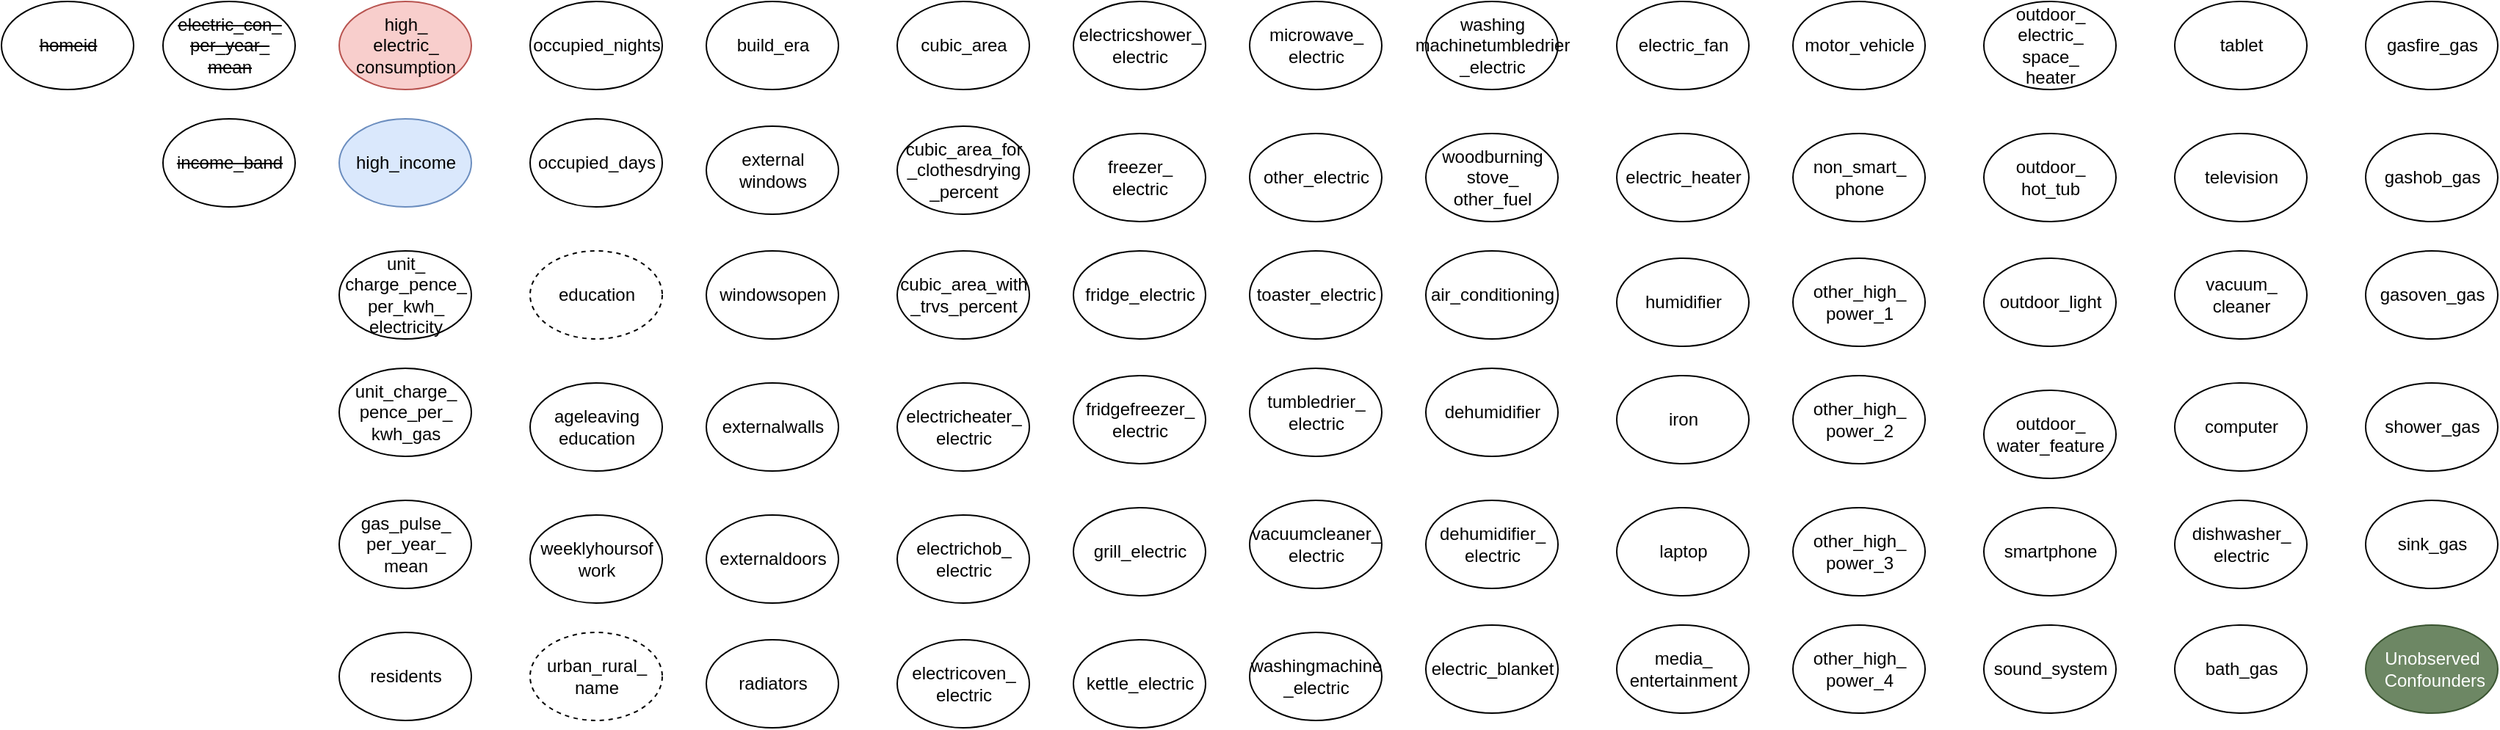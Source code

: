 <mxfile version="16.0.2" type="device" pages="2"><diagram id="edUaNYBjqw0dRM5WE8QL" name="Page-1"><mxGraphModel dx="1718" dy="553" grid="1" gridSize="10" guides="1" tooltips="1" connect="1" arrows="1" fold="1" page="1" pageScale="1" pageWidth="850" pageHeight="1100" math="0" shadow="0"><root><mxCell id="0"/><mxCell id="1" parent="0"/><mxCell id="qiOINa25vJbCKEWT8A0o-1" value="&lt;strike&gt;homeid&lt;/strike&gt;" style="ellipse;html=1;shadow=0;sketch=0;overflow=visible;" parent="1" vertex="1"><mxGeometry x="-210" y="20" width="90" height="60" as="geometry"/></mxCell><mxCell id="qiOINa25vJbCKEWT8A0o-2" value="residents" style="ellipse;html=1;shadow=0;sketch=0;overflow=visible;" parent="1" vertex="1"><mxGeometry x="20" y="450" width="90" height="60" as="geometry"/></mxCell><mxCell id="qiOINa25vJbCKEWT8A0o-3" value="&lt;strike&gt;income_band&lt;/strike&gt;" style="ellipse;html=1;shadow=0;sketch=0;overflow=visible;" parent="1" vertex="1"><mxGeometry x="-100" y="100" width="90" height="60" as="geometry"/></mxCell><mxCell id="qiOINa25vJbCKEWT8A0o-4" value="urban_rural_&lt;br&gt;name" style="ellipse;html=1;shadow=0;sketch=0;overflow=visible;dashed=1;" parent="1" vertex="1"><mxGeometry x="150" y="450" width="90" height="60" as="geometry"/></mxCell><mxCell id="qiOINa25vJbCKEWT8A0o-5" value="build_era" style="ellipse;html=1;shadow=0;sketch=0;overflow=visible;" parent="1" vertex="1"><mxGeometry x="270" y="20" width="90" height="60" as="geometry"/></mxCell><mxCell id="qiOINa25vJbCKEWT8A0o-6" value="occupied_days" style="ellipse;html=1;shadow=0;sketch=0;overflow=visible;" parent="1" vertex="1"><mxGeometry x="150" y="100" width="90" height="60" as="geometry"/></mxCell><mxCell id="qiOINa25vJbCKEWT8A0o-7" value="occupied_nights" style="ellipse;html=1;shadow=0;sketch=0;overflow=visible;" parent="1" vertex="1"><mxGeometry x="150" y="20" width="90" height="60" as="geometry"/></mxCell><mxCell id="qiOINa25vJbCKEWT8A0o-8" value="weeklyhoursof&lt;br&gt;work" style="ellipse;html=1;shadow=0;sketch=0;overflow=visible;" parent="1" vertex="1"><mxGeometry x="150" y="370" width="90" height="60" as="geometry"/></mxCell><mxCell id="qiOINa25vJbCKEWT8A0o-9" value="education" style="ellipse;html=1;shadow=0;sketch=0;overflow=visible;dashed=1;" parent="1" vertex="1"><mxGeometry x="150" y="190" width="90" height="60" as="geometry"/></mxCell><mxCell id="qiOINa25vJbCKEWT8A0o-10" value="ageleaving&lt;br&gt;education" style="ellipse;html=1;shadow=0;sketch=0;overflow=visible;" parent="1" vertex="1"><mxGeometry x="150" y="280" width="90" height="60" as="geometry"/></mxCell><mxCell id="qiOINa25vJbCKEWT8A0o-11" value="external&lt;br&gt;windows" style="ellipse;html=1;shadow=0;sketch=0;overflow=visible;" parent="1" vertex="1"><mxGeometry x="270" y="105" width="90" height="60" as="geometry"/></mxCell><mxCell id="qiOINa25vJbCKEWT8A0o-12" value="externalwalls" style="ellipse;html=1;shadow=0;sketch=0;overflow=visible;" parent="1" vertex="1"><mxGeometry x="270" y="280" width="90" height="60" as="geometry"/></mxCell><mxCell id="qiOINa25vJbCKEWT8A0o-13" value="cubic_area" style="ellipse;html=1;shadow=0;sketch=0;overflow=visible;" parent="1" vertex="1"><mxGeometry x="400" y="20" width="90" height="60" as="geometry"/></mxCell><mxCell id="qiOINa25vJbCKEWT8A0o-14" value="radiators" style="ellipse;html=1;shadow=0;sketch=0;overflow=visible;" parent="1" vertex="1"><mxGeometry x="270" y="455" width="90" height="60" as="geometry"/></mxCell><mxCell id="qiOINa25vJbCKEWT8A0o-15" value="cubic_area_for&lt;br&gt;_clothesdrying&lt;br&gt;_percent" style="ellipse;html=1;shadow=0;sketch=0;overflow=visible;" parent="1" vertex="1"><mxGeometry x="400" y="105" width="90" height="60" as="geometry"/></mxCell><mxCell id="qiOINa25vJbCKEWT8A0o-16" value="cubic_area_with&lt;br&gt;_trvs_percent" style="ellipse;html=1;shadow=0;sketch=0;overflow=visible;" parent="1" vertex="1"><mxGeometry x="400" y="190" width="90" height="60" as="geometry"/></mxCell><mxCell id="qiOINa25vJbCKEWT8A0o-17" value="dehumidifier" style="ellipse;html=1;shadow=0;sketch=0;overflow=visible;" parent="1" vertex="1"><mxGeometry x="760" y="270" width="90" height="60" as="geometry"/></mxCell><mxCell id="qiOINa25vJbCKEWT8A0o-18" value="dishwasher_&lt;br&gt;electric" style="ellipse;html=1;shadow=0;sketch=0;overflow=visible;" parent="1" vertex="1"><mxGeometry x="1270" y="360" width="90" height="60" as="geometry"/></mxCell><mxCell id="qiOINa25vJbCKEWT8A0o-19" value="electricheater_&lt;br&gt;electric" style="ellipse;html=1;shadow=0;sketch=0;overflow=visible;" parent="1" vertex="1"><mxGeometry x="400" y="280" width="90" height="60" as="geometry"/></mxCell><mxCell id="qiOINa25vJbCKEWT8A0o-20" value="electrichob_&lt;br&gt;electric" style="ellipse;html=1;shadow=0;sketch=0;overflow=visible;" parent="1" vertex="1"><mxGeometry x="400" y="370" width="90" height="60" as="geometry"/></mxCell><mxCell id="qiOINa25vJbCKEWT8A0o-21" value="electricoven_&lt;br&gt;electric" style="ellipse;html=1;shadow=0;sketch=0;overflow=visible;" parent="1" vertex="1"><mxGeometry x="400" y="455" width="90" height="60" as="geometry"/></mxCell><mxCell id="qiOINa25vJbCKEWT8A0o-22" value="electricshower_&lt;br&gt;electric" style="ellipse;html=1;shadow=0;sketch=0;overflow=visible;" parent="1" vertex="1"><mxGeometry x="520" y="20" width="90" height="60" as="geometry"/></mxCell><mxCell id="qiOINa25vJbCKEWT8A0o-23" value="freezer_&lt;br&gt;electric" style="ellipse;html=1;shadow=0;sketch=0;overflow=visible;" parent="1" vertex="1"><mxGeometry x="520" y="110" width="90" height="60" as="geometry"/></mxCell><mxCell id="qiOINa25vJbCKEWT8A0o-24" value="fridge_electric" style="ellipse;html=1;shadow=0;sketch=0;overflow=visible;" parent="1" vertex="1"><mxGeometry x="520" y="190" width="90" height="60" as="geometry"/></mxCell><mxCell id="qiOINa25vJbCKEWT8A0o-27" value="fridgefreezer_&lt;br&gt;electric" style="ellipse;html=1;shadow=0;sketch=0;overflow=visible;" parent="1" vertex="1"><mxGeometry x="520" y="275" width="90" height="60" as="geometry"/></mxCell><mxCell id="qiOINa25vJbCKEWT8A0o-28" value="grill_electric" style="ellipse;html=1;shadow=0;sketch=0;overflow=visible;" parent="1" vertex="1"><mxGeometry x="520" y="365" width="90" height="60" as="geometry"/></mxCell><mxCell id="qiOINa25vJbCKEWT8A0o-29" value="kettle_electric" style="ellipse;html=1;shadow=0;sketch=0;overflow=visible;" parent="1" vertex="1"><mxGeometry x="520" y="455" width="90" height="60" as="geometry"/></mxCell><mxCell id="qiOINa25vJbCKEWT8A0o-30" value="other_high_&lt;br&gt;power_4" style="ellipse;html=1;shadow=0;sketch=0;overflow=visible;" parent="1" vertex="1"><mxGeometry x="1010" y="445" width="90" height="60" as="geometry"/></mxCell><mxCell id="qiOINa25vJbCKEWT8A0o-31" value="laptop" style="ellipse;html=1;shadow=0;sketch=0;overflow=visible;" parent="1" vertex="1"><mxGeometry x="890" y="365" width="90" height="60" as="geometry"/></mxCell><mxCell id="qiOINa25vJbCKEWT8A0o-32" value="other_high_&lt;br&gt;power_2" style="ellipse;html=1;shadow=0;sketch=0;overflow=visible;" parent="1" vertex="1"><mxGeometry x="1010" y="275" width="90" height="60" as="geometry"/></mxCell><mxCell id="qiOINa25vJbCKEWT8A0o-33" value="humidifier" style="ellipse;html=1;shadow=0;sketch=0;overflow=visible;" parent="1" vertex="1"><mxGeometry x="890" y="195" width="90" height="60" as="geometry"/></mxCell><mxCell id="qiOINa25vJbCKEWT8A0o-34" value="computer" style="ellipse;html=1;shadow=0;sketch=0;overflow=visible;" parent="1" vertex="1"><mxGeometry x="1270" y="280" width="90" height="60" as="geometry"/></mxCell><mxCell id="qiOINa25vJbCKEWT8A0o-35" value="dehumidifier_&lt;br&gt;electric" style="ellipse;html=1;shadow=0;sketch=0;overflow=visible;" parent="1" vertex="1"><mxGeometry x="760" y="360" width="90" height="60" as="geometry"/></mxCell><mxCell id="qiOINa25vJbCKEWT8A0o-36" value="iron" style="ellipse;html=1;shadow=0;sketch=0;overflow=visible;" parent="1" vertex="1"><mxGeometry x="890" y="275" width="90" height="60" as="geometry"/></mxCell><mxCell id="qiOINa25vJbCKEWT8A0o-37" value="electric_heater" style="ellipse;html=1;shadow=0;sketch=0;overflow=visible;" parent="1" vertex="1"><mxGeometry x="890" y="110" width="90" height="60" as="geometry"/></mxCell><mxCell id="qiOINa25vJbCKEWT8A0o-38" value="tumbledrier_&lt;br&gt;electric" style="ellipse;html=1;shadow=0;sketch=0;overflow=visible;" parent="1" vertex="1"><mxGeometry x="640" y="270" width="90" height="60" as="geometry"/></mxCell><mxCell id="qiOINa25vJbCKEWT8A0o-39" value="vacuumcleaner_&lt;br&gt;electric" style="ellipse;html=1;shadow=0;sketch=0;overflow=visible;" parent="1" vertex="1"><mxGeometry x="640" y="360" width="90" height="60" as="geometry"/></mxCell><mxCell id="qiOINa25vJbCKEWT8A0o-40" value="electric_fan" style="ellipse;html=1;shadow=0;sketch=0;overflow=visible;" parent="1" vertex="1"><mxGeometry x="890" y="20" width="90" height="60" as="geometry"/></mxCell><mxCell id="qiOINa25vJbCKEWT8A0o-41" value="air_conditioning" style="ellipse;html=1;shadow=0;sketch=0;overflow=visible;" parent="1" vertex="1"><mxGeometry x="760" y="190" width="90" height="60" as="geometry"/></mxCell><mxCell id="qiOINa25vJbCKEWT8A0o-42" value="woodburning&lt;br&gt;stove_&lt;br&gt;other_fuel" style="ellipse;html=1;shadow=0;sketch=0;overflow=visible;" parent="1" vertex="1"><mxGeometry x="760" y="110" width="90" height="60" as="geometry"/></mxCell><mxCell id="qiOINa25vJbCKEWT8A0o-43" value="electric_blanket" style="ellipse;html=1;shadow=0;sketch=0;overflow=visible;" parent="1" vertex="1"><mxGeometry x="760" y="445" width="90" height="60" as="geometry"/></mxCell><mxCell id="qiOINa25vJbCKEWT8A0o-44" value="outdoor_light" style="ellipse;html=1;shadow=0;sketch=0;overflow=visible;" parent="1" vertex="1"><mxGeometry x="1140" y="195" width="90" height="60" as="geometry"/></mxCell><mxCell id="qiOINa25vJbCKEWT8A0o-45" value="washingmachine&lt;br&gt;_electric" style="ellipse;html=1;shadow=0;sketch=0;overflow=visible;" parent="1" vertex="1"><mxGeometry x="640" y="450" width="90" height="60" as="geometry"/></mxCell><mxCell id="qiOINa25vJbCKEWT8A0o-46" value="microwave_&lt;br&gt;electric" style="ellipse;html=1;shadow=0;sketch=0;overflow=visible;" parent="1" vertex="1"><mxGeometry x="640" y="20" width="90" height="60" as="geometry"/></mxCell><mxCell id="qiOINa25vJbCKEWT8A0o-47" value="outdoor_&lt;br&gt;electric_&lt;br&gt;space_&lt;br&gt;heater" style="ellipse;html=1;shadow=0;sketch=0;overflow=visible;" parent="1" vertex="1"><mxGeometry x="1140" y="20" width="90" height="60" as="geometry"/></mxCell><mxCell id="qiOINa25vJbCKEWT8A0o-49" value="outdoor_&lt;br&gt;hot_tub" style="ellipse;html=1;shadow=0;sketch=0;overflow=visible;" parent="1" vertex="1"><mxGeometry x="1140" y="110" width="90" height="60" as="geometry"/></mxCell><mxCell id="qiOINa25vJbCKEWT8A0o-50" value="outdoor_&lt;br&gt;water_feature" style="ellipse;html=1;shadow=0;sketch=0;overflow=visible;" parent="1" vertex="1"><mxGeometry x="1140" y="285" width="90" height="60" as="geometry"/></mxCell><mxCell id="qiOINa25vJbCKEWT8A0o-51" value="externaldoors" style="ellipse;html=1;shadow=0;sketch=0;overflow=visible;" parent="1" vertex="1"><mxGeometry x="270" y="370" width="90" height="60" as="geometry"/></mxCell><mxCell id="qiOINa25vJbCKEWT8A0o-52" value="high_&lt;br&gt;electric_&lt;br&gt;consumption" style="ellipse;html=1;shadow=0;sketch=0;overflow=visible;fillColor=#f8cecc;strokeColor=#b85450;" parent="1" vertex="1"><mxGeometry x="20" y="20" width="90" height="60" as="geometry"/></mxCell><mxCell id="qiOINa25vJbCKEWT8A0o-53" value="high_income" style="ellipse;html=1;shadow=0;sketch=0;overflow=visible;fillColor=#dae8fc;strokeColor=#6c8ebf;" parent="1" vertex="1"><mxGeometry x="20" y="100" width="90" height="60" as="geometry"/></mxCell><mxCell id="qiOINa25vJbCKEWT8A0o-54" value="&lt;strike&gt;electric_con_&lt;br&gt;per_year_&lt;br&gt;mean&lt;/strike&gt;" style="ellipse;html=1;shadow=0;sketch=0;overflow=visible;" parent="1" vertex="1"><mxGeometry x="-100" y="20" width="90" height="60" as="geometry"/></mxCell><mxCell id="qiOINa25vJbCKEWT8A0o-55" value="unit_&lt;br&gt;charge_pence_&lt;br&gt;per_kwh_&lt;br&gt;electricity" style="ellipse;html=1;shadow=0;sketch=0;overflow=visible;" parent="1" vertex="1"><mxGeometry x="20" y="190" width="90" height="60" as="geometry"/></mxCell><mxCell id="qiOINa25vJbCKEWT8A0o-56" value="vacuum_&lt;br&gt;cleaner" style="ellipse;html=1;shadow=0;sketch=0;overflow=visible;" parent="1" vertex="1"><mxGeometry x="1270" y="190" width="90" height="60" as="geometry"/></mxCell><mxCell id="qiOINa25vJbCKEWT8A0o-57" value="television" style="ellipse;html=1;shadow=0;sketch=0;overflow=visible;" parent="1" vertex="1"><mxGeometry x="1270" y="110" width="90" height="60" as="geometry"/></mxCell><mxCell id="qiOINa25vJbCKEWT8A0o-58" value="tablet" style="ellipse;html=1;shadow=0;sketch=0;overflow=visible;" parent="1" vertex="1"><mxGeometry x="1270" y="20" width="90" height="60" as="geometry"/></mxCell><mxCell id="qiOINa25vJbCKEWT8A0o-59" value="sound_system" style="ellipse;html=1;shadow=0;sketch=0;overflow=visible;" parent="1" vertex="1"><mxGeometry x="1140" y="445" width="90" height="60" as="geometry"/></mxCell><mxCell id="qiOINa25vJbCKEWT8A0o-60" value="smartphone" style="ellipse;html=1;shadow=0;sketch=0;overflow=visible;" parent="1" vertex="1"><mxGeometry x="1140" y="365" width="90" height="60" as="geometry"/></mxCell><mxCell id="qiOINa25vJbCKEWT8A0o-61" value="other_high_&lt;br&gt;power_1" style="ellipse;html=1;shadow=0;sketch=0;overflow=visible;" parent="1" vertex="1"><mxGeometry x="1010" y="195" width="90" height="60" as="geometry"/></mxCell><mxCell id="qiOINa25vJbCKEWT8A0o-62" value="non_smart_&lt;br&gt;phone" style="ellipse;html=1;shadow=0;sketch=0;overflow=visible;" parent="1" vertex="1"><mxGeometry x="1010" y="110" width="90" height="60" as="geometry"/></mxCell><mxCell id="qiOINa25vJbCKEWT8A0o-63" value="motor_vehicle" style="ellipse;html=1;shadow=0;sketch=0;overflow=visible;" parent="1" vertex="1"><mxGeometry x="1010" y="20" width="90" height="60" as="geometry"/></mxCell><mxCell id="qiOINa25vJbCKEWT8A0o-64" value="media_&lt;br&gt;entertainment" style="ellipse;html=1;shadow=0;sketch=0;overflow=visible;" parent="1" vertex="1"><mxGeometry x="890" y="445" width="90" height="60" as="geometry"/></mxCell><mxCell id="qiOINa25vJbCKEWT8A0o-65" value="other_high_&lt;br&gt;power_3" style="ellipse;html=1;shadow=0;sketch=0;overflow=visible;" parent="1" vertex="1"><mxGeometry x="1010" y="365" width="90" height="60" as="geometry"/></mxCell><mxCell id="qiOINa25vJbCKEWT8A0o-66" value="washing&lt;br&gt;machinetumbledrier&lt;br&gt;_electric" style="ellipse;html=1;shadow=0;sketch=0;overflow=visible;" parent="1" vertex="1"><mxGeometry x="760" y="20" width="90" height="60" as="geometry"/></mxCell><mxCell id="qiOINa25vJbCKEWT8A0o-69" value="other_electric" style="ellipse;html=1;shadow=0;sketch=0;overflow=visible;" parent="1" vertex="1"><mxGeometry x="640" y="110" width="90" height="60" as="geometry"/></mxCell><mxCell id="qiOINa25vJbCKEWT8A0o-70" value="toaster_electric" style="ellipse;html=1;shadow=0;sketch=0;overflow=visible;" parent="1" vertex="1"><mxGeometry x="640" y="190" width="90" height="60" as="geometry"/></mxCell><mxCell id="nd_E52OTS7fLBENPmow7-1" value="windowsopen" style="ellipse;html=1;shadow=0;sketch=0;overflow=visible;" parent="1" vertex="1"><mxGeometry x="270" y="190" width="90" height="60" as="geometry"/></mxCell><mxCell id="Ex1pqcBfwxGxyvgAgBSZ-1" value="Unobserved&lt;br&gt;&amp;nbsp;Confounders" style="ellipse;html=1;shadow=0;sketch=0;overflow=visible;fillColor=#6d8764;strokeColor=#3A5431;fontColor=#ffffff;" parent="1" vertex="1"><mxGeometry x="1400" y="445" width="90" height="60" as="geometry"/></mxCell><mxCell id="wyto_pDlmpdzglWy7c0M-1" value="unit_charge_&lt;br&gt;pence_per_&lt;br&gt;kwh_gas" style="ellipse;html=1;shadow=0;sketch=0;overflow=visible;" parent="1" vertex="1"><mxGeometry x="20" y="270" width="90" height="60" as="geometry"/></mxCell><mxCell id="wyto_pDlmpdzglWy7c0M-2" value="gas_pulse_&lt;br&gt;per_year_&lt;br&gt;mean" style="ellipse;html=1;shadow=0;sketch=0;overflow=visible;" parent="1" vertex="1"><mxGeometry x="20" y="360" width="90" height="60" as="geometry"/></mxCell><mxCell id="mq9lu98zbAPp0on9q5vm-1" value="bath_gas" style="ellipse;html=1;shadow=0;sketch=0;overflow=visible;" parent="1" vertex="1"><mxGeometry x="1270" y="445" width="90" height="60" as="geometry"/></mxCell><mxCell id="SPpdl9W68YSb0y2mEftB-1" value="gasfire_gas" style="ellipse;html=1;shadow=0;sketch=0;overflow=visible;" parent="1" vertex="1"><mxGeometry x="1400" y="20" width="90" height="60" as="geometry"/></mxCell><mxCell id="E5UHx2ixI7yXPAj_zhL9-1" value="gashob_gas" style="ellipse;html=1;shadow=0;sketch=0;overflow=visible;" parent="1" vertex="1"><mxGeometry x="1400" y="110" width="90" height="60" as="geometry"/></mxCell><mxCell id="3OABb6FPv9xkGm5orpx6-2" value="gasoven_gas" style="ellipse;html=1;shadow=0;sketch=0;overflow=visible;" parent="1" vertex="1"><mxGeometry x="1400" y="190" width="90" height="60" as="geometry"/></mxCell><mxCell id="HAHCza41n3Pe5kepCpij-2" value="shower_gas" style="ellipse;html=1;shadow=0;sketch=0;overflow=visible;" parent="1" vertex="1"><mxGeometry x="1400" y="280" width="90" height="60" as="geometry"/></mxCell><mxCell id="GNpqclheU6RUElxUGXCw-2" value="sink_gas" style="ellipse;html=1;shadow=0;sketch=0;overflow=visible;" parent="1" vertex="1"><mxGeometry x="1400" y="360" width="90" height="60" as="geometry"/></mxCell></root></mxGraphModel></diagram><diagram id="cumdpfXdWdi9NEsijJX7" name="Page-2"><mxGraphModel dx="1718" dy="1653" grid="1" gridSize="10" guides="1" tooltips="1" connect="1" arrows="1" fold="1" page="1" pageScale="1" pageWidth="850" pageHeight="1100" math="0" shadow="0"><root><mxCell id="NrBDsHQqOWUDvbf6_TxT-0"/><mxCell id="NrBDsHQqOWUDvbf6_TxT-1" parent="NrBDsHQqOWUDvbf6_TxT-0"/><mxCell id="8vraYFz2wHgw5ph8_0K3-0" value="high_income" style="ellipse;html=1;shadow=0;sketch=0;overflow=visible;fillColor=#dae8fc;strokeColor=#6c8ebf;" parent="NrBDsHQqOWUDvbf6_TxT-1" vertex="1"><mxGeometry x="210" y="60" width="90" height="60" as="geometry"/></mxCell><mxCell id="8vraYFz2wHgw5ph8_0K3-1" value="" style="endArrow=classic;html=1;rounded=0;startArrow=none;" parent="NrBDsHQqOWUDvbf6_TxT-1" source="8vraYFz2wHgw5ph8_0K3-243" target="8vraYFz2wHgw5ph8_0K3-238" edge="1"><mxGeometry width="50" height="50" relative="1" as="geometry"><mxPoint x="50" y="160" as="sourcePoint"/><mxPoint x="100" y="110" as="targetPoint"/></mxGeometry></mxCell><mxCell id="8vraYFz2wHgw5ph8_0K3-2" value="residents" style="ellipse;html=1;shadow=0;sketch=0;overflow=visible;" parent="NrBDsHQqOWUDvbf6_TxT-1" vertex="1"><mxGeometry x="340" y="-1010" width="90" height="60" as="geometry"/></mxCell><mxCell id="8vraYFz2wHgw5ph8_0K3-3" value="" style="endArrow=classic;html=1;rounded=0;" parent="NrBDsHQqOWUDvbf6_TxT-1" source="8vraYFz2wHgw5ph8_0K3-0" target="8vraYFz2wHgw5ph8_0K3-2" edge="1"><mxGeometry width="50" height="50" relative="1" as="geometry"><mxPoint x="278.978" y="80.066" as="sourcePoint"/><mxPoint x="383.002" y="-950.067" as="targetPoint"/></mxGeometry></mxCell><mxCell id="8vraYFz2wHgw5ph8_0K3-4" value="urban_rural_&lt;br&gt;name" style="ellipse;html=1;shadow=0;sketch=0;overflow=visible;dashed=1;" parent="NrBDsHQqOWUDvbf6_TxT-1" vertex="1"><mxGeometry x="-60" y="90" width="90" height="60" as="geometry"/></mxCell><mxCell id="8vraYFz2wHgw5ph8_0K3-5" value="" style="endArrow=classic;html=1;rounded=0;" parent="NrBDsHQqOWUDvbf6_TxT-1" source="8vraYFz2wHgw5ph8_0K3-0" target="8vraYFz2wHgw5ph8_0K3-4" edge="1"><mxGeometry width="50" height="50" relative="1" as="geometry"><mxPoint x="170" y="280" as="sourcePoint"/><mxPoint x="220" y="230" as="targetPoint"/></mxGeometry></mxCell><mxCell id="8vraYFz2wHgw5ph8_0K3-6" value="build_era" style="ellipse;html=1;shadow=0;sketch=0;overflow=visible;" parent="NrBDsHQqOWUDvbf6_TxT-1" vertex="1"><mxGeometry x="-425" y="340" width="90" height="60" as="geometry"/></mxCell><mxCell id="8vraYFz2wHgw5ph8_0K3-7" value="" style="endArrow=classic;html=1;rounded=0;" parent="NrBDsHQqOWUDvbf6_TxT-1" source="8vraYFz2wHgw5ph8_0K3-0" target="8vraYFz2wHgw5ph8_0K3-6" edge="1"><mxGeometry width="50" height="50" relative="1" as="geometry"><mxPoint x="170" y="280" as="sourcePoint"/><mxPoint x="220" y="230" as="targetPoint"/></mxGeometry></mxCell><mxCell id="8vraYFz2wHgw5ph8_0K3-8" value="occupied_days" style="ellipse;html=1;shadow=0;sketch=0;overflow=visible;" parent="NrBDsHQqOWUDvbf6_TxT-1" vertex="1"><mxGeometry x="410" y="120" width="90" height="60" as="geometry"/></mxCell><mxCell id="8vraYFz2wHgw5ph8_0K3-9" value="" style="endArrow=classic;html=1;rounded=0;" parent="NrBDsHQqOWUDvbf6_TxT-1" source="8vraYFz2wHgw5ph8_0K3-8" target="8vraYFz2wHgw5ph8_0K3-238" edge="1"><mxGeometry width="50" height="50" relative="1" as="geometry"><mxPoint x="170" y="280" as="sourcePoint"/><mxPoint x="220" y="230" as="targetPoint"/></mxGeometry></mxCell><mxCell id="8vraYFz2wHgw5ph8_0K3-10" value="" style="endArrow=classic;html=1;rounded=0;" parent="NrBDsHQqOWUDvbf6_TxT-1" source="8vraYFz2wHgw5ph8_0K3-2" target="8vraYFz2wHgw5ph8_0K3-8" edge="1"><mxGeometry width="50" height="50" relative="1" as="geometry"><mxPoint x="170" y="280" as="sourcePoint"/><mxPoint x="220" y="230" as="targetPoint"/></mxGeometry></mxCell><mxCell id="8vraYFz2wHgw5ph8_0K3-11" value="" style="endArrow=classic;html=1;rounded=0;" parent="NrBDsHQqOWUDvbf6_TxT-1" source="8vraYFz2wHgw5ph8_0K3-6" target="8vraYFz2wHgw5ph8_0K3-238" edge="1"><mxGeometry width="50" height="50" relative="1" as="geometry"><mxPoint x="170" y="280" as="sourcePoint"/><mxPoint x="220" y="230" as="targetPoint"/></mxGeometry></mxCell><mxCell id="8vraYFz2wHgw5ph8_0K3-12" value="occupied_nights" style="ellipse;html=1;shadow=0;sketch=0;overflow=visible;" parent="NrBDsHQqOWUDvbf6_TxT-1" vertex="1"><mxGeometry x="560" y="140" width="90" height="60" as="geometry"/></mxCell><mxCell id="8vraYFz2wHgw5ph8_0K3-13" value="" style="endArrow=classic;html=1;rounded=0;" parent="NrBDsHQqOWUDvbf6_TxT-1" source="8vraYFz2wHgw5ph8_0K3-12" target="8vraYFz2wHgw5ph8_0K3-238" edge="1"><mxGeometry width="50" height="50" relative="1" as="geometry"><mxPoint x="470" y="280" as="sourcePoint"/><mxPoint x="520" y="230" as="targetPoint"/></mxGeometry></mxCell><mxCell id="8vraYFz2wHgw5ph8_0K3-14" value="" style="endArrow=classic;html=1;rounded=0;" parent="NrBDsHQqOWUDvbf6_TxT-1" source="8vraYFz2wHgw5ph8_0K3-2" target="8vraYFz2wHgw5ph8_0K3-12" edge="1"><mxGeometry width="50" height="50" relative="1" as="geometry"><mxPoint x="280" y="280" as="sourcePoint"/><mxPoint x="330" y="230" as="targetPoint"/></mxGeometry></mxCell><mxCell id="8vraYFz2wHgw5ph8_0K3-15" value="weeklyhoursof&lt;br&gt;work" style="ellipse;html=1;shadow=0;sketch=0;overflow=visible;" parent="NrBDsHQqOWUDvbf6_TxT-1" vertex="1"><mxGeometry x="790" y="180" width="90" height="60" as="geometry"/></mxCell><mxCell id="8vraYFz2wHgw5ph8_0K3-16" value="" style="endArrow=classic;html=1;rounded=0;" parent="NrBDsHQqOWUDvbf6_TxT-1" source="8vraYFz2wHgw5ph8_0K3-2" target="8vraYFz2wHgw5ph8_0K3-15" edge="1"><mxGeometry width="50" height="50" relative="1" as="geometry"><mxPoint x="320" y="230" as="sourcePoint"/><mxPoint x="370" y="180" as="targetPoint"/></mxGeometry></mxCell><mxCell id="8vraYFz2wHgw5ph8_0K3-17" value="" style="endArrow=classic;html=1;rounded=0;" parent="NrBDsHQqOWUDvbf6_TxT-1" source="8vraYFz2wHgw5ph8_0K3-15" target="8vraYFz2wHgw5ph8_0K3-238" edge="1"><mxGeometry width="50" height="50" relative="1" as="geometry"><mxPoint x="320" y="230" as="sourcePoint"/><mxPoint x="370" y="180" as="targetPoint"/></mxGeometry></mxCell><mxCell id="8vraYFz2wHgw5ph8_0K3-18" value="education" style="ellipse;html=1;shadow=0;sketch=0;overflow=visible;dashed=1;" parent="NrBDsHQqOWUDvbf6_TxT-1" vertex="1"><mxGeometry x="30" y="-290" width="90" height="60" as="geometry"/></mxCell><mxCell id="8vraYFz2wHgw5ph8_0K3-19" value="" style="endArrow=classic;html=1;rounded=0;" parent="NrBDsHQqOWUDvbf6_TxT-1" source="8vraYFz2wHgw5ph8_0K3-18" target="8vraYFz2wHgw5ph8_0K3-0" edge="1"><mxGeometry width="50" height="50" relative="1" as="geometry"><mxPoint x="320" y="230" as="sourcePoint"/><mxPoint x="370" y="180" as="targetPoint"/></mxGeometry></mxCell><mxCell id="8vraYFz2wHgw5ph8_0K3-20" value="ageleaving&lt;br&gt;education" style="ellipse;html=1;shadow=0;sketch=0;overflow=visible;" parent="NrBDsHQqOWUDvbf6_TxT-1" vertex="1"><mxGeometry x="-360" y="-60" width="90" height="60" as="geometry"/></mxCell><mxCell id="8vraYFz2wHgw5ph8_0K3-21" value="" style="endArrow=classic;html=1;rounded=0;" parent="NrBDsHQqOWUDvbf6_TxT-1" source="8vraYFz2wHgw5ph8_0K3-20" target="8vraYFz2wHgw5ph8_0K3-0" edge="1"><mxGeometry width="50" height="50" relative="1" as="geometry"><mxPoint x="320" y="230" as="sourcePoint"/><mxPoint x="370" y="180" as="targetPoint"/></mxGeometry></mxCell><mxCell id="8vraYFz2wHgw5ph8_0K3-22" value="" style="endArrow=classic;html=1;rounded=0;" parent="NrBDsHQqOWUDvbf6_TxT-1" source="8vraYFz2wHgw5ph8_0K3-18" target="8vraYFz2wHgw5ph8_0K3-20" edge="1"><mxGeometry width="50" height="50" relative="1" as="geometry"><mxPoint x="320" y="230" as="sourcePoint"/><mxPoint x="370" y="180" as="targetPoint"/></mxGeometry></mxCell><mxCell id="8vraYFz2wHgw5ph8_0K3-23" value="" style="endArrow=classic;html=1;rounded=0;" parent="NrBDsHQqOWUDvbf6_TxT-1" source="8vraYFz2wHgw5ph8_0K3-4" target="8vraYFz2wHgw5ph8_0K3-6" edge="1"><mxGeometry width="50" height="50" relative="1" as="geometry"><mxPoint x="320" y="230" as="sourcePoint"/><mxPoint x="370" y="180" as="targetPoint"/></mxGeometry></mxCell><mxCell id="8vraYFz2wHgw5ph8_0K3-24" value="" style="endArrow=classic;html=1;rounded=0;" parent="NrBDsHQqOWUDvbf6_TxT-1" source="8vraYFz2wHgw5ph8_0K3-4" target="8vraYFz2wHgw5ph8_0K3-317" edge="1"><mxGeometry width="50" height="50" relative="1" as="geometry"><mxPoint x="320" y="330" as="sourcePoint"/><mxPoint x="370" y="280" as="targetPoint"/></mxGeometry></mxCell><mxCell id="8vraYFz2wHgw5ph8_0K3-25" value="" style="endArrow=classic;html=1;rounded=0;" parent="NrBDsHQqOWUDvbf6_TxT-1" source="8vraYFz2wHgw5ph8_0K3-6" target="8vraYFz2wHgw5ph8_0K3-317" edge="1"><mxGeometry width="50" height="50" relative="1" as="geometry"><mxPoint x="320" y="330" as="sourcePoint"/><mxPoint x="370" y="280" as="targetPoint"/></mxGeometry></mxCell><mxCell id="8vraYFz2wHgw5ph8_0K3-26" value="" style="endArrow=classic;html=1;rounded=0;" parent="NrBDsHQqOWUDvbf6_TxT-1" source="8vraYFz2wHgw5ph8_0K3-4" target="8vraYFz2wHgw5ph8_0K3-350" edge="1"><mxGeometry width="50" height="50" relative="1" as="geometry"><mxPoint x="320" y="330" as="sourcePoint"/><mxPoint x="370" y="280" as="targetPoint"/></mxGeometry></mxCell><mxCell id="8vraYFz2wHgw5ph8_0K3-27" value="" style="endArrow=classic;html=1;rounded=0;" parent="NrBDsHQqOWUDvbf6_TxT-1" source="8vraYFz2wHgw5ph8_0K3-6" target="8vraYFz2wHgw5ph8_0K3-350" edge="1"><mxGeometry width="50" height="50" relative="1" as="geometry"><mxPoint x="320" y="330" as="sourcePoint"/><mxPoint x="370" y="280" as="targetPoint"/></mxGeometry></mxCell><mxCell id="8vraYFz2wHgw5ph8_0K3-28" value="" style="endArrow=classic;html=1;rounded=0;startArrow=none;" parent="NrBDsHQqOWUDvbf6_TxT-1" source="8vraYFz2wHgw5ph8_0K3-301" target="8vraYFz2wHgw5ph8_0K3-238" edge="1"><mxGeometry width="50" height="50" relative="1" as="geometry"><mxPoint x="320" y="330" as="sourcePoint"/><mxPoint x="370" y="280" as="targetPoint"/></mxGeometry></mxCell><mxCell id="8vraYFz2wHgw5ph8_0K3-29" value="" style="endArrow=classic;html=1;rounded=0;" parent="NrBDsHQqOWUDvbf6_TxT-1" source="8vraYFz2wHgw5ph8_0K3-4" target="8vraYFz2wHgw5ph8_0K3-31" edge="1"><mxGeometry width="50" height="50" relative="1" as="geometry"><mxPoint x="320" y="330" as="sourcePoint"/><mxPoint x="370" y="280" as="targetPoint"/></mxGeometry></mxCell><mxCell id="8vraYFz2wHgw5ph8_0K3-30" value="" style="endArrow=classic;html=1;rounded=0;" parent="NrBDsHQqOWUDvbf6_TxT-1" source="8vraYFz2wHgw5ph8_0K3-6" target="8vraYFz2wHgw5ph8_0K3-31" edge="1"><mxGeometry width="50" height="50" relative="1" as="geometry"><mxPoint x="320" y="330" as="sourcePoint"/><mxPoint x="370" y="280" as="targetPoint"/></mxGeometry></mxCell><mxCell id="8vraYFz2wHgw5ph8_0K3-31" value="externalwalls" style="ellipse;html=1;shadow=0;sketch=0;overflow=visible;" parent="NrBDsHQqOWUDvbf6_TxT-1" vertex="1"><mxGeometry x="965" y="970" width="90" height="60" as="geometry"/></mxCell><mxCell id="8vraYFz2wHgw5ph8_0K3-32" value="cubic_area" style="ellipse;html=1;shadow=0;sketch=0;overflow=visible;" parent="NrBDsHQqOWUDvbf6_TxT-1" vertex="1"><mxGeometry x="965" y="1090" width="90" height="60" as="geometry"/></mxCell><mxCell id="8vraYFz2wHgw5ph8_0K3-33" value="" style="endArrow=classic;html=1;rounded=0;" parent="NrBDsHQqOWUDvbf6_TxT-1" source="8vraYFz2wHgw5ph8_0K3-4" target="8vraYFz2wHgw5ph8_0K3-32" edge="1"><mxGeometry width="50" height="50" relative="1" as="geometry"><mxPoint x="320" y="290" as="sourcePoint"/><mxPoint x="370" y="240" as="targetPoint"/></mxGeometry></mxCell><mxCell id="8vraYFz2wHgw5ph8_0K3-34" value="" style="endArrow=classic;html=1;rounded=0;" parent="NrBDsHQqOWUDvbf6_TxT-1" source="8vraYFz2wHgw5ph8_0K3-6" target="8vraYFz2wHgw5ph8_0K3-32" edge="1"><mxGeometry width="50" height="50" relative="1" as="geometry"><mxPoint x="320" y="290" as="sourcePoint"/><mxPoint x="370" y="240" as="targetPoint"/></mxGeometry></mxCell><mxCell id="8vraYFz2wHgw5ph8_0K3-35" value="radiators" style="ellipse;html=1;shadow=0;sketch=0;overflow=visible;" parent="NrBDsHQqOWUDvbf6_TxT-1" vertex="1"><mxGeometry x="320" y="640" width="90" height="60" as="geometry"/></mxCell><mxCell id="8vraYFz2wHgw5ph8_0K3-36" value="" style="endArrow=classic;html=1;rounded=0;" parent="NrBDsHQqOWUDvbf6_TxT-1" source="8vraYFz2wHgw5ph8_0K3-4" target="8vraYFz2wHgw5ph8_0K3-35" edge="1"><mxGeometry width="50" height="50" relative="1" as="geometry"><mxPoint x="320" y="510" as="sourcePoint"/><mxPoint x="370" y="460" as="targetPoint"/></mxGeometry></mxCell><mxCell id="8vraYFz2wHgw5ph8_0K3-37" value="" style="endArrow=classic;html=1;rounded=0;" parent="NrBDsHQqOWUDvbf6_TxT-1" source="8vraYFz2wHgw5ph8_0K3-6" target="8vraYFz2wHgw5ph8_0K3-35" edge="1"><mxGeometry width="50" height="50" relative="1" as="geometry"><mxPoint x="320" y="510" as="sourcePoint"/><mxPoint x="370" y="460" as="targetPoint"/></mxGeometry></mxCell><mxCell id="8vraYFz2wHgw5ph8_0K3-38" value="" style="endArrow=classic;html=1;rounded=0;" parent="NrBDsHQqOWUDvbf6_TxT-1" source="8vraYFz2wHgw5ph8_0K3-35" target="8vraYFz2wHgw5ph8_0K3-238" edge="1"><mxGeometry width="50" height="50" relative="1" as="geometry"><mxPoint x="320" y="510" as="sourcePoint"/><mxPoint x="370" y="460" as="targetPoint"/></mxGeometry></mxCell><mxCell id="8vraYFz2wHgw5ph8_0K3-39" value="cubic_area_for_&lt;br&gt;clothesdrying&lt;br&gt;_percent" style="ellipse;html=1;shadow=0;sketch=0;overflow=visible;" parent="NrBDsHQqOWUDvbf6_TxT-1" vertex="1"><mxGeometry x="975" y="1190" width="90" height="60" as="geometry"/></mxCell><mxCell id="8vraYFz2wHgw5ph8_0K3-40" value="" style="endArrow=classic;html=1;rounded=0;" parent="NrBDsHQqOWUDvbf6_TxT-1" source="8vraYFz2wHgw5ph8_0K3-4" target="8vraYFz2wHgw5ph8_0K3-39" edge="1"><mxGeometry width="50" height="50" relative="1" as="geometry"><mxPoint x="320" y="480" as="sourcePoint"/><mxPoint x="370" y="430" as="targetPoint"/></mxGeometry></mxCell><mxCell id="8vraYFz2wHgw5ph8_0K3-41" value="" style="endArrow=classic;html=1;rounded=0;" parent="NrBDsHQqOWUDvbf6_TxT-1" source="8vraYFz2wHgw5ph8_0K3-6" target="8vraYFz2wHgw5ph8_0K3-39" edge="1"><mxGeometry width="50" height="50" relative="1" as="geometry"><mxPoint x="320" y="480" as="sourcePoint"/><mxPoint x="370" y="430" as="targetPoint"/></mxGeometry></mxCell><mxCell id="8vraYFz2wHgw5ph8_0K3-42" value="cubic_area_&lt;br&gt;with_trvs&lt;br&gt;_percent" style="ellipse;html=1;shadow=0;sketch=0;overflow=visible;" parent="NrBDsHQqOWUDvbf6_TxT-1" vertex="1"><mxGeometry x="975" y="1290" width="90" height="60" as="geometry"/></mxCell><mxCell id="8vraYFz2wHgw5ph8_0K3-43" value="" style="endArrow=classic;html=1;rounded=0;" parent="NrBDsHQqOWUDvbf6_TxT-1" source="8vraYFz2wHgw5ph8_0K3-4" target="8vraYFz2wHgw5ph8_0K3-42" edge="1"><mxGeometry width="50" height="50" relative="1" as="geometry"><mxPoint x="320" y="490" as="sourcePoint"/><mxPoint x="370" y="440" as="targetPoint"/></mxGeometry></mxCell><mxCell id="8vraYFz2wHgw5ph8_0K3-44" value="" style="endArrow=classic;html=1;rounded=0;" parent="NrBDsHQqOWUDvbf6_TxT-1" source="8vraYFz2wHgw5ph8_0K3-6" target="8vraYFz2wHgw5ph8_0K3-42" edge="1"><mxGeometry width="50" height="50" relative="1" as="geometry"><mxPoint x="320" y="490" as="sourcePoint"/><mxPoint x="370" y="440" as="targetPoint"/></mxGeometry></mxCell><mxCell id="8vraYFz2wHgw5ph8_0K3-45" value="" style="endArrow=classic;html=1;rounded=0;" parent="NrBDsHQqOWUDvbf6_TxT-1" source="8vraYFz2wHgw5ph8_0K3-35" target="8vraYFz2wHgw5ph8_0K3-42" edge="1"><mxGeometry width="50" height="50" relative="1" as="geometry"><mxPoint x="10" y="-290" as="sourcePoint"/><mxPoint x="995.764" y="1324.723" as="targetPoint"/></mxGeometry></mxCell><mxCell id="8vraYFz2wHgw5ph8_0K3-46" value="dehumidifier" style="ellipse;html=1;shadow=0;sketch=0;overflow=visible;" parent="NrBDsHQqOWUDvbf6_TxT-1" vertex="1"><mxGeometry x="1690" y="680" width="90" height="60" as="geometry"/></mxCell><mxCell id="8vraYFz2wHgw5ph8_0K3-47" value="" style="endArrow=classic;html=1;rounded=0;" parent="NrBDsHQqOWUDvbf6_TxT-1" source="8vraYFz2wHgw5ph8_0K3-0" target="8vraYFz2wHgw5ph8_0K3-46" edge="1"><mxGeometry width="50" height="50" relative="1" as="geometry"><mxPoint x="320" y="340" as="sourcePoint"/><mxPoint x="370" y="290" as="targetPoint"/></mxGeometry></mxCell><mxCell id="8vraYFz2wHgw5ph8_0K3-48" value="" style="endArrow=classic;html=1;rounded=0;" parent="NrBDsHQqOWUDvbf6_TxT-1" source="8vraYFz2wHgw5ph8_0K3-2" target="8vraYFz2wHgw5ph8_0K3-46" edge="1"><mxGeometry width="50" height="50" relative="1" as="geometry"><mxPoint x="320" y="340" as="sourcePoint"/><mxPoint x="370" y="290" as="targetPoint"/></mxGeometry></mxCell><mxCell id="8vraYFz2wHgw5ph8_0K3-49" value="" style="endArrow=classic;html=1;rounded=0;" parent="NrBDsHQqOWUDvbf6_TxT-1" source="8vraYFz2wHgw5ph8_0K3-46" target="8vraYFz2wHgw5ph8_0K3-238" edge="1"><mxGeometry width="50" height="50" relative="1" as="geometry"><mxPoint x="320" y="430" as="sourcePoint"/><mxPoint x="370" y="380" as="targetPoint"/></mxGeometry></mxCell><mxCell id="8vraYFz2wHgw5ph8_0K3-50" value="" style="endArrow=classic;html=1;rounded=0;" parent="NrBDsHQqOWUDvbf6_TxT-1" source="8vraYFz2wHgw5ph8_0K3-39" target="8vraYFz2wHgw5ph8_0K3-46" edge="1"><mxGeometry width="50" height="50" relative="1" as="geometry"><mxPoint x="10" y="-350" as="sourcePoint"/><mxPoint x="60" y="-400" as="targetPoint"/></mxGeometry></mxCell><mxCell id="8vraYFz2wHgw5ph8_0K3-51" value="dishwasher_&lt;br&gt;electric" style="ellipse;html=1;shadow=0;sketch=0;overflow=visible;" parent="NrBDsHQqOWUDvbf6_TxT-1" vertex="1"><mxGeometry x="1460" y="-500" width="90" height="60" as="geometry"/></mxCell><mxCell id="8vraYFz2wHgw5ph8_0K3-52" value="" style="endArrow=classic;html=1;rounded=0;" parent="NrBDsHQqOWUDvbf6_TxT-1" source="8vraYFz2wHgw5ph8_0K3-0" target="8vraYFz2wHgw5ph8_0K3-51" edge="1"><mxGeometry width="50" height="50" relative="1" as="geometry"><mxPoint x="320" y="220" as="sourcePoint"/><mxPoint x="370" y="170" as="targetPoint"/></mxGeometry></mxCell><mxCell id="8vraYFz2wHgw5ph8_0K3-53" value="" style="endArrow=classic;html=1;rounded=0;" parent="NrBDsHQqOWUDvbf6_TxT-1" source="8vraYFz2wHgw5ph8_0K3-2" target="8vraYFz2wHgw5ph8_0K3-51" edge="1"><mxGeometry width="50" height="50" relative="1" as="geometry"><mxPoint x="320" y="220" as="sourcePoint"/><mxPoint x="370" y="170" as="targetPoint"/></mxGeometry></mxCell><mxCell id="8vraYFz2wHgw5ph8_0K3-54" value="" style="endArrow=classic;html=1;rounded=0;startArrow=none;" parent="NrBDsHQqOWUDvbf6_TxT-1" source="8vraYFz2wHgw5ph8_0K3-241" target="8vraYFz2wHgw5ph8_0K3-238" edge="1"><mxGeometry width="50" height="50" relative="1" as="geometry"><mxPoint x="320" y="390" as="sourcePoint"/><mxPoint x="370" y="340" as="targetPoint"/></mxGeometry></mxCell><mxCell id="8vraYFz2wHgw5ph8_0K3-55" value="electricheater_&lt;br&gt;electric" style="ellipse;html=1;shadow=0;sketch=0;overflow=visible;" parent="NrBDsHQqOWUDvbf6_TxT-1" vertex="1"><mxGeometry x="320" y="840" width="90" height="60" as="geometry"/></mxCell><mxCell id="8vraYFz2wHgw5ph8_0K3-56" value="" style="endArrow=classic;html=1;rounded=0;" parent="NrBDsHQqOWUDvbf6_TxT-1" source="8vraYFz2wHgw5ph8_0K3-2" target="8vraYFz2wHgw5ph8_0K3-55" edge="1"><mxGeometry width="50" height="50" relative="1" as="geometry"><mxPoint x="320" y="390" as="sourcePoint"/><mxPoint x="370" y="340" as="targetPoint"/></mxGeometry></mxCell><mxCell id="8vraYFz2wHgw5ph8_0K3-57" value="" style="endArrow=classic;html=1;rounded=0;" parent="NrBDsHQqOWUDvbf6_TxT-1" source="8vraYFz2wHgw5ph8_0K3-0" target="8vraYFz2wHgw5ph8_0K3-55" edge="1"><mxGeometry width="50" height="50" relative="1" as="geometry"><mxPoint x="320" y="300" as="sourcePoint"/><mxPoint x="370" y="250" as="targetPoint"/></mxGeometry></mxCell><mxCell id="8vraYFz2wHgw5ph8_0K3-58" value="" style="endArrow=classic;html=1;rounded=0;" parent="NrBDsHQqOWUDvbf6_TxT-1" source="8vraYFz2wHgw5ph8_0K3-35" target="8vraYFz2wHgw5ph8_0K3-55" edge="1"><mxGeometry width="50" height="50" relative="1" as="geometry"><mxPoint x="10" y="-290" as="sourcePoint"/><mxPoint x="60" y="-340" as="targetPoint"/></mxGeometry></mxCell><mxCell id="8vraYFz2wHgw5ph8_0K3-59" value="" style="endArrow=classic;html=1;rounded=0;" parent="NrBDsHQqOWUDvbf6_TxT-1" source="8vraYFz2wHgw5ph8_0K3-55" target="8vraYFz2wHgw5ph8_0K3-238" edge="1"><mxGeometry width="50" height="50" relative="1" as="geometry"><mxPoint x="320" y="490" as="sourcePoint"/><mxPoint x="370" y="440" as="targetPoint"/></mxGeometry></mxCell><mxCell id="8vraYFz2wHgw5ph8_0K3-60" value="" style="endArrow=classic;html=1;rounded=0;" parent="NrBDsHQqOWUDvbf6_TxT-1" source="8vraYFz2wHgw5ph8_0K3-0" target="8vraYFz2wHgw5ph8_0K3-272" edge="1"><mxGeometry width="50" height="50" relative="1" as="geometry"><mxPoint x="370" y="210" as="sourcePoint"/><mxPoint x="420" y="160" as="targetPoint"/></mxGeometry></mxCell><mxCell id="8vraYFz2wHgw5ph8_0K3-61" value="" style="endArrow=classic;html=1;rounded=0;" parent="NrBDsHQqOWUDvbf6_TxT-1" source="8vraYFz2wHgw5ph8_0K3-2" target="8vraYFz2wHgw5ph8_0K3-272" edge="1"><mxGeometry width="50" height="50" relative="1" as="geometry"><mxPoint x="370" y="210" as="sourcePoint"/><mxPoint x="420" y="160" as="targetPoint"/></mxGeometry></mxCell><mxCell id="8vraYFz2wHgw5ph8_0K3-62" value="" style="endArrow=classic;html=1;rounded=0;" parent="NrBDsHQqOWUDvbf6_TxT-1" source="8vraYFz2wHgw5ph8_0K3-272" target="8vraYFz2wHgw5ph8_0K3-238" edge="1"><mxGeometry width="50" height="50" relative="1" as="geometry"><mxPoint x="370" y="390" as="sourcePoint"/><mxPoint x="420" y="340" as="targetPoint"/></mxGeometry></mxCell><mxCell id="8vraYFz2wHgw5ph8_0K3-63" value="" style="endArrow=classic;html=1;rounded=0;" parent="NrBDsHQqOWUDvbf6_TxT-1" source="8vraYFz2wHgw5ph8_0K3-2" target="8vraYFz2wHgw5ph8_0K3-240" edge="1"><mxGeometry width="50" height="50" relative="1" as="geometry"><mxPoint x="480" y="370" as="sourcePoint"/><mxPoint x="530" y="320" as="targetPoint"/></mxGeometry></mxCell><mxCell id="8vraYFz2wHgw5ph8_0K3-64" value="" style="endArrow=classic;html=1;rounded=0;" parent="NrBDsHQqOWUDvbf6_TxT-1" source="8vraYFz2wHgw5ph8_0K3-0" target="8vraYFz2wHgw5ph8_0K3-240" edge="1"><mxGeometry width="50" height="50" relative="1" as="geometry"><mxPoint x="480" y="370" as="sourcePoint"/><mxPoint x="530" y="320" as="targetPoint"/></mxGeometry></mxCell><mxCell id="8vraYFz2wHgw5ph8_0K3-65" value="" style="endArrow=classic;html=1;rounded=0;" parent="NrBDsHQqOWUDvbf6_TxT-1" source="8vraYFz2wHgw5ph8_0K3-240" target="8vraYFz2wHgw5ph8_0K3-238" edge="1"><mxGeometry width="50" height="50" relative="1" as="geometry"><mxPoint x="480" y="370" as="sourcePoint"/><mxPoint x="530" y="320" as="targetPoint"/></mxGeometry></mxCell><mxCell id="8vraYFz2wHgw5ph8_0K3-66" value="electricshower&lt;br&gt;_electric" style="ellipse;html=1;shadow=0;sketch=0;overflow=visible;" parent="NrBDsHQqOWUDvbf6_TxT-1" vertex="1"><mxGeometry x="1440" y="940" width="90" height="60" as="geometry"/></mxCell><mxCell id="8vraYFz2wHgw5ph8_0K3-67" value="" style="endArrow=classic;html=1;rounded=0;" parent="NrBDsHQqOWUDvbf6_TxT-1" source="8vraYFz2wHgw5ph8_0K3-66" target="8vraYFz2wHgw5ph8_0K3-238" edge="1"><mxGeometry width="50" height="50" relative="1" as="geometry"><mxPoint x="480" y="260" as="sourcePoint"/><mxPoint x="530" y="210" as="targetPoint"/></mxGeometry></mxCell><mxCell id="8vraYFz2wHgw5ph8_0K3-68" value="freezer_&lt;br&gt;electric" style="ellipse;html=1;shadow=0;sketch=0;overflow=visible;" parent="NrBDsHQqOWUDvbf6_TxT-1" vertex="1"><mxGeometry x="1410" y="-300" width="90" height="60" as="geometry"/></mxCell><mxCell id="8vraYFz2wHgw5ph8_0K3-69" value="" style="endArrow=classic;html=1;rounded=0;" parent="NrBDsHQqOWUDvbf6_TxT-1" source="8vraYFz2wHgw5ph8_0K3-2" target="8vraYFz2wHgw5ph8_0K3-68" edge="1"><mxGeometry width="50" height="50" relative="1" as="geometry"><mxPoint x="480" y="260" as="sourcePoint"/><mxPoint x="530" y="210" as="targetPoint"/></mxGeometry></mxCell><mxCell id="8vraYFz2wHgw5ph8_0K3-70" value="" style="endArrow=classic;html=1;rounded=0;" parent="NrBDsHQqOWUDvbf6_TxT-1" source="8vraYFz2wHgw5ph8_0K3-0" target="8vraYFz2wHgw5ph8_0K3-68" edge="1"><mxGeometry width="50" height="50" relative="1" as="geometry"><mxPoint x="480" y="260" as="sourcePoint"/><mxPoint x="530" y="210" as="targetPoint"/></mxGeometry></mxCell><mxCell id="8vraYFz2wHgw5ph8_0K3-71" value="" style="endArrow=classic;html=1;rounded=0;startArrow=none;" parent="NrBDsHQqOWUDvbf6_TxT-1" source="8vraYFz2wHgw5ph8_0K3-286" target="8vraYFz2wHgw5ph8_0K3-238" edge="1"><mxGeometry width="50" height="50" relative="1" as="geometry"><mxPoint x="480" y="260" as="sourcePoint"/><mxPoint x="530" y="210" as="targetPoint"/></mxGeometry></mxCell><mxCell id="8vraYFz2wHgw5ph8_0K3-72" value="" style="endArrow=classic;html=1;rounded=0;" parent="NrBDsHQqOWUDvbf6_TxT-1" source="8vraYFz2wHgw5ph8_0K3-2" target="8vraYFz2wHgw5ph8_0K3-280" edge="1"><mxGeometry width="50" height="50" relative="1" as="geometry"><mxPoint x="480" y="260" as="sourcePoint"/><mxPoint x="530" y="210" as="targetPoint"/></mxGeometry></mxCell><mxCell id="8vraYFz2wHgw5ph8_0K3-73" value="" style="endArrow=classic;html=1;rounded=0;" parent="NrBDsHQqOWUDvbf6_TxT-1" source="8vraYFz2wHgw5ph8_0K3-0" target="8vraYFz2wHgw5ph8_0K3-280" edge="1"><mxGeometry width="50" height="50" relative="1" as="geometry"><mxPoint x="480" y="260" as="sourcePoint"/><mxPoint x="1170" y="450" as="targetPoint"/></mxGeometry></mxCell><mxCell id="8vraYFz2wHgw5ph8_0K3-74" value="" style="endArrow=classic;html=1;rounded=0;" parent="NrBDsHQqOWUDvbf6_TxT-1" source="8vraYFz2wHgw5ph8_0K3-280" target="8vraYFz2wHgw5ph8_0K3-238" edge="1"><mxGeometry width="50" height="50" relative="1" as="geometry"><mxPoint x="480" y="260" as="sourcePoint"/><mxPoint x="530" y="210" as="targetPoint"/></mxGeometry></mxCell><mxCell id="8vraYFz2wHgw5ph8_0K3-75" value="" style="endArrow=classic;html=1;rounded=0;" parent="NrBDsHQqOWUDvbf6_TxT-1" source="8vraYFz2wHgw5ph8_0K3-2" target="8vraYFz2wHgw5ph8_0K3-241" edge="1"><mxGeometry width="50" height="50" relative="1" as="geometry"><mxPoint x="850" y="260" as="sourcePoint"/><mxPoint x="900" y="210" as="targetPoint"/></mxGeometry></mxCell><mxCell id="8vraYFz2wHgw5ph8_0K3-76" value="" style="endArrow=classic;html=1;rounded=0;startArrow=none;" parent="NrBDsHQqOWUDvbf6_TxT-1" source="8vraYFz2wHgw5ph8_0K3-240" target="8vraYFz2wHgw5ph8_0K3-241" edge="1"><mxGeometry width="50" height="50" relative="1" as="geometry"><mxPoint x="850" y="260" as="sourcePoint"/><mxPoint x="900" y="210" as="targetPoint"/></mxGeometry></mxCell><mxCell id="8vraYFz2wHgw5ph8_0K3-77" value="" style="endArrow=classic;html=1;rounded=0;" parent="NrBDsHQqOWUDvbf6_TxT-1" source="8vraYFz2wHgw5ph8_0K3-280" target="8vraYFz2wHgw5ph8_0K3-241" edge="1"><mxGeometry width="50" height="50" relative="1" as="geometry"><mxPoint x="1310" y="380" as="sourcePoint"/><mxPoint x="900" y="210" as="targetPoint"/></mxGeometry></mxCell><mxCell id="8vraYFz2wHgw5ph8_0K3-78" value="" style="endArrow=classic;html=1;rounded=0;" parent="NrBDsHQqOWUDvbf6_TxT-1" source="8vraYFz2wHgw5ph8_0K3-68" target="8vraYFz2wHgw5ph8_0K3-241" edge="1"><mxGeometry width="50" height="50" relative="1" as="geometry"><mxPoint x="850" y="260" as="sourcePoint"/><mxPoint x="900" y="210" as="targetPoint"/></mxGeometry></mxCell><mxCell id="8vraYFz2wHgw5ph8_0K3-79" value="" style="endArrow=classic;html=1;rounded=0;" parent="NrBDsHQqOWUDvbf6_TxT-1" source="8vraYFz2wHgw5ph8_0K3-241" target="8vraYFz2wHgw5ph8_0K3-238" edge="1"><mxGeometry width="50" height="50" relative="1" as="geometry"><mxPoint x="850" y="260" as="sourcePoint"/><mxPoint x="900" y="210" as="targetPoint"/></mxGeometry></mxCell><mxCell id="8vraYFz2wHgw5ph8_0K3-80" value="" style="endArrow=classic;html=1;rounded=0;" parent="NrBDsHQqOWUDvbf6_TxT-1" source="8vraYFz2wHgw5ph8_0K3-2" target="8vraYFz2wHgw5ph8_0K3-301" edge="1"><mxGeometry width="50" height="50" relative="1" as="geometry"><mxPoint x="590" y="-130" as="sourcePoint"/><mxPoint x="760" y="210" as="targetPoint"/></mxGeometry></mxCell><mxCell id="8vraYFz2wHgw5ph8_0K3-81" value="" style="endArrow=classic;html=1;rounded=0;" parent="NrBDsHQqOWUDvbf6_TxT-1" source="8vraYFz2wHgw5ph8_0K3-0" target="8vraYFz2wHgw5ph8_0K3-301" edge="1"><mxGeometry width="50" height="50" relative="1" as="geometry"><mxPoint x="710" y="260" as="sourcePoint"/><mxPoint x="760" y="210" as="targetPoint"/></mxGeometry></mxCell><mxCell id="8vraYFz2wHgw5ph8_0K3-82" value="" style="endArrow=classic;html=1;rounded=0;" parent="NrBDsHQqOWUDvbf6_TxT-1" source="8vraYFz2wHgw5ph8_0K3-301" target="8vraYFz2wHgw5ph8_0K3-238" edge="1"><mxGeometry width="50" height="50" relative="1" as="geometry"><mxPoint x="710" y="260" as="sourcePoint"/><mxPoint x="760" y="210" as="targetPoint"/></mxGeometry></mxCell><mxCell id="8vraYFz2wHgw5ph8_0K3-83" value="kettle_electric" style="ellipse;html=1;shadow=0;sketch=0;overflow=visible;" parent="NrBDsHQqOWUDvbf6_TxT-1" vertex="1"><mxGeometry x="1220" y="460" width="90" height="60" as="geometry"/></mxCell><mxCell id="8vraYFz2wHgw5ph8_0K3-84" value="" style="endArrow=classic;html=1;rounded=0;" parent="NrBDsHQqOWUDvbf6_TxT-1" source="8vraYFz2wHgw5ph8_0K3-83" target="8vraYFz2wHgw5ph8_0K3-238" edge="1"><mxGeometry width="50" height="50" relative="1" as="geometry"><mxPoint x="710" y="260" as="sourcePoint"/><mxPoint x="760" y="210" as="targetPoint"/></mxGeometry></mxCell><mxCell id="8vraYFz2wHgw5ph8_0K3-85" value="" style="endArrow=classic;html=1;rounded=0;" parent="NrBDsHQqOWUDvbf6_TxT-1" source="8vraYFz2wHgw5ph8_0K3-2" target="8vraYFz2wHgw5ph8_0K3-83" edge="1"><mxGeometry width="50" height="50" relative="1" as="geometry"><mxPoint x="710" y="260" as="sourcePoint"/><mxPoint x="760" y="210" as="targetPoint"/></mxGeometry></mxCell><mxCell id="8vraYFz2wHgw5ph8_0K3-86" value="" style="endArrow=classic;html=1;rounded=0;" parent="NrBDsHQqOWUDvbf6_TxT-1" source="8vraYFz2wHgw5ph8_0K3-0" target="8vraYFz2wHgw5ph8_0K3-83" edge="1"><mxGeometry width="50" height="50" relative="1" as="geometry"><mxPoint x="710" y="260" as="sourcePoint"/><mxPoint x="760" y="210" as="targetPoint"/></mxGeometry></mxCell><mxCell id="8vraYFz2wHgw5ph8_0K3-87" value="microwave_&lt;br&gt;electric" style="ellipse;html=1;shadow=0;sketch=0;overflow=visible;" parent="NrBDsHQqOWUDvbf6_TxT-1" vertex="1"><mxGeometry x="1330" y="700" width="90" height="60" as="geometry"/></mxCell><mxCell id="8vraYFz2wHgw5ph8_0K3-88" value="" style="endArrow=classic;html=1;rounded=0;" parent="NrBDsHQqOWUDvbf6_TxT-1" source="8vraYFz2wHgw5ph8_0K3-2" target="8vraYFz2wHgw5ph8_0K3-87" edge="1"><mxGeometry width="50" height="50" relative="1" as="geometry"><mxPoint x="900" y="260" as="sourcePoint"/><mxPoint x="950" y="210" as="targetPoint"/></mxGeometry></mxCell><mxCell id="8vraYFz2wHgw5ph8_0K3-89" value="" style="endArrow=classic;html=1;rounded=0;" parent="NrBDsHQqOWUDvbf6_TxT-1" source="8vraYFz2wHgw5ph8_0K3-0" target="8vraYFz2wHgw5ph8_0K3-87" edge="1"><mxGeometry width="50" height="50" relative="1" as="geometry"><mxPoint x="900" y="260" as="sourcePoint"/><mxPoint x="950" y="210" as="targetPoint"/></mxGeometry></mxCell><mxCell id="8vraYFz2wHgw5ph8_0K3-90" value="" style="endArrow=classic;html=1;rounded=0;" parent="NrBDsHQqOWUDvbf6_TxT-1" source="8vraYFz2wHgw5ph8_0K3-87" target="8vraYFz2wHgw5ph8_0K3-238" edge="1"><mxGeometry width="50" height="50" relative="1" as="geometry"><mxPoint x="900" y="260" as="sourcePoint"/><mxPoint x="950" y="210" as="targetPoint"/></mxGeometry></mxCell><mxCell id="8vraYFz2wHgw5ph8_0K3-91" value="other_&lt;br&gt;electric" style="ellipse;html=1;shadow=0;sketch=0;overflow=visible;" parent="NrBDsHQqOWUDvbf6_TxT-1" vertex="1"><mxGeometry x="1600" y="-20" width="90" height="60" as="geometry"/></mxCell><mxCell id="8vraYFz2wHgw5ph8_0K3-92" value="" style="endArrow=classic;html=1;rounded=0;" parent="NrBDsHQqOWUDvbf6_TxT-1" source="8vraYFz2wHgw5ph8_0K3-2" target="8vraYFz2wHgw5ph8_0K3-91" edge="1"><mxGeometry width="50" height="50" relative="1" as="geometry"><mxPoint x="950" y="260" as="sourcePoint"/><mxPoint x="1000" y="210" as="targetPoint"/></mxGeometry></mxCell><mxCell id="8vraYFz2wHgw5ph8_0K3-93" value="" style="endArrow=classic;html=1;rounded=0;startArrow=none;" parent="NrBDsHQqOWUDvbf6_TxT-1" source="8vraYFz2wHgw5ph8_0K3-272" target="8vraYFz2wHgw5ph8_0K3-91" edge="1"><mxGeometry width="50" height="50" relative="1" as="geometry"><mxPoint x="950" y="260" as="sourcePoint"/><mxPoint x="1000" y="210" as="targetPoint"/></mxGeometry></mxCell><mxCell id="8vraYFz2wHgw5ph8_0K3-94" value="" style="endArrow=classic;html=1;rounded=0;" parent="NrBDsHQqOWUDvbf6_TxT-1" source="8vraYFz2wHgw5ph8_0K3-91" target="8vraYFz2wHgw5ph8_0K3-238" edge="1"><mxGeometry width="50" height="50" relative="1" as="geometry"><mxPoint x="950" y="260" as="sourcePoint"/><mxPoint x="1000" y="210" as="targetPoint"/></mxGeometry></mxCell><mxCell id="8vraYFz2wHgw5ph8_0K3-95" value="toaster_electric" style="ellipse;html=1;shadow=0;sketch=0;overflow=visible;" parent="NrBDsHQqOWUDvbf6_TxT-1" vertex="1"><mxGeometry x="1600" y="-330" width="90" height="60" as="geometry"/></mxCell><mxCell id="8vraYFz2wHgw5ph8_0K3-96" value="" style="endArrow=classic;html=1;rounded=0;" parent="NrBDsHQqOWUDvbf6_TxT-1" source="8vraYFz2wHgw5ph8_0K3-95" target="8vraYFz2wHgw5ph8_0K3-238" edge="1"><mxGeometry width="50" height="50" relative="1" as="geometry"><mxPoint x="950" y="260" as="sourcePoint"/><mxPoint x="1000" y="210" as="targetPoint"/></mxGeometry></mxCell><mxCell id="8vraYFz2wHgw5ph8_0K3-97" value="" style="endArrow=classic;html=1;rounded=0;" parent="NrBDsHQqOWUDvbf6_TxT-1" source="8vraYFz2wHgw5ph8_0K3-2" target="8vraYFz2wHgw5ph8_0K3-95" edge="1"><mxGeometry width="50" height="50" relative="1" as="geometry"><mxPoint x="950" y="260" as="sourcePoint"/><mxPoint x="1000" y="210" as="targetPoint"/></mxGeometry></mxCell><mxCell id="8vraYFz2wHgw5ph8_0K3-98" value="tumbledrier_&lt;br&gt;electric" style="ellipse;html=1;shadow=0;sketch=0;overflow=visible;" parent="NrBDsHQqOWUDvbf6_TxT-1" vertex="1"><mxGeometry x="1460" y="190" width="90" height="60" as="geometry"/></mxCell><mxCell id="8vraYFz2wHgw5ph8_0K3-99" value="" style="endArrow=classic;html=1;rounded=0;" parent="NrBDsHQqOWUDvbf6_TxT-1" source="8vraYFz2wHgw5ph8_0K3-0" target="8vraYFz2wHgw5ph8_0K3-98" edge="1"><mxGeometry width="50" height="50" relative="1" as="geometry"><mxPoint x="950" y="260" as="sourcePoint"/><mxPoint x="1000" y="210" as="targetPoint"/></mxGeometry></mxCell><mxCell id="8vraYFz2wHgw5ph8_0K3-100" value="" style="endArrow=classic;html=1;rounded=0;" parent="NrBDsHQqOWUDvbf6_TxT-1" source="8vraYFz2wHgw5ph8_0K3-98" target="8vraYFz2wHgw5ph8_0K3-238" edge="1"><mxGeometry width="50" height="50" relative="1" as="geometry"><mxPoint x="950" y="260" as="sourcePoint"/><mxPoint x="1000" y="210" as="targetPoint"/></mxGeometry></mxCell><mxCell id="8vraYFz2wHgw5ph8_0K3-101" value="" style="endArrow=classic;html=1;rounded=0;" parent="NrBDsHQqOWUDvbf6_TxT-1" source="8vraYFz2wHgw5ph8_0K3-2" target="8vraYFz2wHgw5ph8_0K3-243" edge="1"><mxGeometry width="50" height="50" relative="1" as="geometry"><mxPoint x="950" y="260" as="sourcePoint"/><mxPoint x="1390" y="370" as="targetPoint"/></mxGeometry></mxCell><mxCell id="8vraYFz2wHgw5ph8_0K3-102" value="" style="endArrow=classic;html=1;rounded=0;" parent="NrBDsHQqOWUDvbf6_TxT-1" source="8vraYFz2wHgw5ph8_0K3-0" target="8vraYFz2wHgw5ph8_0K3-243" edge="1"><mxGeometry width="50" height="50" relative="1" as="geometry"><mxPoint x="950" y="260" as="sourcePoint"/><mxPoint x="1000" y="210" as="targetPoint"/></mxGeometry></mxCell><mxCell id="8vraYFz2wHgw5ph8_0K3-103" value="" style="endArrow=classic;html=1;rounded=0;" parent="NrBDsHQqOWUDvbf6_TxT-1" source="8vraYFz2wHgw5ph8_0K3-243" target="8vraYFz2wHgw5ph8_0K3-238" edge="1"><mxGeometry width="50" height="50" relative="1" as="geometry"><mxPoint x="950" y="260" as="sourcePoint"/><mxPoint x="1000" y="210" as="targetPoint"/></mxGeometry></mxCell><mxCell id="8vraYFz2wHgw5ph8_0K3-104" value="washingmachine&lt;br&gt;_electric" style="ellipse;html=1;shadow=0;sketch=0;overflow=visible;" parent="NrBDsHQqOWUDvbf6_TxT-1" vertex="1"><mxGeometry x="2020" y="620" width="90" height="60" as="geometry"/></mxCell><mxCell id="8vraYFz2wHgw5ph8_0K3-105" value="" style="endArrow=classic;html=1;rounded=0;" parent="NrBDsHQqOWUDvbf6_TxT-1" source="8vraYFz2wHgw5ph8_0K3-2" target="8vraYFz2wHgw5ph8_0K3-104" edge="1"><mxGeometry width="50" height="50" relative="1" as="geometry"><mxPoint x="950" y="260" as="sourcePoint"/><mxPoint x="1000" y="210" as="targetPoint"/></mxGeometry></mxCell><mxCell id="8vraYFz2wHgw5ph8_0K3-106" value="" style="endArrow=classic;html=1;rounded=0;" parent="NrBDsHQqOWUDvbf6_TxT-1" source="8vraYFz2wHgw5ph8_0K3-104" target="8vraYFz2wHgw5ph8_0K3-238" edge="1"><mxGeometry width="50" height="50" relative="1" as="geometry"><mxPoint x="950" y="260" as="sourcePoint"/><mxPoint x="1000" y="210" as="targetPoint"/></mxGeometry></mxCell><mxCell id="8vraYFz2wHgw5ph8_0K3-107" value="" style="endArrow=classic;html=1;rounded=0;" parent="NrBDsHQqOWUDvbf6_TxT-1" source="8vraYFz2wHgw5ph8_0K3-0" target="8vraYFz2wHgw5ph8_0K3-104" edge="1"><mxGeometry width="50" height="50" relative="1" as="geometry"><mxPoint x="950" y="260" as="sourcePoint"/><mxPoint x="1000" y="210" as="targetPoint"/></mxGeometry></mxCell><mxCell id="8vraYFz2wHgw5ph8_0K3-108" value="washing&lt;br&gt;machinetumbledrier&lt;br&gt;_electric" style="ellipse;html=1;shadow=0;sketch=0;overflow=visible;" parent="NrBDsHQqOWUDvbf6_TxT-1" vertex="1"><mxGeometry x="1660" y="610" width="90" height="60" as="geometry"/></mxCell><mxCell id="8vraYFz2wHgw5ph8_0K3-109" value="" style="endArrow=classic;html=1;rounded=0;" parent="NrBDsHQqOWUDvbf6_TxT-1" source="8vraYFz2wHgw5ph8_0K3-2" target="8vraYFz2wHgw5ph8_0K3-108" edge="1"><mxGeometry width="50" height="50" relative="1" as="geometry"><mxPoint x="950" y="130" as="sourcePoint"/><mxPoint x="1000" y="80" as="targetPoint"/></mxGeometry></mxCell><mxCell id="8vraYFz2wHgw5ph8_0K3-110" value="" style="endArrow=classic;html=1;rounded=0;" parent="NrBDsHQqOWUDvbf6_TxT-1" source="8vraYFz2wHgw5ph8_0K3-0" target="8vraYFz2wHgw5ph8_0K3-108" edge="1"><mxGeometry width="50" height="50" relative="1" as="geometry"><mxPoint x="950" y="130" as="sourcePoint"/><mxPoint x="1000" y="80" as="targetPoint"/></mxGeometry></mxCell><mxCell id="8vraYFz2wHgw5ph8_0K3-111" value="" style="endArrow=classic;html=1;rounded=0;" parent="NrBDsHQqOWUDvbf6_TxT-1" source="8vraYFz2wHgw5ph8_0K3-108" target="8vraYFz2wHgw5ph8_0K3-238" edge="1"><mxGeometry width="50" height="50" relative="1" as="geometry"><mxPoint x="950" y="130" as="sourcePoint"/><mxPoint x="1000" y="80" as="targetPoint"/></mxGeometry></mxCell><mxCell id="8vraYFz2wHgw5ph8_0K3-112" value="" style="endArrow=classic;html=1;rounded=0;" parent="NrBDsHQqOWUDvbf6_TxT-1" source="8vraYFz2wHgw5ph8_0K3-98" target="8vraYFz2wHgw5ph8_0K3-108" edge="1"><mxGeometry width="50" height="50" relative="1" as="geometry"><mxPoint x="950" y="130" as="sourcePoint"/><mxPoint x="1000" y="80" as="targetPoint"/></mxGeometry></mxCell><mxCell id="8vraYFz2wHgw5ph8_0K3-113" value="" style="endArrow=classic;html=1;rounded=0;" parent="NrBDsHQqOWUDvbf6_TxT-1" source="8vraYFz2wHgw5ph8_0K3-104" target="8vraYFz2wHgw5ph8_0K3-108" edge="1"><mxGeometry width="50" height="50" relative="1" as="geometry"><mxPoint x="950" y="130" as="sourcePoint"/><mxPoint x="1000" y="80" as="targetPoint"/></mxGeometry></mxCell><mxCell id="8vraYFz2wHgw5ph8_0K3-114" value="woodburning&lt;br&gt;stove_other_fuel" style="ellipse;html=1;shadow=0;sketch=0;overflow=visible;" parent="NrBDsHQqOWUDvbf6_TxT-1" vertex="1"><mxGeometry x="320" y="1050" width="90" height="60" as="geometry"/></mxCell><mxCell id="8vraYFz2wHgw5ph8_0K3-115" value="" style="endArrow=classic;html=1;rounded=0;" parent="NrBDsHQqOWUDvbf6_TxT-1" source="8vraYFz2wHgw5ph8_0K3-114" target="8vraYFz2wHgw5ph8_0K3-238" edge="1"><mxGeometry width="50" height="50" relative="1" as="geometry"><mxPoint x="920" y="220" as="sourcePoint"/><mxPoint x="970" y="170" as="targetPoint"/></mxGeometry></mxCell><mxCell id="8vraYFz2wHgw5ph8_0K3-116" value="" style="endArrow=classic;html=1;rounded=0;" parent="NrBDsHQqOWUDvbf6_TxT-1" source="8vraYFz2wHgw5ph8_0K3-4" target="8vraYFz2wHgw5ph8_0K3-114" edge="1"><mxGeometry width="50" height="50" relative="1" as="geometry"><mxPoint x="340" y="460" as="sourcePoint"/><mxPoint x="390" y="410" as="targetPoint"/></mxGeometry></mxCell><mxCell id="8vraYFz2wHgw5ph8_0K3-117" value="" style="endArrow=classic;html=1;rounded=0;" parent="NrBDsHQqOWUDvbf6_TxT-1" source="8vraYFz2wHgw5ph8_0K3-6" target="8vraYFz2wHgw5ph8_0K3-114" edge="1"><mxGeometry width="50" height="50" relative="1" as="geometry"><mxPoint x="340" y="460" as="sourcePoint"/><mxPoint x="390" y="410" as="targetPoint"/></mxGeometry></mxCell><mxCell id="8vraYFz2wHgw5ph8_0K3-118" value="" style="endArrow=classic;html=1;rounded=0;" parent="NrBDsHQqOWUDvbf6_TxT-1" source="8vraYFz2wHgw5ph8_0K3-35" target="8vraYFz2wHgw5ph8_0K3-114" edge="1"><mxGeometry width="50" height="50" relative="1" as="geometry"><mxPoint x="30" y="-320" as="sourcePoint"/><mxPoint x="80" y="-370" as="targetPoint"/></mxGeometry></mxCell><mxCell id="8vraYFz2wHgw5ph8_0K3-119" value="air_conditioning" style="ellipse;html=1;shadow=0;sketch=0;overflow=visible;" parent="NrBDsHQqOWUDvbf6_TxT-1" vertex="1"><mxGeometry x="320" y="1150" width="90" height="60" as="geometry"/></mxCell><mxCell id="8vraYFz2wHgw5ph8_0K3-120" value="" style="endArrow=classic;html=1;rounded=0;" parent="NrBDsHQqOWUDvbf6_TxT-1" source="8vraYFz2wHgw5ph8_0K3-0" target="8vraYFz2wHgw5ph8_0K3-119" edge="1"><mxGeometry width="50" height="50" relative="1" as="geometry"><mxPoint x="920" y="240" as="sourcePoint"/><mxPoint x="970" y="190" as="targetPoint"/></mxGeometry></mxCell><mxCell id="8vraYFz2wHgw5ph8_0K3-121" value="" style="endArrow=classic;html=1;rounded=0;" parent="NrBDsHQqOWUDvbf6_TxT-1" source="8vraYFz2wHgw5ph8_0K3-2" target="8vraYFz2wHgw5ph8_0K3-119" edge="1"><mxGeometry width="50" height="50" relative="1" as="geometry"><mxPoint x="920" y="240" as="sourcePoint"/><mxPoint x="970" y="190" as="targetPoint"/></mxGeometry></mxCell><mxCell id="8vraYFz2wHgw5ph8_0K3-122" value="" style="endArrow=classic;html=1;rounded=0;" parent="NrBDsHQqOWUDvbf6_TxT-1" source="8vraYFz2wHgw5ph8_0K3-119" target="8vraYFz2wHgw5ph8_0K3-238" edge="1"><mxGeometry width="50" height="50" relative="1" as="geometry"><mxPoint x="690" y="570" as="sourcePoint"/><mxPoint x="740" y="520" as="targetPoint"/></mxGeometry></mxCell><mxCell id="8vraYFz2wHgw5ph8_0K3-123" value="" style="endArrow=classic;html=1;rounded=0;" parent="NrBDsHQqOWUDvbf6_TxT-1" source="8vraYFz2wHgw5ph8_0K3-31" target="8vraYFz2wHgw5ph8_0K3-119" edge="1"><mxGeometry width="50" height="50" relative="1" as="geometry"><mxPoint x="360" y="-210" as="sourcePoint"/><mxPoint x="410" y="-260" as="targetPoint"/></mxGeometry></mxCell><mxCell id="8vraYFz2wHgw5ph8_0K3-124" value="" style="endArrow=classic;html=1;rounded=0;" parent="NrBDsHQqOWUDvbf6_TxT-1" source="8vraYFz2wHgw5ph8_0K3-317" target="8vraYFz2wHgw5ph8_0K3-119" edge="1"><mxGeometry width="50" height="50" relative="1" as="geometry"><mxPoint x="-30" y="-130" as="sourcePoint"/><mxPoint x="270" y="-260" as="targetPoint"/></mxGeometry></mxCell><mxCell id="8vraYFz2wHgw5ph8_0K3-125" value="windowsopen" style="ellipse;html=1;shadow=0;sketch=0;overflow=visible;" parent="NrBDsHQqOWUDvbf6_TxT-1" vertex="1"><mxGeometry x="-520" y="690" width="90" height="60" as="geometry"/></mxCell><mxCell id="8vraYFz2wHgw5ph8_0K3-126" value="" style="endArrow=classic;html=1;rounded=0;" parent="NrBDsHQqOWUDvbf6_TxT-1" source="8vraYFz2wHgw5ph8_0K3-317" target="8vraYFz2wHgw5ph8_0K3-125" edge="1"><mxGeometry width="50" height="50" relative="1" as="geometry"><mxPoint x="-625" as="sourcePoint"/><mxPoint x="-575" y="-50" as="targetPoint"/></mxGeometry></mxCell><mxCell id="8vraYFz2wHgw5ph8_0K3-127" value="" style="endArrow=classic;html=1;rounded=0;startArrow=none;" parent="NrBDsHQqOWUDvbf6_TxT-1" source="8vraYFz2wHgw5ph8_0K3-317" target="8vraYFz2wHgw5ph8_0K3-125" edge="1"><mxGeometry width="50" height="50" relative="1" as="geometry"><mxPoint x="-625" y="-220" as="sourcePoint"/><mxPoint x="-575" y="-270" as="targetPoint"/></mxGeometry></mxCell><mxCell id="8vraYFz2wHgw5ph8_0K3-128" value="" style="endArrow=classic;html=1;rounded=0;" parent="NrBDsHQqOWUDvbf6_TxT-1" source="8vraYFz2wHgw5ph8_0K3-4" target="8vraYFz2wHgw5ph8_0K3-125" edge="1"><mxGeometry width="50" height="50" relative="1" as="geometry"><mxPoint x="30" y="420" as="sourcePoint"/><mxPoint x="250" y="530" as="targetPoint"/></mxGeometry></mxCell><mxCell id="8vraYFz2wHgw5ph8_0K3-129" value="" style="endArrow=classic;html=1;rounded=0;" parent="NrBDsHQqOWUDvbf6_TxT-1" source="8vraYFz2wHgw5ph8_0K3-125" target="8vraYFz2wHgw5ph8_0K3-119" edge="1"><mxGeometry width="50" height="50" relative="1" as="geometry"><mxPoint x="240" y="130" as="sourcePoint"/><mxPoint x="280" y="-250" as="targetPoint"/></mxGeometry></mxCell><mxCell id="8vraYFz2wHgw5ph8_0K3-130" value="" style="endArrow=classic;html=1;rounded=0;" parent="NrBDsHQqOWUDvbf6_TxT-1" source="8vraYFz2wHgw5ph8_0K3-2" target="8vraYFz2wHgw5ph8_0K3-245" edge="1"><mxGeometry width="50" height="50" relative="1" as="geometry"><mxPoint x="540" y="50" as="sourcePoint"/><mxPoint x="590" as="targetPoint"/></mxGeometry></mxCell><mxCell id="8vraYFz2wHgw5ph8_0K3-131" value="" style="endArrow=classic;html=1;rounded=0;" parent="NrBDsHQqOWUDvbf6_TxT-1" source="8vraYFz2wHgw5ph8_0K3-0" target="8vraYFz2wHgw5ph8_0K3-245" edge="1"><mxGeometry width="50" height="50" relative="1" as="geometry"><mxPoint x="540" y="50" as="sourcePoint"/><mxPoint x="590" as="targetPoint"/></mxGeometry></mxCell><mxCell id="8vraYFz2wHgw5ph8_0K3-132" value="" style="endArrow=classic;html=1;rounded=0;" parent="NrBDsHQqOWUDvbf6_TxT-1" source="8vraYFz2wHgw5ph8_0K3-245" target="8vraYFz2wHgw5ph8_0K3-238" edge="1"><mxGeometry width="50" height="50" relative="1" as="geometry"><mxPoint x="540" y="50" as="sourcePoint"/><mxPoint x="590" as="targetPoint"/></mxGeometry></mxCell><mxCell id="8vraYFz2wHgw5ph8_0K3-133" value="dehumidifier_&lt;br&gt;electric" style="ellipse;html=1;shadow=0;sketch=0;overflow=visible;" parent="NrBDsHQqOWUDvbf6_TxT-1" vertex="1"><mxGeometry x="320" y="740" width="90" height="60" as="geometry"/></mxCell><mxCell id="8vraYFz2wHgw5ph8_0K3-134" value="" style="endArrow=classic;html=1;rounded=0;" parent="NrBDsHQqOWUDvbf6_TxT-1" source="8vraYFz2wHgw5ph8_0K3-2" target="8vraYFz2wHgw5ph8_0K3-133" edge="1"><mxGeometry width="50" height="50" relative="1" as="geometry"><mxPoint x="650" y="500" as="sourcePoint"/><mxPoint x="700" y="450" as="targetPoint"/></mxGeometry></mxCell><mxCell id="8vraYFz2wHgw5ph8_0K3-135" value="" style="endArrow=classic;html=1;rounded=0;" parent="NrBDsHQqOWUDvbf6_TxT-1" source="8vraYFz2wHgw5ph8_0K3-0" target="8vraYFz2wHgw5ph8_0K3-133" edge="1"><mxGeometry width="50" height="50" relative="1" as="geometry"><mxPoint x="650" y="530" as="sourcePoint"/><mxPoint x="700" y="480" as="targetPoint"/></mxGeometry></mxCell><mxCell id="8vraYFz2wHgw5ph8_0K3-136" value="" style="endArrow=classic;html=1;rounded=0;" parent="NrBDsHQqOWUDvbf6_TxT-1" source="8vraYFz2wHgw5ph8_0K3-39" target="8vraYFz2wHgw5ph8_0K3-133" edge="1"><mxGeometry width="50" height="50" relative="1" as="geometry"><mxPoint x="340" y="-250" as="sourcePoint"/><mxPoint x="390" y="-300" as="targetPoint"/></mxGeometry></mxCell><mxCell id="8vraYFz2wHgw5ph8_0K3-137" value="" style="endArrow=classic;html=1;rounded=0;" parent="NrBDsHQqOWUDvbf6_TxT-1" source="8vraYFz2wHgw5ph8_0K3-133" target="8vraYFz2wHgw5ph8_0K3-238" edge="1"><mxGeometry width="50" height="50" relative="1" as="geometry"><mxPoint x="650" y="530" as="sourcePoint"/><mxPoint x="700" y="480" as="targetPoint"/></mxGeometry></mxCell><mxCell id="8vraYFz2wHgw5ph8_0K3-138" value="electric_blanket" style="ellipse;html=1;shadow=0;sketch=0;overflow=visible;" parent="NrBDsHQqOWUDvbf6_TxT-1" vertex="1"><mxGeometry x="1690" y="810" width="90" height="60" as="geometry"/></mxCell><mxCell id="8vraYFz2wHgw5ph8_0K3-139" value="" style="endArrow=classic;html=1;rounded=0;" parent="NrBDsHQqOWUDvbf6_TxT-1" source="8vraYFz2wHgw5ph8_0K3-2" target="8vraYFz2wHgw5ph8_0K3-138" edge="1"><mxGeometry width="50" height="50" relative="1" as="geometry"><mxPoint x="970" y="120" as="sourcePoint"/><mxPoint x="1020" y="70" as="targetPoint"/></mxGeometry></mxCell><mxCell id="8vraYFz2wHgw5ph8_0K3-140" value="" style="endArrow=classic;html=1;rounded=0;" parent="NrBDsHQqOWUDvbf6_TxT-1" source="8vraYFz2wHgw5ph8_0K3-0" target="8vraYFz2wHgw5ph8_0K3-138" edge="1"><mxGeometry width="50" height="50" relative="1" as="geometry"><mxPoint x="880" y="260" as="sourcePoint"/><mxPoint x="930" y="210" as="targetPoint"/></mxGeometry></mxCell><mxCell id="8vraYFz2wHgw5ph8_0K3-141" value="" style="endArrow=classic;html=1;rounded=0;" parent="NrBDsHQqOWUDvbf6_TxT-1" source="8vraYFz2wHgw5ph8_0K3-35" target="8vraYFz2wHgw5ph8_0K3-138" edge="1"><mxGeometry width="50" height="50" relative="1" as="geometry"><mxPoint x="70" as="sourcePoint"/><mxPoint x="120" y="-50" as="targetPoint"/></mxGeometry></mxCell><mxCell id="8vraYFz2wHgw5ph8_0K3-142" value="" style="endArrow=classic;html=1;rounded=0;" parent="NrBDsHQqOWUDvbf6_TxT-1" source="8vraYFz2wHgw5ph8_0K3-138" target="8vraYFz2wHgw5ph8_0K3-238" edge="1"><mxGeometry width="50" height="50" relative="1" as="geometry"><mxPoint x="380" y="680" as="sourcePoint"/><mxPoint x="430" y="630" as="targetPoint"/></mxGeometry></mxCell><mxCell id="8vraYFz2wHgw5ph8_0K3-143" value="electric_fan" style="ellipse;html=1;shadow=0;sketch=0;overflow=visible;" parent="NrBDsHQqOWUDvbf6_TxT-1" vertex="1"><mxGeometry x="1690" y="940" width="90" height="60" as="geometry"/></mxCell><mxCell id="8vraYFz2wHgw5ph8_0K3-144" value="" style="endArrow=classic;html=1;rounded=0;" parent="NrBDsHQqOWUDvbf6_TxT-1" source="8vraYFz2wHgw5ph8_0K3-2" target="8vraYFz2wHgw5ph8_0K3-143" edge="1"><mxGeometry width="50" height="50" relative="1" as="geometry"><mxPoint x="380" y="70" as="sourcePoint"/><mxPoint x="430" y="20" as="targetPoint"/></mxGeometry></mxCell><mxCell id="8vraYFz2wHgw5ph8_0K3-145" value="" style="endArrow=classic;html=1;rounded=0;" parent="NrBDsHQqOWUDvbf6_TxT-1" source="8vraYFz2wHgw5ph8_0K3-0" target="8vraYFz2wHgw5ph8_0K3-143" edge="1"><mxGeometry width="50" height="50" relative="1" as="geometry"><mxPoint x="380" y="70" as="sourcePoint"/><mxPoint x="430" y="20" as="targetPoint"/></mxGeometry></mxCell><mxCell id="8vraYFz2wHgw5ph8_0K3-146" value="" style="endArrow=classic;html=1;rounded=0;" parent="NrBDsHQqOWUDvbf6_TxT-1" source="8vraYFz2wHgw5ph8_0K3-119" target="8vraYFz2wHgw5ph8_0K3-143" edge="1"><mxGeometry width="50" height="50" relative="1" as="geometry"><mxPoint x="630" y="-350" as="sourcePoint"/><mxPoint x="60" y="-800" as="targetPoint"/></mxGeometry></mxCell><mxCell id="8vraYFz2wHgw5ph8_0K3-147" value="" style="endArrow=classic;html=1;rounded=0;" parent="NrBDsHQqOWUDvbf6_TxT-1" source="8vraYFz2wHgw5ph8_0K3-143" target="8vraYFz2wHgw5ph8_0K3-238" edge="1"><mxGeometry width="50" height="50" relative="1" as="geometry"><mxPoint x="940" y="20" as="sourcePoint"/><mxPoint x="560" y="330" as="targetPoint"/></mxGeometry></mxCell><mxCell id="8vraYFz2wHgw5ph8_0K3-148" value="electric_heater" style="ellipse;html=1;shadow=0;sketch=0;overflow=visible;" parent="NrBDsHQqOWUDvbf6_TxT-1" vertex="1"><mxGeometry x="1690" y="1060" width="90" height="60" as="geometry"/></mxCell><mxCell id="8vraYFz2wHgw5ph8_0K3-149" value="" style="endArrow=classic;html=1;rounded=0;" parent="NrBDsHQqOWUDvbf6_TxT-1" source="8vraYFz2wHgw5ph8_0K3-0" target="8vraYFz2wHgw5ph8_0K3-148" edge="1"><mxGeometry width="50" height="50" relative="1" as="geometry"><mxPoint x="820" y="-80" as="sourcePoint"/><mxPoint x="870" y="-130" as="targetPoint"/></mxGeometry></mxCell><mxCell id="8vraYFz2wHgw5ph8_0K3-150" value="" style="endArrow=classic;html=1;rounded=0;" parent="NrBDsHQqOWUDvbf6_TxT-1" source="8vraYFz2wHgw5ph8_0K3-35" target="8vraYFz2wHgw5ph8_0K3-148" edge="1"><mxGeometry width="50" height="50" relative="1" as="geometry"><mxPoint x="-70" y="-140" as="sourcePoint"/><mxPoint x="-20" y="-190" as="targetPoint"/></mxGeometry></mxCell><mxCell id="8vraYFz2wHgw5ph8_0K3-151" value="" style="endArrow=classic;html=1;rounded=0;" parent="NrBDsHQqOWUDvbf6_TxT-1" source="8vraYFz2wHgw5ph8_0K3-148" target="8vraYFz2wHgw5ph8_0K3-238" edge="1"><mxGeometry width="50" height="50" relative="1" as="geometry"><mxPoint x="610" y="1020" as="sourcePoint"/><mxPoint x="290" y="590" as="targetPoint"/></mxGeometry></mxCell><mxCell id="8vraYFz2wHgw5ph8_0K3-152" value="humidifier" style="ellipse;html=1;shadow=0;sketch=0;overflow=visible;" parent="NrBDsHQqOWUDvbf6_TxT-1" vertex="1"><mxGeometry x="1700" y="1190" width="90" height="60" as="geometry"/></mxCell><mxCell id="8vraYFz2wHgw5ph8_0K3-153" value="" style="endArrow=classic;html=1;rounded=0;" parent="NrBDsHQqOWUDvbf6_TxT-1" source="8vraYFz2wHgw5ph8_0K3-152" target="8vraYFz2wHgw5ph8_0K3-238" edge="1"><mxGeometry width="50" height="50" relative="1" as="geometry"><mxPoint x="230" y="-250" as="sourcePoint"/><mxPoint x="270" y="-50" as="targetPoint"/></mxGeometry></mxCell><mxCell id="8vraYFz2wHgw5ph8_0K3-154" value="" style="endArrow=classic;html=1;rounded=0;" parent="NrBDsHQqOWUDvbf6_TxT-1" source="8vraYFz2wHgw5ph8_0K3-2" target="8vraYFz2wHgw5ph8_0K3-152" edge="1"><mxGeometry width="50" height="50" relative="1" as="geometry"><mxPoint x="240" y="-20" as="sourcePoint"/><mxPoint x="330" y="-330" as="targetPoint"/></mxGeometry></mxCell><mxCell id="8vraYFz2wHgw5ph8_0K3-155" value="" style="endArrow=classic;html=1;rounded=0;" parent="NrBDsHQqOWUDvbf6_TxT-1" source="8vraYFz2wHgw5ph8_0K3-0" target="8vraYFz2wHgw5ph8_0K3-152" edge="1"><mxGeometry width="50" height="50" relative="1" as="geometry"><mxPoint x="240" y="-20" as="sourcePoint"/><mxPoint x="290" y="-70" as="targetPoint"/></mxGeometry></mxCell><mxCell id="8vraYFz2wHgw5ph8_0K3-156" value="iron" style="ellipse;html=1;shadow=0;sketch=0;overflow=visible;" parent="NrBDsHQqOWUDvbf6_TxT-1" vertex="1"><mxGeometry x="470" y="-410" width="90" height="60" as="geometry"/></mxCell><mxCell id="8vraYFz2wHgw5ph8_0K3-157" value="" style="endArrow=classic;html=1;rounded=0;" parent="NrBDsHQqOWUDvbf6_TxT-1" source="8vraYFz2wHgw5ph8_0K3-2" target="8vraYFz2wHgw5ph8_0K3-156" edge="1"><mxGeometry width="50" height="50" relative="1" as="geometry"><mxPoint x="240" y="-20" as="sourcePoint"/><mxPoint x="290" y="-70" as="targetPoint"/></mxGeometry></mxCell><mxCell id="8vraYFz2wHgw5ph8_0K3-158" value="" style="endArrow=classic;html=1;rounded=0;" parent="NrBDsHQqOWUDvbf6_TxT-1" source="8vraYFz2wHgw5ph8_0K3-0" target="8vraYFz2wHgw5ph8_0K3-156" edge="1"><mxGeometry width="50" height="50" relative="1" as="geometry"><mxPoint x="240" y="-20" as="sourcePoint"/><mxPoint x="290" y="-70" as="targetPoint"/></mxGeometry></mxCell><mxCell id="8vraYFz2wHgw5ph8_0K3-159" value="" style="endArrow=classic;html=1;rounded=0;" parent="NrBDsHQqOWUDvbf6_TxT-1" source="8vraYFz2wHgw5ph8_0K3-156" target="8vraYFz2wHgw5ph8_0K3-238" edge="1"><mxGeometry width="50" height="50" relative="1" as="geometry"><mxPoint x="640" y="-390" as="sourcePoint"/><mxPoint x="540" y="340" as="targetPoint"/></mxGeometry></mxCell><mxCell id="8vraYFz2wHgw5ph8_0K3-160" value="laptop" style="ellipse;html=1;shadow=0;sketch=0;overflow=visible;" parent="NrBDsHQqOWUDvbf6_TxT-1" vertex="1"><mxGeometry x="690" y="-560" width="90" height="60" as="geometry"/></mxCell><mxCell id="8vraYFz2wHgw5ph8_0K3-161" value="" style="endArrow=classic;html=1;rounded=0;" parent="NrBDsHQqOWUDvbf6_TxT-1" source="8vraYFz2wHgw5ph8_0K3-160" target="8vraYFz2wHgw5ph8_0K3-238" edge="1"><mxGeometry width="50" height="50" relative="1" as="geometry"><mxPoint x="240" y="-20" as="sourcePoint"/><mxPoint x="290" y="-70" as="targetPoint"/></mxGeometry></mxCell><mxCell id="8vraYFz2wHgw5ph8_0K3-162" value="" style="endArrow=classic;html=1;rounded=0;" parent="NrBDsHQqOWUDvbf6_TxT-1" source="8vraYFz2wHgw5ph8_0K3-0" target="8vraYFz2wHgw5ph8_0K3-160" edge="1"><mxGeometry width="50" height="50" relative="1" as="geometry"><mxPoint x="240" y="-20" as="sourcePoint"/><mxPoint x="290" y="-70" as="targetPoint"/></mxGeometry></mxCell><mxCell id="8vraYFz2wHgw5ph8_0K3-163" value="" style="endArrow=classic;html=1;rounded=0;" parent="NrBDsHQqOWUDvbf6_TxT-1" source="8vraYFz2wHgw5ph8_0K3-2" target="8vraYFz2wHgw5ph8_0K3-160" edge="1"><mxGeometry width="50" height="50" relative="1" as="geometry"><mxPoint x="240" y="-20" as="sourcePoint"/><mxPoint x="290" y="-70" as="targetPoint"/></mxGeometry></mxCell><mxCell id="8vraYFz2wHgw5ph8_0K3-164" value="" style="endArrow=classic;html=1;rounded=0;" parent="NrBDsHQqOWUDvbf6_TxT-1" source="8vraYFz2wHgw5ph8_0K3-245" target="8vraYFz2wHgw5ph8_0K3-160" edge="1"><mxGeometry width="50" height="50" relative="1" as="geometry"><mxPoint x="240" y="-20" as="sourcePoint"/><mxPoint x="290" y="-70" as="targetPoint"/></mxGeometry></mxCell><mxCell id="8vraYFz2wHgw5ph8_0K3-165" value="media_&lt;br&gt;entertainment" style="ellipse;html=1;shadow=0;sketch=0;overflow=visible;" parent="NrBDsHQqOWUDvbf6_TxT-1" vertex="1"><mxGeometry x="920" y="-960" width="90" height="60" as="geometry"/></mxCell><mxCell id="8vraYFz2wHgw5ph8_0K3-166" value="" style="endArrow=classic;html=1;rounded=0;" parent="NrBDsHQqOWUDvbf6_TxT-1" source="8vraYFz2wHgw5ph8_0K3-2" target="8vraYFz2wHgw5ph8_0K3-165" edge="1"><mxGeometry width="50" height="50" relative="1" as="geometry"><mxPoint x="1090" y="-330" as="sourcePoint"/><mxPoint x="690" y="-70" as="targetPoint"/></mxGeometry></mxCell><mxCell id="8vraYFz2wHgw5ph8_0K3-167" value="" style="endArrow=classic;html=1;rounded=0;" parent="NrBDsHQqOWUDvbf6_TxT-1" source="8vraYFz2wHgw5ph8_0K3-0" target="8vraYFz2wHgw5ph8_0K3-165" edge="1"><mxGeometry width="50" height="50" relative="1" as="geometry"><mxPoint x="640" y="-20" as="sourcePoint"/><mxPoint x="690" y="-70" as="targetPoint"/></mxGeometry></mxCell><mxCell id="8vraYFz2wHgw5ph8_0K3-168" value="" style="endArrow=classic;html=1;rounded=0;" parent="NrBDsHQqOWUDvbf6_TxT-1" source="8vraYFz2wHgw5ph8_0K3-245" target="8vraYFz2wHgw5ph8_0K3-165" edge="1"><mxGeometry width="50" height="50" relative="1" as="geometry"><mxPoint x="640" y="-20" as="sourcePoint"/><mxPoint x="690" y="-70" as="targetPoint"/></mxGeometry></mxCell><mxCell id="8vraYFz2wHgw5ph8_0K3-169" value="" style="endArrow=classic;html=1;rounded=0;" parent="NrBDsHQqOWUDvbf6_TxT-1" source="8vraYFz2wHgw5ph8_0K3-160" target="8vraYFz2wHgw5ph8_0K3-165" edge="1"><mxGeometry width="50" height="50" relative="1" as="geometry"><mxPoint x="640" y="-20" as="sourcePoint"/><mxPoint x="690" y="-70" as="targetPoint"/></mxGeometry></mxCell><mxCell id="8vraYFz2wHgw5ph8_0K3-170" value="" style="endArrow=classic;html=1;rounded=0;" parent="NrBDsHQqOWUDvbf6_TxT-1" source="8vraYFz2wHgw5ph8_0K3-165" target="8vraYFz2wHgw5ph8_0K3-238" edge="1"><mxGeometry width="50" height="50" relative="1" as="geometry"><mxPoint x="640" y="-20" as="sourcePoint"/><mxPoint x="690" y="-70" as="targetPoint"/></mxGeometry></mxCell><mxCell id="8vraYFz2wHgw5ph8_0K3-171" value="smartphone" style="ellipse;html=1;shadow=0;sketch=0;overflow=visible;" parent="NrBDsHQqOWUDvbf6_TxT-1" vertex="1"><mxGeometry x="980" y="-630" width="90" height="60" as="geometry"/></mxCell><mxCell id="8vraYFz2wHgw5ph8_0K3-172" value="" style="endArrow=classic;html=1;rounded=0;" parent="NrBDsHQqOWUDvbf6_TxT-1" source="8vraYFz2wHgw5ph8_0K3-2" target="8vraYFz2wHgw5ph8_0K3-171" edge="1"><mxGeometry width="50" height="50" relative="1" as="geometry"><mxPoint x="640" y="-200" as="sourcePoint"/><mxPoint x="690" y="-250" as="targetPoint"/></mxGeometry></mxCell><mxCell id="8vraYFz2wHgw5ph8_0K3-173" value="" style="endArrow=classic;html=1;rounded=0;" parent="NrBDsHQqOWUDvbf6_TxT-1" source="8vraYFz2wHgw5ph8_0K3-0" target="8vraYFz2wHgw5ph8_0K3-171" edge="1"><mxGeometry width="50" height="50" relative="1" as="geometry"><mxPoint x="640" y="-200" as="sourcePoint"/><mxPoint x="690" y="-250" as="targetPoint"/></mxGeometry></mxCell><mxCell id="8vraYFz2wHgw5ph8_0K3-174" value="" style="endArrow=classic;html=1;rounded=0;" parent="NrBDsHQqOWUDvbf6_TxT-1" source="8vraYFz2wHgw5ph8_0K3-171" target="8vraYFz2wHgw5ph8_0K3-238" edge="1"><mxGeometry width="50" height="50" relative="1" as="geometry"><mxPoint x="640" y="-10" as="sourcePoint"/><mxPoint x="670" y="120" as="targetPoint"/></mxGeometry></mxCell><mxCell id="8vraYFz2wHgw5ph8_0K3-175" value="" style="endArrow=classic;html=1;rounded=0;" parent="NrBDsHQqOWUDvbf6_TxT-1" source="8vraYFz2wHgw5ph8_0K3-171" target="8vraYFz2wHgw5ph8_0K3-165" edge="1"><mxGeometry width="50" height="50" relative="1" as="geometry"><mxPoint x="640" y="-380" as="sourcePoint"/><mxPoint x="690" y="-430" as="targetPoint"/></mxGeometry></mxCell><mxCell id="8vraYFz2wHgw5ph8_0K3-176" value="tablet" style="ellipse;html=1;shadow=0;sketch=0;overflow=visible;" parent="NrBDsHQqOWUDvbf6_TxT-1" vertex="1"><mxGeometry x="1120" y="-500" width="90" height="60" as="geometry"/></mxCell><mxCell id="8vraYFz2wHgw5ph8_0K3-177" value="" style="endArrow=classic;html=1;rounded=0;" parent="NrBDsHQqOWUDvbf6_TxT-1" source="8vraYFz2wHgw5ph8_0K3-176" target="8vraYFz2wHgw5ph8_0K3-165" edge="1"><mxGeometry width="50" height="50" relative="1" as="geometry"><mxPoint x="640" y="-380" as="sourcePoint"/><mxPoint x="690" y="-430" as="targetPoint"/></mxGeometry></mxCell><mxCell id="8vraYFz2wHgw5ph8_0K3-178" value="" style="endArrow=classic;html=1;rounded=0;" parent="NrBDsHQqOWUDvbf6_TxT-1" source="8vraYFz2wHgw5ph8_0K3-2" target="8vraYFz2wHgw5ph8_0K3-176" edge="1"><mxGeometry width="50" height="50" relative="1" as="geometry"><mxPoint x="640" y="-160" as="sourcePoint"/><mxPoint x="690" y="-210" as="targetPoint"/></mxGeometry></mxCell><mxCell id="8vraYFz2wHgw5ph8_0K3-179" value="" style="endArrow=classic;html=1;rounded=0;" parent="NrBDsHQqOWUDvbf6_TxT-1" source="8vraYFz2wHgw5ph8_0K3-0" target="8vraYFz2wHgw5ph8_0K3-176" edge="1"><mxGeometry width="50" height="50" relative="1" as="geometry"><mxPoint x="640" y="-160" as="sourcePoint"/><mxPoint x="690" y="-210" as="targetPoint"/></mxGeometry></mxCell><mxCell id="8vraYFz2wHgw5ph8_0K3-180" value="" style="endArrow=classic;html=1;rounded=0;" parent="NrBDsHQqOWUDvbf6_TxT-1" source="8vraYFz2wHgw5ph8_0K3-176" target="8vraYFz2wHgw5ph8_0K3-238" edge="1"><mxGeometry width="50" height="50" relative="1" as="geometry"><mxPoint x="1180" y="-310" as="sourcePoint"/><mxPoint x="1020" y="-310" as="targetPoint"/></mxGeometry></mxCell><mxCell id="8vraYFz2wHgw5ph8_0K3-181" value="television" style="ellipse;html=1;shadow=0;sketch=0;overflow=visible;" parent="NrBDsHQqOWUDvbf6_TxT-1" vertex="1"><mxGeometry x="1210" y="-710" width="90" height="60" as="geometry"/></mxCell><mxCell id="8vraYFz2wHgw5ph8_0K3-182" value="" style="endArrow=classic;html=1;rounded=0;" parent="NrBDsHQqOWUDvbf6_TxT-1" source="8vraYFz2wHgw5ph8_0K3-2" target="8vraYFz2wHgw5ph8_0K3-181" edge="1"><mxGeometry width="50" height="50" relative="1" as="geometry"><mxPoint x="960" y="-660" as="sourcePoint"/><mxPoint x="1190" y="-320" as="targetPoint"/></mxGeometry></mxCell><mxCell id="8vraYFz2wHgw5ph8_0K3-183" value="" style="endArrow=classic;html=1;rounded=0;" parent="NrBDsHQqOWUDvbf6_TxT-1" source="8vraYFz2wHgw5ph8_0K3-0" target="8vraYFz2wHgw5ph8_0K3-181" edge="1"><mxGeometry width="50" height="50" relative="1" as="geometry"><mxPoint x="640" y="-260" as="sourcePoint"/><mxPoint x="690" y="-310" as="targetPoint"/></mxGeometry></mxCell><mxCell id="8vraYFz2wHgw5ph8_0K3-184" value="" style="endArrow=classic;html=1;rounded=0;" parent="NrBDsHQqOWUDvbf6_TxT-1" source="8vraYFz2wHgw5ph8_0K3-181" target="8vraYFz2wHgw5ph8_0K3-165" edge="1"><mxGeometry width="50" height="50" relative="1" as="geometry"><mxPoint x="640" y="-260" as="sourcePoint"/><mxPoint x="690" y="-310" as="targetPoint"/></mxGeometry></mxCell><mxCell id="8vraYFz2wHgw5ph8_0K3-185" value="" style="endArrow=classic;html=1;rounded=0;" parent="NrBDsHQqOWUDvbf6_TxT-1" source="8vraYFz2wHgw5ph8_0K3-181" target="8vraYFz2wHgw5ph8_0K3-238" edge="1"><mxGeometry width="50" height="50" relative="1" as="geometry"><mxPoint x="1290" y="-460" as="sourcePoint"/><mxPoint x="1130" y="-270" as="targetPoint"/></mxGeometry></mxCell><mxCell id="8vraYFz2wHgw5ph8_0K3-186" value="motor_vehicle" style="ellipse;html=1;shadow=0;sketch=0;overflow=visible;" parent="NrBDsHQqOWUDvbf6_TxT-1" vertex="1"><mxGeometry x="1300" y="-490" width="90" height="60" as="geometry"/></mxCell><mxCell id="8vraYFz2wHgw5ph8_0K3-187" value="" style="endArrow=classic;html=1;rounded=0;" parent="NrBDsHQqOWUDvbf6_TxT-1" source="8vraYFz2wHgw5ph8_0K3-2" target="8vraYFz2wHgw5ph8_0K3-186" edge="1"><mxGeometry width="50" height="50" relative="1" as="geometry"><mxPoint x="640" y="-260" as="sourcePoint"/><mxPoint x="690" y="-310" as="targetPoint"/></mxGeometry></mxCell><mxCell id="8vraYFz2wHgw5ph8_0K3-188" value="" style="endArrow=classic;html=1;rounded=0;" parent="NrBDsHQqOWUDvbf6_TxT-1" source="8vraYFz2wHgw5ph8_0K3-0" target="8vraYFz2wHgw5ph8_0K3-186" edge="1"><mxGeometry width="50" height="50" relative="1" as="geometry"><mxPoint x="640" y="-260" as="sourcePoint"/><mxPoint x="690" y="-310" as="targetPoint"/></mxGeometry></mxCell><mxCell id="8vraYFz2wHgw5ph8_0K3-189" value="" style="endArrow=classic;html=1;rounded=0;" parent="NrBDsHQqOWUDvbf6_TxT-1" source="8vraYFz2wHgw5ph8_0K3-186" target="8vraYFz2wHgw5ph8_0K3-238" edge="1"><mxGeometry width="50" height="50" relative="1" as="geometry"><mxPoint x="1210" y="-270" as="sourcePoint"/><mxPoint x="1300" y="-310" as="targetPoint"/></mxGeometry></mxCell><mxCell id="8vraYFz2wHgw5ph8_0K3-190" value="" style="endArrow=classic;html=1;rounded=0;" parent="NrBDsHQqOWUDvbf6_TxT-1" source="8vraYFz2wHgw5ph8_0K3-4" target="8vraYFz2wHgw5ph8_0K3-186" edge="1"><mxGeometry width="50" height="50" relative="1" as="geometry"><mxPoint x="150" as="sourcePoint"/><mxPoint x="770" y="-170" as="targetPoint"/></mxGeometry></mxCell><mxCell id="8vraYFz2wHgw5ph8_0K3-191" value="non_smart_&lt;br&gt;phone" style="ellipse;html=1;shadow=0;sketch=0;overflow=visible;" parent="NrBDsHQqOWUDvbf6_TxT-1" vertex="1"><mxGeometry x="1570" y="-680" width="90" height="60" as="geometry"/></mxCell><mxCell id="8vraYFz2wHgw5ph8_0K3-192" value="" style="endArrow=classic;html=1;rounded=0;" parent="NrBDsHQqOWUDvbf6_TxT-1" source="8vraYFz2wHgw5ph8_0K3-2" target="8vraYFz2wHgw5ph8_0K3-191" edge="1"><mxGeometry width="50" height="50" relative="1" as="geometry"><mxPoint x="990" y="60" as="sourcePoint"/><mxPoint x="1040" y="10" as="targetPoint"/></mxGeometry></mxCell><mxCell id="8vraYFz2wHgw5ph8_0K3-193" value="" style="endArrow=classic;html=1;rounded=0;" parent="NrBDsHQqOWUDvbf6_TxT-1" source="8vraYFz2wHgw5ph8_0K3-0" target="8vraYFz2wHgw5ph8_0K3-191" edge="1"><mxGeometry width="50" height="50" relative="1" as="geometry"><mxPoint x="990" y="60" as="sourcePoint"/><mxPoint x="1040" y="10" as="targetPoint"/></mxGeometry></mxCell><mxCell id="8vraYFz2wHgw5ph8_0K3-194" value="" style="endArrow=classic;html=1;rounded=0;" parent="NrBDsHQqOWUDvbf6_TxT-1" source="8vraYFz2wHgw5ph8_0K3-191" target="8vraYFz2wHgw5ph8_0K3-238" edge="1"><mxGeometry width="50" height="50" relative="1" as="geometry"><mxPoint x="990" y="60" as="sourcePoint"/><mxPoint x="1040" y="10" as="targetPoint"/></mxGeometry></mxCell><mxCell id="8vraYFz2wHgw5ph8_0K3-195" value="" style="endArrow=classic;html=1;rounded=0;" parent="NrBDsHQqOWUDvbf6_TxT-1" source="8vraYFz2wHgw5ph8_0K3-171" target="8vraYFz2wHgw5ph8_0K3-191" edge="1"><mxGeometry width="50" height="50" relative="1" as="geometry"><mxPoint x="990" y="-220" as="sourcePoint"/><mxPoint x="1040" y="-270" as="targetPoint"/></mxGeometry></mxCell><mxCell id="8vraYFz2wHgw5ph8_0K3-196" value="other_high_&lt;br&gt;power_1" style="ellipse;html=1;shadow=0;sketch=0;overflow=visible;" parent="NrBDsHQqOWUDvbf6_TxT-1" vertex="1"><mxGeometry x="260" y="-550" width="90" height="60" as="geometry"/></mxCell><mxCell id="8vraYFz2wHgw5ph8_0K3-197" value="" style="endArrow=classic;html=1;rounded=0;" parent="NrBDsHQqOWUDvbf6_TxT-1" source="8vraYFz2wHgw5ph8_0K3-2" target="8vraYFz2wHgw5ph8_0K3-196" edge="1"><mxGeometry width="50" height="50" relative="1" as="geometry"><mxPoint x="990" y="-360" as="sourcePoint"/><mxPoint x="1040" y="-410" as="targetPoint"/></mxGeometry></mxCell><mxCell id="8vraYFz2wHgw5ph8_0K3-198" value="" style="endArrow=classic;html=1;rounded=0;" parent="NrBDsHQqOWUDvbf6_TxT-1" source="8vraYFz2wHgw5ph8_0K3-0" target="8vraYFz2wHgw5ph8_0K3-196" edge="1"><mxGeometry width="50" height="50" relative="1" as="geometry"><mxPoint x="710" y="-130" as="sourcePoint"/><mxPoint x="760" y="-180" as="targetPoint"/></mxGeometry></mxCell><mxCell id="8vraYFz2wHgw5ph8_0K3-199" value="" style="endArrow=classic;html=1;rounded=0;startArrow=none;" parent="NrBDsHQqOWUDvbf6_TxT-1" source="8vraYFz2wHgw5ph8_0K3-245" target="8vraYFz2wHgw5ph8_0K3-238" edge="1"><mxGeometry width="50" height="50" relative="1" as="geometry"><mxPoint x="710" y="-200" as="sourcePoint"/><mxPoint x="140" y="20" as="targetPoint"/></mxGeometry></mxCell><mxCell id="8vraYFz2wHgw5ph8_0K3-200" value="other_high_&lt;br&gt;power_2" style="ellipse;html=1;shadow=0;sketch=0;overflow=visible;" parent="NrBDsHQqOWUDvbf6_TxT-1" vertex="1"><mxGeometry x="120" y="-520" width="90" height="60" as="geometry"/></mxCell><mxCell id="8vraYFz2wHgw5ph8_0K3-201" value="" style="endArrow=classic;html=1;rounded=0;" parent="NrBDsHQqOWUDvbf6_TxT-1" source="8vraYFz2wHgw5ph8_0K3-2" target="8vraYFz2wHgw5ph8_0K3-200" edge="1"><mxGeometry width="50" height="50" relative="1" as="geometry"><mxPoint x="710" y="-140" as="sourcePoint"/><mxPoint x="760" y="-190" as="targetPoint"/></mxGeometry></mxCell><mxCell id="8vraYFz2wHgw5ph8_0K3-202" value="" style="endArrow=classic;html=1;rounded=0;" parent="NrBDsHQqOWUDvbf6_TxT-1" source="8vraYFz2wHgw5ph8_0K3-0" target="8vraYFz2wHgw5ph8_0K3-200" edge="1"><mxGeometry width="50" height="50" relative="1" as="geometry"><mxPoint x="710" y="-140" as="sourcePoint"/><mxPoint x="760" y="-190" as="targetPoint"/></mxGeometry></mxCell><mxCell id="8vraYFz2wHgw5ph8_0K3-203" value="" style="endArrow=classic;html=1;rounded=0;" parent="NrBDsHQqOWUDvbf6_TxT-1" source="8vraYFz2wHgw5ph8_0K3-200" target="8vraYFz2wHgw5ph8_0K3-238" edge="1"><mxGeometry width="50" height="50" relative="1" as="geometry"><mxPoint x="710" y="-140" as="sourcePoint"/><mxPoint x="760" y="-190" as="targetPoint"/></mxGeometry></mxCell><mxCell id="8vraYFz2wHgw5ph8_0K3-204" value="other_high_&lt;br&gt;power_3" style="ellipse;html=1;shadow=0;sketch=0;overflow=visible;" parent="NrBDsHQqOWUDvbf6_TxT-1" vertex="1"><mxGeometry x="50" y="-400" width="90" height="60" as="geometry"/></mxCell><mxCell id="8vraYFz2wHgw5ph8_0K3-205" value="" style="endArrow=classic;html=1;rounded=0;" parent="NrBDsHQqOWUDvbf6_TxT-1" source="8vraYFz2wHgw5ph8_0K3-0" target="8vraYFz2wHgw5ph8_0K3-204" edge="1"><mxGeometry width="50" height="50" relative="1" as="geometry"><mxPoint x="710" y="-50" as="sourcePoint"/><mxPoint x="760" y="-100" as="targetPoint"/></mxGeometry></mxCell><mxCell id="8vraYFz2wHgw5ph8_0K3-206" value="" style="endArrow=classic;html=1;rounded=0;" parent="NrBDsHQqOWUDvbf6_TxT-1" source="8vraYFz2wHgw5ph8_0K3-2" target="8vraYFz2wHgw5ph8_0K3-204" edge="1"><mxGeometry width="50" height="50" relative="1" as="geometry"><mxPoint x="710" y="-50" as="sourcePoint"/><mxPoint x="760" y="-100" as="targetPoint"/></mxGeometry></mxCell><mxCell id="8vraYFz2wHgw5ph8_0K3-207" value="" style="endArrow=classic;html=1;rounded=0;" parent="NrBDsHQqOWUDvbf6_TxT-1" source="8vraYFz2wHgw5ph8_0K3-204" target="8vraYFz2wHgw5ph8_0K3-238" edge="1"><mxGeometry width="50" height="50" relative="1" as="geometry"><mxPoint x="710" y="-50" as="sourcePoint"/><mxPoint x="760" y="-100" as="targetPoint"/></mxGeometry></mxCell><mxCell id="8vraYFz2wHgw5ph8_0K3-208" value="other_high_&lt;br&gt;power_4" style="ellipse;html=1;shadow=0;sketch=0;overflow=visible;" parent="NrBDsHQqOWUDvbf6_TxT-1" vertex="1"><mxGeometry x="20" y="-100" width="90" height="60" as="geometry"/></mxCell><mxCell id="8vraYFz2wHgw5ph8_0K3-209" value="" style="endArrow=classic;html=1;rounded=0;" parent="NrBDsHQqOWUDvbf6_TxT-1" source="8vraYFz2wHgw5ph8_0K3-2" target="8vraYFz2wHgw5ph8_0K3-208" edge="1"><mxGeometry width="50" height="50" relative="1" as="geometry"><mxPoint x="150" y="-10" as="sourcePoint"/><mxPoint x="760" y="-100" as="targetPoint"/></mxGeometry></mxCell><mxCell id="8vraYFz2wHgw5ph8_0K3-210" value="" style="endArrow=classic;html=1;rounded=0;" parent="NrBDsHQqOWUDvbf6_TxT-1" source="8vraYFz2wHgw5ph8_0K3-0" target="8vraYFz2wHgw5ph8_0K3-208" edge="1"><mxGeometry width="50" height="50" relative="1" as="geometry"><mxPoint x="710" y="-50" as="sourcePoint"/><mxPoint x="760" y="-100" as="targetPoint"/></mxGeometry></mxCell><mxCell id="8vraYFz2wHgw5ph8_0K3-211" value="" style="endArrow=classic;html=1;rounded=0;" parent="NrBDsHQqOWUDvbf6_TxT-1" source="8vraYFz2wHgw5ph8_0K3-208" target="8vraYFz2wHgw5ph8_0K3-238" edge="1"><mxGeometry width="50" height="50" relative="1" as="geometry"><mxPoint x="710" y="-50" as="sourcePoint"/><mxPoint x="760" y="-100" as="targetPoint"/></mxGeometry></mxCell><mxCell id="8vraYFz2wHgw5ph8_0K3-212" value="outdoor_&lt;br&gt;electric_&lt;br&gt;space_&lt;br&gt;heater" style="ellipse;html=1;shadow=0;sketch=0;overflow=visible;" parent="NrBDsHQqOWUDvbf6_TxT-1" vertex="1"><mxGeometry x="-220" y="-400" width="90" height="60" as="geometry"/></mxCell><mxCell id="8vraYFz2wHgw5ph8_0K3-213" value="" style="endArrow=classic;html=1;rounded=0;" parent="NrBDsHQqOWUDvbf6_TxT-1" source="8vraYFz2wHgw5ph8_0K3-2" target="8vraYFz2wHgw5ph8_0K3-212" edge="1"><mxGeometry width="50" height="50" relative="1" as="geometry"><mxPoint x="350" y="-200" as="sourcePoint"/><mxPoint x="400" y="-250" as="targetPoint"/></mxGeometry></mxCell><mxCell id="8vraYFz2wHgw5ph8_0K3-214" value="" style="endArrow=classic;html=1;rounded=0;" parent="NrBDsHQqOWUDvbf6_TxT-1" source="8vraYFz2wHgw5ph8_0K3-0" target="8vraYFz2wHgw5ph8_0K3-212" edge="1"><mxGeometry width="50" height="50" relative="1" as="geometry"><mxPoint x="350" y="-200" as="sourcePoint"/><mxPoint x="400" y="-250" as="targetPoint"/></mxGeometry></mxCell><mxCell id="8vraYFz2wHgw5ph8_0K3-215" value="" style="endArrow=classic;html=1;rounded=0;" parent="NrBDsHQqOWUDvbf6_TxT-1" source="8vraYFz2wHgw5ph8_0K3-4" target="8vraYFz2wHgw5ph8_0K3-212" edge="1"><mxGeometry width="50" height="50" relative="1" as="geometry"><mxPoint x="350" y="-90" as="sourcePoint"/><mxPoint x="400" y="-140" as="targetPoint"/></mxGeometry></mxCell><mxCell id="8vraYFz2wHgw5ph8_0K3-216" value="" style="endArrow=classic;html=1;rounded=0;startArrow=none;" parent="NrBDsHQqOWUDvbf6_TxT-1" source="8vraYFz2wHgw5ph8_0K3-286" target="8vraYFz2wHgw5ph8_0K3-238" edge="1"><mxGeometry width="50" height="50" relative="1" as="geometry"><mxPoint x="350" y="-90" as="sourcePoint"/><mxPoint x="400" y="-140" as="targetPoint"/></mxGeometry></mxCell><mxCell id="8vraYFz2wHgw5ph8_0K3-217" value="outdoor_&lt;br&gt;hot_tub" style="ellipse;html=1;shadow=0;sketch=0;overflow=visible;" parent="NrBDsHQqOWUDvbf6_TxT-1" vertex="1"><mxGeometry x="-120" y="-590" width="90" height="60" as="geometry"/></mxCell><mxCell id="8vraYFz2wHgw5ph8_0K3-218" value="" style="endArrow=classic;html=1;rounded=0;" parent="NrBDsHQqOWUDvbf6_TxT-1" source="8vraYFz2wHgw5ph8_0K3-4" target="8vraYFz2wHgw5ph8_0K3-217" edge="1"><mxGeometry width="50" height="50" relative="1" as="geometry"><mxPoint x="350" y="-210" as="sourcePoint"/><mxPoint x="400" y="-260" as="targetPoint"/></mxGeometry></mxCell><mxCell id="8vraYFz2wHgw5ph8_0K3-219" value="" style="endArrow=classic;html=1;rounded=0;" parent="NrBDsHQqOWUDvbf6_TxT-1" source="8vraYFz2wHgw5ph8_0K3-6" target="8vraYFz2wHgw5ph8_0K3-217" edge="1"><mxGeometry width="50" height="50" relative="1" as="geometry"><mxPoint x="350" y="-100" as="sourcePoint"/><mxPoint x="400" y="-150" as="targetPoint"/></mxGeometry></mxCell><mxCell id="8vraYFz2wHgw5ph8_0K3-220" value="" style="endArrow=classic;html=1;rounded=0;" parent="NrBDsHQqOWUDvbf6_TxT-1" source="8vraYFz2wHgw5ph8_0K3-217" target="8vraYFz2wHgw5ph8_0K3-238" edge="1"><mxGeometry width="50" height="50" relative="1" as="geometry"><mxPoint x="350" y="-120" as="sourcePoint"/><mxPoint x="400" y="-170" as="targetPoint"/></mxGeometry></mxCell><mxCell id="8vraYFz2wHgw5ph8_0K3-221" value="outdoor_light" style="ellipse;html=1;shadow=0;sketch=0;overflow=visible;" parent="NrBDsHQqOWUDvbf6_TxT-1" vertex="1"><mxGeometry x="30" y="-590" width="90" height="60" as="geometry"/></mxCell><mxCell id="8vraYFz2wHgw5ph8_0K3-222" value="" style="endArrow=classic;html=1;rounded=0;" parent="NrBDsHQqOWUDvbf6_TxT-1" source="8vraYFz2wHgw5ph8_0K3-6" target="8vraYFz2wHgw5ph8_0K3-221" edge="1"><mxGeometry width="50" height="50" relative="1" as="geometry"><mxPoint x="150" y="-90" as="sourcePoint"/><mxPoint x="200" y="-140" as="targetPoint"/></mxGeometry></mxCell><mxCell id="8vraYFz2wHgw5ph8_0K3-223" value="" style="endArrow=classic;html=1;rounded=0;" parent="NrBDsHQqOWUDvbf6_TxT-1" source="8vraYFz2wHgw5ph8_0K3-4" target="8vraYFz2wHgw5ph8_0K3-221" edge="1"><mxGeometry width="50" height="50" relative="1" as="geometry"><mxPoint x="150" y="-90" as="sourcePoint"/><mxPoint x="200" y="-140" as="targetPoint"/></mxGeometry></mxCell><mxCell id="8vraYFz2wHgw5ph8_0K3-224" value="" style="endArrow=classic;html=1;rounded=0;" parent="NrBDsHQqOWUDvbf6_TxT-1" source="8vraYFz2wHgw5ph8_0K3-221" target="8vraYFz2wHgw5ph8_0K3-238" edge="1"><mxGeometry width="50" height="50" relative="1" as="geometry"><mxPoint x="150" y="-90" as="sourcePoint"/><mxPoint x="200" y="-140" as="targetPoint"/></mxGeometry></mxCell><mxCell id="8vraYFz2wHgw5ph8_0K3-225" value="outdoor_&lt;br&gt;water_feature" style="ellipse;html=1;shadow=0;sketch=0;overflow=visible;" parent="NrBDsHQqOWUDvbf6_TxT-1" vertex="1"><mxGeometry x="-330" y="-480" width="90" height="60" as="geometry"/></mxCell><mxCell id="8vraYFz2wHgw5ph8_0K3-226" value="" style="endArrow=classic;html=1;rounded=0;" parent="NrBDsHQqOWUDvbf6_TxT-1" source="8vraYFz2wHgw5ph8_0K3-4" target="8vraYFz2wHgw5ph8_0K3-225" edge="1"><mxGeometry width="50" height="50" relative="1" as="geometry"><mxPoint x="220" y="-90" as="sourcePoint"/><mxPoint x="270" y="-140" as="targetPoint"/></mxGeometry></mxCell><mxCell id="8vraYFz2wHgw5ph8_0K3-227" value="" style="endArrow=classic;html=1;rounded=0;" parent="NrBDsHQqOWUDvbf6_TxT-1" source="8vraYFz2wHgw5ph8_0K3-6" target="8vraYFz2wHgw5ph8_0K3-225" edge="1"><mxGeometry width="50" height="50" relative="1" as="geometry"><mxPoint x="220" y="-90" as="sourcePoint"/><mxPoint x="270" y="-140" as="targetPoint"/></mxGeometry></mxCell><mxCell id="8vraYFz2wHgw5ph8_0K3-228" value="" style="endArrow=classic;html=1;rounded=0;" parent="NrBDsHQqOWUDvbf6_TxT-1" source="8vraYFz2wHgw5ph8_0K3-225" target="8vraYFz2wHgw5ph8_0K3-238" edge="1"><mxGeometry width="50" height="50" relative="1" as="geometry"><mxPoint x="220" y="-90" as="sourcePoint"/><mxPoint x="270" y="-140" as="targetPoint"/></mxGeometry></mxCell><mxCell id="8vraYFz2wHgw5ph8_0K3-229" value="sound_system" style="ellipse;html=1;shadow=0;sketch=0;overflow=visible;" parent="NrBDsHQqOWUDvbf6_TxT-1" vertex="1"><mxGeometry x="520" y="-660" width="90" height="60" as="geometry"/></mxCell><mxCell id="8vraYFz2wHgw5ph8_0K3-230" value="" style="endArrow=classic;html=1;rounded=0;" parent="NrBDsHQqOWUDvbf6_TxT-1" source="8vraYFz2wHgw5ph8_0K3-2" target="8vraYFz2wHgw5ph8_0K3-229" edge="1"><mxGeometry width="50" height="50" relative="1" as="geometry"><mxPoint x="480" y="-290" as="sourcePoint"/><mxPoint x="530" y="-340" as="targetPoint"/></mxGeometry></mxCell><mxCell id="8vraYFz2wHgw5ph8_0K3-231" value="" style="endArrow=classic;html=1;rounded=0;" parent="NrBDsHQqOWUDvbf6_TxT-1" source="8vraYFz2wHgw5ph8_0K3-0" target="8vraYFz2wHgw5ph8_0K3-229" edge="1"><mxGeometry width="50" height="50" relative="1" as="geometry"><mxPoint x="480" y="-290" as="sourcePoint"/><mxPoint x="530" y="-340" as="targetPoint"/></mxGeometry></mxCell><mxCell id="8vraYFz2wHgw5ph8_0K3-232" value="" style="endArrow=classic;html=1;rounded=0;" parent="NrBDsHQqOWUDvbf6_TxT-1" source="8vraYFz2wHgw5ph8_0K3-229" target="8vraYFz2wHgw5ph8_0K3-238" edge="1"><mxGeometry width="50" height="50" relative="1" as="geometry"><mxPoint x="480" y="-80" as="sourcePoint"/><mxPoint x="530" y="-130" as="targetPoint"/></mxGeometry></mxCell><mxCell id="8vraYFz2wHgw5ph8_0K3-233" value="vacuum_&lt;br&gt;cleaner" style="ellipse;html=1;shadow=0;sketch=0;overflow=visible;" parent="NrBDsHQqOWUDvbf6_TxT-1" vertex="1"><mxGeometry x="-460" y="-200" width="90" height="60" as="geometry"/></mxCell><mxCell id="8vraYFz2wHgw5ph8_0K3-234" value="" style="endArrow=classic;html=1;rounded=0;" parent="NrBDsHQqOWUDvbf6_TxT-1" source="8vraYFz2wHgw5ph8_0K3-2" target="8vraYFz2wHgw5ph8_0K3-233" edge="1"><mxGeometry width="50" height="50" relative="1" as="geometry"><mxPoint x="-30" y="-160" as="sourcePoint"/><mxPoint x="20" y="-210" as="targetPoint"/></mxGeometry></mxCell><mxCell id="8vraYFz2wHgw5ph8_0K3-235" value="" style="endArrow=classic;html=1;rounded=0;" parent="NrBDsHQqOWUDvbf6_TxT-1" source="8vraYFz2wHgw5ph8_0K3-0" target="8vraYFz2wHgw5ph8_0K3-233" edge="1"><mxGeometry width="50" height="50" relative="1" as="geometry"><mxPoint x="-30" y="-160" as="sourcePoint"/><mxPoint x="20" y="-210" as="targetPoint"/></mxGeometry></mxCell><mxCell id="8vraYFz2wHgw5ph8_0K3-236" value="" style="endArrow=classic;html=1;rounded=0;" parent="NrBDsHQqOWUDvbf6_TxT-1" source="8vraYFz2wHgw5ph8_0K3-32" target="8vraYFz2wHgw5ph8_0K3-233" edge="1"><mxGeometry width="50" height="50" relative="1" as="geometry"><mxPoint x="-30" y="260" as="sourcePoint"/><mxPoint x="20" y="210" as="targetPoint"/></mxGeometry></mxCell><mxCell id="8vraYFz2wHgw5ph8_0K3-237" value="" style="endArrow=classic;html=1;rounded=0;startArrow=none;" parent="NrBDsHQqOWUDvbf6_TxT-1" source="8vraYFz2wHgw5ph8_0K3-280" target="8vraYFz2wHgw5ph8_0K3-238" edge="1"><mxGeometry width="50" height="50" relative="1" as="geometry"><mxPoint x="-30" y="260" as="sourcePoint"/><mxPoint x="20" y="210" as="targetPoint"/></mxGeometry></mxCell><mxCell id="8vraYFz2wHgw5ph8_0K3-238" value="high_&lt;br&gt;electric_&lt;br&gt;consumption" style="ellipse;html=1;shadow=0;sketch=0;overflow=visible;fillColor=#f8cecc;strokeColor=#b85450;" parent="NrBDsHQqOWUDvbf6_TxT-1" vertex="1"><mxGeometry x="2040" y="-40" width="90" height="60" as="geometry"/></mxCell><mxCell id="8vraYFz2wHgw5ph8_0K3-239" value="" style="endArrow=none;html=1;rounded=0;" parent="NrBDsHQqOWUDvbf6_TxT-1" source="8vraYFz2wHgw5ph8_0K3-2" target="8vraYFz2wHgw5ph8_0K3-238" edge="1"><mxGeometry width="50" height="50" relative="1" as="geometry"><mxPoint x="581.733" y="-150.079" as="sourcePoint"/><mxPoint x="458.269" y="980.079" as="targetPoint"/></mxGeometry></mxCell><mxCell id="8vraYFz2wHgw5ph8_0K3-240" value="electricoven_&lt;br&gt;electric" style="ellipse;html=1;shadow=0;sketch=0;overflow=visible;" parent="NrBDsHQqOWUDvbf6_TxT-1" vertex="1"><mxGeometry x="1110" y="-130" width="90" height="60" as="geometry"/></mxCell><mxCell id="8vraYFz2wHgw5ph8_0K3-241" value="fridgefreezer_&lt;br&gt;electric" style="ellipse;html=1;shadow=0;sketch=0;overflow=visible;" parent="NrBDsHQqOWUDvbf6_TxT-1" vertex="1"><mxGeometry x="1610" y="-110" width="90" height="60" as="geometry"/></mxCell><mxCell id="8vraYFz2wHgw5ph8_0K3-242" value="" style="endArrow=none;html=1;rounded=0;" parent="NrBDsHQqOWUDvbf6_TxT-1" source="8vraYFz2wHgw5ph8_0K3-2" target="8vraYFz2wHgw5ph8_0K3-243" edge="1"><mxGeometry width="50" height="50" relative="1" as="geometry"><mxPoint x="409.227" y="-954.719" as="sourcePoint"/><mxPoint x="1520.758" y="204.725" as="targetPoint"/></mxGeometry></mxCell><mxCell id="8vraYFz2wHgw5ph8_0K3-243" value="vacuumcleaner_&lt;br&gt;electric" style="ellipse;html=1;shadow=0;sketch=0;overflow=visible;" parent="NrBDsHQqOWUDvbf6_TxT-1" vertex="1"><mxGeometry x="1400" y="30" width="90" height="60" as="geometry"/></mxCell><mxCell id="8vraYFz2wHgw5ph8_0K3-244" value="" style="endArrow=none;html=1;rounded=0;" parent="NrBDsHQqOWUDvbf6_TxT-1" source="8vraYFz2wHgw5ph8_0K3-0" target="8vraYFz2wHgw5ph8_0K3-243" edge="1"><mxGeometry width="50" height="50" relative="1" as="geometry"><mxPoint x="319.914" y="108.142" as="sourcePoint"/><mxPoint x="2380.087" y="21.868" as="targetPoint"/></mxGeometry></mxCell><mxCell id="8vraYFz2wHgw5ph8_0K3-245" value="computer" style="ellipse;html=1;shadow=0;sketch=0;overflow=visible;" parent="NrBDsHQqOWUDvbf6_TxT-1" vertex="1"><mxGeometry x="870" y="-410" width="90" height="60" as="geometry"/></mxCell><mxCell id="8vraYFz2wHgw5ph8_0K3-246" value="" style="endArrow=none;html=1;rounded=0;" parent="NrBDsHQqOWUDvbf6_TxT-1" source="8vraYFz2wHgw5ph8_0K3-196" target="8vraYFz2wHgw5ph8_0K3-245" edge="1"><mxGeometry width="50" height="50" relative="1" as="geometry"><mxPoint x="347.046" y="-509.31" as="sourcePoint"/><mxPoint x="2382.964" y="9.293" as="targetPoint"/></mxGeometry></mxCell><mxCell id="8vraYFz2wHgw5ph8_0K3-247" value="Unobserved&lt;br&gt;&amp;nbsp;Confounders" style="ellipse;html=1;shadow=0;sketch=0;overflow=visible;fillColor=#6d8764;strokeColor=#3A5431;fontColor=#ffffff;" parent="NrBDsHQqOWUDvbf6_TxT-1" vertex="1"><mxGeometry x="2230" y="-260" width="90" height="60" as="geometry"/></mxCell><mxCell id="8vraYFz2wHgw5ph8_0K3-248" value="" style="endArrow=classic;html=1;rounded=0;" parent="NrBDsHQqOWUDvbf6_TxT-1" source="8vraYFz2wHgw5ph8_0K3-247" target="8vraYFz2wHgw5ph8_0K3-238" edge="1"><mxGeometry width="50" height="50" relative="1" as="geometry"><mxPoint x="1960" y="-370" as="sourcePoint"/><mxPoint x="2267.044" y="-38.906" as="targetPoint"/></mxGeometry></mxCell><mxCell id="8vraYFz2wHgw5ph8_0K3-249" value="gas_pulse_&lt;br&gt;per_year_&lt;br&gt;mean" style="ellipse;html=1;shadow=0;sketch=0;overflow=visible;" parent="NrBDsHQqOWUDvbf6_TxT-1" vertex="1"><mxGeometry x="2040" y="-130" width="90" height="60" as="geometry"/></mxCell><mxCell id="8vraYFz2wHgw5ph8_0K3-250" value="" style="endArrow=classic;html=1;rounded=0;" parent="NrBDsHQqOWUDvbf6_TxT-1" source="8vraYFz2wHgw5ph8_0K3-35" target="8vraYFz2wHgw5ph8_0K3-249" edge="1"><mxGeometry width="50" height="50" relative="1" as="geometry"><mxPoint x="520" y="380" as="sourcePoint"/><mxPoint x="2360" y="180" as="targetPoint"/></mxGeometry></mxCell><mxCell id="8vraYFz2wHgw5ph8_0K3-251" value="" style="endArrow=classic;html=1;rounded=0;" parent="NrBDsHQqOWUDvbf6_TxT-1" source="8vraYFz2wHgw5ph8_0K3-133" target="8vraYFz2wHgw5ph8_0K3-249" edge="1"><mxGeometry width="50" height="50" relative="1" as="geometry"><mxPoint x="1520" y="830" as="sourcePoint"/><mxPoint x="1760" y="240" as="targetPoint"/></mxGeometry></mxCell><mxCell id="8vraYFz2wHgw5ph8_0K3-252" value="" style="endArrow=classic;html=1;rounded=0;" parent="NrBDsHQqOWUDvbf6_TxT-1" source="8vraYFz2wHgw5ph8_0K3-55" target="8vraYFz2wHgw5ph8_0K3-249" edge="1"><mxGeometry width="50" height="50" relative="1" as="geometry"><mxPoint x="1360" y="290" as="sourcePoint"/><mxPoint x="1760" y="650" as="targetPoint"/></mxGeometry></mxCell><mxCell id="8vraYFz2wHgw5ph8_0K3-253" value="" style="endArrow=classic;html=1;rounded=0;" parent="NrBDsHQqOWUDvbf6_TxT-1" source="8vraYFz2wHgw5ph8_0K3-114" target="8vraYFz2wHgw5ph8_0K3-249" edge="1"><mxGeometry width="50" height="50" relative="1" as="geometry"><mxPoint x="1160" y="410" as="sourcePoint"/><mxPoint x="2520" y="70" as="targetPoint"/></mxGeometry></mxCell><mxCell id="8vraYFz2wHgw5ph8_0K3-254" value="" style="endArrow=classic;html=1;rounded=0;" parent="NrBDsHQqOWUDvbf6_TxT-1" source="8vraYFz2wHgw5ph8_0K3-119" target="8vraYFz2wHgw5ph8_0K3-249" edge="1"><mxGeometry width="50" height="50" relative="1" as="geometry"><mxPoint x="1420" y="410" as="sourcePoint"/><mxPoint x="2420" y="180" as="targetPoint"/></mxGeometry></mxCell><mxCell id="8vraYFz2wHgw5ph8_0K3-255" value="" style="endArrow=classic;html=1;rounded=0;" parent="NrBDsHQqOWUDvbf6_TxT-1" source="8vraYFz2wHgw5ph8_0K3-46" target="8vraYFz2wHgw5ph8_0K3-249" edge="1"><mxGeometry width="50" height="50" relative="1" as="geometry"><mxPoint x="1360" y="580" as="sourcePoint"/><mxPoint x="2300" y="220" as="targetPoint"/></mxGeometry></mxCell><mxCell id="8vraYFz2wHgw5ph8_0K3-256" value="" style="endArrow=classic;html=1;rounded=0;" parent="NrBDsHQqOWUDvbf6_TxT-1" source="8vraYFz2wHgw5ph8_0K3-138" target="8vraYFz2wHgw5ph8_0K3-249" edge="1"><mxGeometry width="50" height="50" relative="1" as="geometry"><mxPoint x="1020" y="760" as="sourcePoint"/><mxPoint x="2450" y="160" as="targetPoint"/></mxGeometry></mxCell><mxCell id="8vraYFz2wHgw5ph8_0K3-257" value="" style="endArrow=classic;html=1;rounded=0;" parent="NrBDsHQqOWUDvbf6_TxT-1" source="8vraYFz2wHgw5ph8_0K3-143" target="8vraYFz2wHgw5ph8_0K3-249" edge="1"><mxGeometry width="50" height="50" relative="1" as="geometry"><mxPoint x="900" y="-410" as="sourcePoint"/><mxPoint x="2330" y="-410" as="targetPoint"/></mxGeometry></mxCell><mxCell id="8vraYFz2wHgw5ph8_0K3-258" value="" style="endArrow=classic;html=1;rounded=0;" parent="NrBDsHQqOWUDvbf6_TxT-1" source="8vraYFz2wHgw5ph8_0K3-148" target="8vraYFz2wHgw5ph8_0K3-249" edge="1"><mxGeometry width="50" height="50" relative="1" as="geometry"><mxPoint x="580" y="840" as="sourcePoint"/><mxPoint x="2060" y="380" as="targetPoint"/></mxGeometry></mxCell><mxCell id="8vraYFz2wHgw5ph8_0K3-259" value="" style="endArrow=classic;html=1;rounded=0;" parent="NrBDsHQqOWUDvbf6_TxT-1" source="8vraYFz2wHgw5ph8_0K3-152" target="8vraYFz2wHgw5ph8_0K3-249" edge="1"><mxGeometry width="50" height="50" relative="1" as="geometry"><mxPoint x="700" y="-250" as="sourcePoint"/><mxPoint x="1940" y="-480" as="targetPoint"/></mxGeometry></mxCell><mxCell id="8vraYFz2wHgw5ph8_0K3-260" value="" style="endArrow=classic;html=1;rounded=0;startArrow=none;" parent="NrBDsHQqOWUDvbf6_TxT-1" source="8vraYFz2wHgw5ph8_0K3-286" target="8vraYFz2wHgw5ph8_0K3-249" edge="1"><mxGeometry width="50" height="50" relative="1" as="geometry"><mxPoint x="450" y="730" as="sourcePoint"/><mxPoint x="1440" y="-1630" as="targetPoint"/></mxGeometry></mxCell><mxCell id="8vraYFz2wHgw5ph8_0K3-261" value="" style="endArrow=classic;html=1;rounded=0;" parent="NrBDsHQqOWUDvbf6_TxT-1" source="8vraYFz2wHgw5ph8_0K3-247" target="8vraYFz2wHgw5ph8_0K3-249" edge="1"><mxGeometry width="50" height="50" relative="1" as="geometry"><mxPoint x="2090" y="-40" as="sourcePoint"/><mxPoint x="2226.686" y="-123.317" as="targetPoint"/></mxGeometry></mxCell><mxCell id="8vraYFz2wHgw5ph8_0K3-262" value="unit_charge_&lt;br&gt;pence_per_&lt;br&gt;kwh_gas" style="ellipse;html=1;shadow=0;sketch=0;overflow=visible;" parent="NrBDsHQqOWUDvbf6_TxT-1" vertex="1"><mxGeometry x="2140" y="-360" width="90" height="60" as="geometry"/></mxCell><mxCell id="8vraYFz2wHgw5ph8_0K3-263" value="" style="endArrow=classic;html=1;rounded=0;" parent="NrBDsHQqOWUDvbf6_TxT-1" source="8vraYFz2wHgw5ph8_0K3-262" target="8vraYFz2wHgw5ph8_0K3-249" edge="1"><mxGeometry width="50" height="50" relative="1" as="geometry"><mxPoint x="2010" as="sourcePoint"/><mxPoint x="2170" y="110" as="targetPoint"/></mxGeometry></mxCell><mxCell id="8vraYFz2wHgw5ph8_0K3-264" value="unit_&lt;br&gt;charge_pence_&lt;br&gt;per_kwh_&lt;br&gt;electricity" style="ellipse;html=1;shadow=0;sketch=0;overflow=visible;" parent="NrBDsHQqOWUDvbf6_TxT-1" vertex="1"><mxGeometry x="2230" y="110" width="90" height="60" as="geometry"/></mxCell><mxCell id="8vraYFz2wHgw5ph8_0K3-265" value="" style="endArrow=classic;html=1;rounded=0;" parent="NrBDsHQqOWUDvbf6_TxT-1" source="8vraYFz2wHgw5ph8_0K3-262" target="8vraYFz2wHgw5ph8_0K3-238" edge="1"><mxGeometry width="50" height="50" relative="1" as="geometry"><mxPoint x="2010" y="10" as="sourcePoint"/><mxPoint x="2060" y="-40" as="targetPoint"/></mxGeometry></mxCell><mxCell id="8vraYFz2wHgw5ph8_0K3-266" value="" style="endArrow=classic;html=1;rounded=0;" parent="NrBDsHQqOWUDvbf6_TxT-1" source="8vraYFz2wHgw5ph8_0K3-264" target="8vraYFz2wHgw5ph8_0K3-238" edge="1"><mxGeometry width="50" height="50" relative="1" as="geometry"><mxPoint x="2010" y="10" as="sourcePoint"/><mxPoint x="2060" y="-40" as="targetPoint"/></mxGeometry></mxCell><mxCell id="8vraYFz2wHgw5ph8_0K3-267" value="" style="endArrow=classic;html=1;rounded=0;" parent="NrBDsHQqOWUDvbf6_TxT-1" source="8vraYFz2wHgw5ph8_0K3-264" target="8vraYFz2wHgw5ph8_0K3-249" edge="1"><mxGeometry width="50" height="50" relative="1" as="geometry"><mxPoint x="2010" y="10" as="sourcePoint"/><mxPoint x="2060" y="-40" as="targetPoint"/></mxGeometry></mxCell><mxCell id="8vraYFz2wHgw5ph8_0K3-268" value="bath_gas" style="ellipse;html=1;shadow=0;sketch=0;overflow=visible;" parent="NrBDsHQqOWUDvbf6_TxT-1" vertex="1"><mxGeometry x="1470" y="700" width="90" height="60" as="geometry"/></mxCell><mxCell id="8vraYFz2wHgw5ph8_0K3-269" value="" style="endArrow=classic;html=1;rounded=0;" parent="NrBDsHQqOWUDvbf6_TxT-1" source="8vraYFz2wHgw5ph8_0K3-268" target="8vraYFz2wHgw5ph8_0K3-249" edge="1"><mxGeometry width="50" height="50" relative="1" as="geometry"><mxPoint x="1480" y="650" as="sourcePoint"/><mxPoint x="2180" y="350" as="targetPoint"/></mxGeometry></mxCell><mxCell id="8vraYFz2wHgw5ph8_0K3-270" value="" style="endArrow=classic;html=1;rounded=0;" parent="NrBDsHQqOWUDvbf6_TxT-1" source="8vraYFz2wHgw5ph8_0K3-51" target="8vraYFz2wHgw5ph8_0K3-238" edge="1"><mxGeometry width="50" height="50" relative="1" as="geometry"><mxPoint x="1830" y="-280" as="sourcePoint"/><mxPoint x="1880" y="-330" as="targetPoint"/></mxGeometry></mxCell><mxCell id="8vraYFz2wHgw5ph8_0K3-271" value="" style="endArrow=none;html=1;rounded=0;" parent="NrBDsHQqOWUDvbf6_TxT-1" source="8vraYFz2wHgw5ph8_0K3-0" target="8vraYFz2wHgw5ph8_0K3-272" edge="1"><mxGeometry width="50" height="50" relative="1" as="geometry"><mxPoint x="298.371" y="82.001" as="sourcePoint"/><mxPoint x="1181.65" y="-81.95" as="targetPoint"/></mxGeometry></mxCell><mxCell id="8vraYFz2wHgw5ph8_0K3-272" value="electrichob_&lt;br&gt;electric" style="ellipse;html=1;shadow=0;sketch=0;overflow=visible;" parent="NrBDsHQqOWUDvbf6_TxT-1" vertex="1"><mxGeometry x="1110" y="10" width="90" height="60" as="geometry"/></mxCell><mxCell id="8vraYFz2wHgw5ph8_0K3-273" value="" style="endArrow=none;html=1;rounded=0;" parent="NrBDsHQqOWUDvbf6_TxT-1" source="8vraYFz2wHgw5ph8_0K3-0" target="8vraYFz2wHgw5ph8_0K3-272" edge="1"><mxGeometry width="50" height="50" relative="1" as="geometry"><mxPoint x="299.833" y="87.42" as="sourcePoint"/><mxPoint x="1600.167" y="12.582" as="targetPoint"/></mxGeometry></mxCell><mxCell id="8vraYFz2wHgw5ph8_0K3-274" value="" style="endArrow=classic;html=1;rounded=0;" parent="NrBDsHQqOWUDvbf6_TxT-1" source="8vraYFz2wHgw5ph8_0K3-272" target="8vraYFz2wHgw5ph8_0K3-240" edge="1"><mxGeometry width="50" height="50" relative="1" as="geometry"><mxPoint x="1230" as="sourcePoint"/><mxPoint x="1320" y="50" as="targetPoint"/></mxGeometry></mxCell><mxCell id="8vraYFz2wHgw5ph8_0K3-275" value="" style="endArrow=classic;html=1;rounded=0;" parent="NrBDsHQqOWUDvbf6_TxT-1" source="8vraYFz2wHgw5ph8_0K3-66" target="8vraYFz2wHgw5ph8_0K3-249" edge="1"><mxGeometry width="50" height="50" relative="1" as="geometry"><mxPoint x="1750" y="-50" as="sourcePoint"/><mxPoint x="2240" y="-410" as="targetPoint"/></mxGeometry></mxCell><mxCell id="8vraYFz2wHgw5ph8_0K3-276" value="" style="endArrow=classic;html=1;rounded=0;" parent="NrBDsHQqOWUDvbf6_TxT-1" source="8vraYFz2wHgw5ph8_0K3-240" target="8vraYFz2wHgw5ph8_0K3-68" edge="1"><mxGeometry width="50" height="50" relative="1" as="geometry"><mxPoint x="1180" y="30" as="sourcePoint"/><mxPoint x="1230" y="-20" as="targetPoint"/></mxGeometry></mxCell><mxCell id="8vraYFz2wHgw5ph8_0K3-277" value="" style="endArrow=classic;html=1;rounded=0;" parent="NrBDsHQqOWUDvbf6_TxT-1" source="8vraYFz2wHgw5ph8_0K3-272" target="8vraYFz2wHgw5ph8_0K3-68" edge="1"><mxGeometry width="50" height="50" relative="1" as="geometry"><mxPoint x="1180" y="30" as="sourcePoint"/><mxPoint x="1230" y="-20" as="targetPoint"/></mxGeometry></mxCell><mxCell id="8vraYFz2wHgw5ph8_0K3-278" value="" style="endArrow=classic;html=1;rounded=0;" parent="NrBDsHQqOWUDvbf6_TxT-1" source="8vraYFz2wHgw5ph8_0K3-240" target="8vraYFz2wHgw5ph8_0K3-280" edge="1"><mxGeometry width="50" height="50" relative="1" as="geometry"><mxPoint x="1180" y="30" as="sourcePoint"/><mxPoint x="1230" y="-20" as="targetPoint"/></mxGeometry></mxCell><mxCell id="8vraYFz2wHgw5ph8_0K3-279" value="" style="endArrow=classic;html=1;rounded=0;" parent="NrBDsHQqOWUDvbf6_TxT-1" source="8vraYFz2wHgw5ph8_0K3-272" target="8vraYFz2wHgw5ph8_0K3-280" edge="1"><mxGeometry width="50" height="50" relative="1" as="geometry"><mxPoint x="1180" y="30" as="sourcePoint"/><mxPoint x="1230" y="-20" as="targetPoint"/></mxGeometry></mxCell><mxCell id="8vraYFz2wHgw5ph8_0K3-280" value="fridge_&lt;br&gt;electric" style="ellipse;html=1;shadow=0;sketch=0;overflow=visible;" parent="NrBDsHQqOWUDvbf6_TxT-1" vertex="1"><mxGeometry x="1430" y="-70" width="90" height="60" as="geometry"/></mxCell><mxCell id="8vraYFz2wHgw5ph8_0K3-281" value="" style="endArrow=none;html=1;rounded=0;" parent="NrBDsHQqOWUDvbf6_TxT-1" source="8vraYFz2wHgw5ph8_0K3-233" target="8vraYFz2wHgw5ph8_0K3-280" edge="1"><mxGeometry width="50" height="50" relative="1" as="geometry"><mxPoint x="-370.226" y="-166.998" as="sourcePoint"/><mxPoint x="2370.225" y="17.004" as="targetPoint"/></mxGeometry></mxCell><mxCell id="8vraYFz2wHgw5ph8_0K3-282" value="" style="endArrow=classic;html=1;rounded=0;" parent="NrBDsHQqOWUDvbf6_TxT-1" source="8vraYFz2wHgw5ph8_0K3-286" target="8vraYFz2wHgw5ph8_0K3-249" edge="1"><mxGeometry width="50" height="50" relative="1" as="geometry"><mxPoint x="2050" y="490" as="sourcePoint"/><mxPoint x="2430" y="220" as="targetPoint"/></mxGeometry></mxCell><mxCell id="8vraYFz2wHgw5ph8_0K3-283" value="" style="endArrow=classic;html=1;rounded=0;" parent="NrBDsHQqOWUDvbf6_TxT-1" source="8vraYFz2wHgw5ph8_0K3-286" target="8vraYFz2wHgw5ph8_0K3-238" edge="1"><mxGeometry width="50" height="50" relative="1" as="geometry"><mxPoint x="1880" y="190" as="sourcePoint"/><mxPoint x="1930" y="140" as="targetPoint"/></mxGeometry></mxCell><mxCell id="8vraYFz2wHgw5ph8_0K3-284" value="" style="endArrow=none;html=1;rounded=0;" parent="NrBDsHQqOWUDvbf6_TxT-1" source="8vraYFz2wHgw5ph8_0K3-212" target="8vraYFz2wHgw5ph8_0K3-286" edge="1"><mxGeometry width="50" height="50" relative="1" as="geometry"><mxPoint x="-131.102" y="-363.4" as="sourcePoint"/><mxPoint x="2371.103" y="13.4" as="targetPoint"/></mxGeometry></mxCell><mxCell id="8vraYFz2wHgw5ph8_0K3-285" value="" style="endArrow=none;html=1;rounded=0;" parent="NrBDsHQqOWUDvbf6_TxT-1" source="8vraYFz2wHgw5ph8_0K3-68" target="8vraYFz2wHgw5ph8_0K3-286" edge="1"><mxGeometry width="50" height="50" relative="1" as="geometry"><mxPoint x="1495.993" y="-257.625" as="sourcePoint"/><mxPoint x="2373.996" y="7.642" as="targetPoint"/></mxGeometry></mxCell><mxCell id="8vraYFz2wHgw5ph8_0K3-286" value="gasfire_gas" style="ellipse;html=1;shadow=0;sketch=0;overflow=visible;" parent="NrBDsHQqOWUDvbf6_TxT-1" vertex="1"><mxGeometry x="320" y="950" width="90" height="60" as="geometry"/></mxCell><mxCell id="8vraYFz2wHgw5ph8_0K3-287" value="" style="endArrow=classic;html=1;rounded=0;" parent="NrBDsHQqOWUDvbf6_TxT-1" source="8vraYFz2wHgw5ph8_0K3-6" target="8vraYFz2wHgw5ph8_0K3-286" edge="1"><mxGeometry width="50" height="50" relative="1" as="geometry"><mxPoint x="-240" y="590" as="sourcePoint"/><mxPoint x="310" y="1060" as="targetPoint"/></mxGeometry></mxCell><mxCell id="8vraYFz2wHgw5ph8_0K3-288" value="" style="endArrow=classic;html=1;rounded=0;" parent="NrBDsHQqOWUDvbf6_TxT-1" source="8vraYFz2wHgw5ph8_0K3-4" target="8vraYFz2wHgw5ph8_0K3-286" edge="1"><mxGeometry width="50" height="50" relative="1" as="geometry"><mxPoint x="260" y="830" as="sourcePoint"/><mxPoint x="310" y="780" as="targetPoint"/></mxGeometry></mxCell><mxCell id="8vraYFz2wHgw5ph8_0K3-289" value="gashob_gas" style="ellipse;html=1;shadow=0;sketch=0;overflow=visible;" parent="NrBDsHQqOWUDvbf6_TxT-1" vertex="1"><mxGeometry x="1670" y="-530" width="90" height="60" as="geometry"/></mxCell><mxCell id="8vraYFz2wHgw5ph8_0K3-290" value="" style="endArrow=classic;html=1;rounded=0;" parent="NrBDsHQqOWUDvbf6_TxT-1" source="8vraYFz2wHgw5ph8_0K3-2" target="8vraYFz2wHgw5ph8_0K3-289" edge="1"><mxGeometry width="50" height="50" relative="1" as="geometry"><mxPoint x="950" y="-570" as="sourcePoint"/><mxPoint x="1000" y="-620" as="targetPoint"/></mxGeometry></mxCell><mxCell id="8vraYFz2wHgw5ph8_0K3-291" value="" style="endArrow=classic;html=1;rounded=0;" parent="NrBDsHQqOWUDvbf6_TxT-1" source="8vraYFz2wHgw5ph8_0K3-0" target="8vraYFz2wHgw5ph8_0K3-289" edge="1"><mxGeometry width="50" height="50" relative="1" as="geometry"><mxPoint x="950" y="-160" as="sourcePoint"/><mxPoint x="1000" y="-210" as="targetPoint"/></mxGeometry></mxCell><mxCell id="8vraYFz2wHgw5ph8_0K3-292" value="" style="endArrow=classic;html=1;rounded=0;" parent="NrBDsHQqOWUDvbf6_TxT-1" source="8vraYFz2wHgw5ph8_0K3-289" target="8vraYFz2wHgw5ph8_0K3-238" edge="1"><mxGeometry width="50" height="50" relative="1" as="geometry"><mxPoint x="1970" y="-230" as="sourcePoint"/><mxPoint x="2020" y="-280" as="targetPoint"/></mxGeometry></mxCell><mxCell id="8vraYFz2wHgw5ph8_0K3-293" value="" style="endArrow=classic;html=1;rounded=0;" parent="NrBDsHQqOWUDvbf6_TxT-1" source="8vraYFz2wHgw5ph8_0K3-289" target="8vraYFz2wHgw5ph8_0K3-249" edge="1"><mxGeometry width="50" height="50" relative="1" as="geometry"><mxPoint x="1970" y="-230" as="sourcePoint"/><mxPoint x="2280" y="-250" as="targetPoint"/></mxGeometry></mxCell><mxCell id="8vraYFz2wHgw5ph8_0K3-294" value="" style="endArrow=classic;html=1;rounded=0;" parent="NrBDsHQqOWUDvbf6_TxT-1" source="8vraYFz2wHgw5ph8_0K3-272" target="8vraYFz2wHgw5ph8_0K3-289" edge="1"><mxGeometry width="50" height="50" relative="1" as="geometry"><mxPoint x="1190" y="-200" as="sourcePoint"/><mxPoint x="1240" y="-250" as="targetPoint"/></mxGeometry></mxCell><mxCell id="8vraYFz2wHgw5ph8_0K3-295" value="gasoven_gas" style="ellipse;html=1;shadow=0;sketch=0;overflow=visible;" parent="NrBDsHQqOWUDvbf6_TxT-1" vertex="1"><mxGeometry x="1840" y="-550" width="90" height="60" as="geometry"/></mxCell><mxCell id="8vraYFz2wHgw5ph8_0K3-296" value="" style="endArrow=classic;html=1;rounded=0;" parent="NrBDsHQqOWUDvbf6_TxT-1" source="8vraYFz2wHgw5ph8_0K3-295" target="8vraYFz2wHgw5ph8_0K3-249" edge="1"><mxGeometry width="50" height="50" relative="1" as="geometry"><mxPoint x="1870" y="-300" as="sourcePoint"/><mxPoint x="1920" y="-350" as="targetPoint"/></mxGeometry></mxCell><mxCell id="8vraYFz2wHgw5ph8_0K3-297" value="" style="endArrow=classic;html=1;rounded=0;" parent="NrBDsHQqOWUDvbf6_TxT-1" source="8vraYFz2wHgw5ph8_0K3-295" target="8vraYFz2wHgw5ph8_0K3-238" edge="1"><mxGeometry width="50" height="50" relative="1" as="geometry"><mxPoint x="1870" y="-300" as="sourcePoint"/><mxPoint x="1920" y="-350" as="targetPoint"/></mxGeometry></mxCell><mxCell id="8vraYFz2wHgw5ph8_0K3-298" value="" style="endArrow=classic;html=1;rounded=0;" parent="NrBDsHQqOWUDvbf6_TxT-1" source="8vraYFz2wHgw5ph8_0K3-2" target="8vraYFz2wHgw5ph8_0K3-295" edge="1"><mxGeometry width="50" height="50" relative="1" as="geometry"><mxPoint x="1380" y="-600" as="sourcePoint"/><mxPoint x="1430" y="-650" as="targetPoint"/></mxGeometry></mxCell><mxCell id="8vraYFz2wHgw5ph8_0K3-299" value="" style="endArrow=classic;html=1;rounded=0;" parent="NrBDsHQqOWUDvbf6_TxT-1" source="8vraYFz2wHgw5ph8_0K3-0" target="8vraYFz2wHgw5ph8_0K3-295" edge="1"><mxGeometry width="50" height="50" relative="1" as="geometry"><mxPoint x="1800" y="-460" as="sourcePoint"/><mxPoint x="1850" y="-510" as="targetPoint"/></mxGeometry></mxCell><mxCell id="8vraYFz2wHgw5ph8_0K3-300" value="" style="endArrow=classic;html=1;rounded=0;" parent="NrBDsHQqOWUDvbf6_TxT-1" source="8vraYFz2wHgw5ph8_0K3-240" target="8vraYFz2wHgw5ph8_0K3-295" edge="1"><mxGeometry width="50" height="50" relative="1" as="geometry"><mxPoint x="1690" y="-310" as="sourcePoint"/><mxPoint x="1740" y="-360" as="targetPoint"/></mxGeometry></mxCell><mxCell id="8vraYFz2wHgw5ph8_0K3-301" value="grill_electric" style="ellipse;html=1;shadow=0;sketch=0;overflow=visible;" parent="NrBDsHQqOWUDvbf6_TxT-1" vertex="1"><mxGeometry x="1650" y="70" width="90" height="60" as="geometry"/></mxCell><mxCell id="8vraYFz2wHgw5ph8_0K3-302" value="" style="endArrow=none;html=1;rounded=0;" parent="NrBDsHQqOWUDvbf6_TxT-1" source="8vraYFz2wHgw5ph8_0K3-350" target="8vraYFz2wHgw5ph8_0K3-301" edge="1"><mxGeometry width="50" height="50" relative="1" as="geometry"><mxPoint x="359.356" y="254.941" as="sourcePoint"/><mxPoint x="2370.647" y="25.069" as="targetPoint"/></mxGeometry></mxCell><mxCell id="8vraYFz2wHgw5ph8_0K3-303" value="shower_gas" style="ellipse;html=1;shadow=0;sketch=0;overflow=visible;" parent="NrBDsHQqOWUDvbf6_TxT-1" vertex="1"><mxGeometry x="1770" y="700" width="90" height="60" as="geometry"/></mxCell><mxCell id="8vraYFz2wHgw5ph8_0K3-304" value="" style="endArrow=classic;html=1;rounded=0;" parent="NrBDsHQqOWUDvbf6_TxT-1" source="8vraYFz2wHgw5ph8_0K3-6" target="8vraYFz2wHgw5ph8_0K3-66" edge="1"><mxGeometry width="50" height="50" relative="1" as="geometry"><mxPoint x="870" y="1040" as="sourcePoint"/><mxPoint x="1020" y="700" as="targetPoint"/></mxGeometry></mxCell><mxCell id="8vraYFz2wHgw5ph8_0K3-305" value="" style="endArrow=classic;html=1;rounded=0;" parent="NrBDsHQqOWUDvbf6_TxT-1" source="8vraYFz2wHgw5ph8_0K3-268" target="8vraYFz2wHgw5ph8_0K3-238" edge="1"><mxGeometry width="50" height="50" relative="1" as="geometry"><mxPoint x="1600" y="720" as="sourcePoint"/><mxPoint x="2140" y="480" as="targetPoint"/></mxGeometry></mxCell><mxCell id="8vraYFz2wHgw5ph8_0K3-306" value="" style="endArrow=classic;html=1;rounded=0;" parent="NrBDsHQqOWUDvbf6_TxT-1" source="8vraYFz2wHgw5ph8_0K3-6" target="8vraYFz2wHgw5ph8_0K3-268" edge="1"><mxGeometry width="50" height="50" relative="1" as="geometry"><mxPoint x="1290" y="700" as="sourcePoint"/><mxPoint x="1340" y="650" as="targetPoint"/></mxGeometry></mxCell><mxCell id="8vraYFz2wHgw5ph8_0K3-307" value="" style="endArrow=classic;html=1;rounded=0;" parent="NrBDsHQqOWUDvbf6_TxT-1" source="8vraYFz2wHgw5ph8_0K3-6" target="8vraYFz2wHgw5ph8_0K3-303" edge="1"><mxGeometry width="50" height="50" relative="1" as="geometry"><mxPoint x="1280" y="810" as="sourcePoint"/><mxPoint x="1510" y="560" as="targetPoint"/></mxGeometry></mxCell><mxCell id="8vraYFz2wHgw5ph8_0K3-308" value="" style="endArrow=classic;html=1;rounded=0;" parent="NrBDsHQqOWUDvbf6_TxT-1" source="8vraYFz2wHgw5ph8_0K3-303" target="8vraYFz2wHgw5ph8_0K3-249" edge="1"><mxGeometry width="50" height="50" relative="1" as="geometry"><mxPoint x="1780" y="610" as="sourcePoint"/><mxPoint x="2180" y="510" as="targetPoint"/></mxGeometry></mxCell><mxCell id="8vraYFz2wHgw5ph8_0K3-309" value="" style="endArrow=classic;html=1;rounded=0;" parent="NrBDsHQqOWUDvbf6_TxT-1" source="8vraYFz2wHgw5ph8_0K3-303" target="8vraYFz2wHgw5ph8_0K3-238" edge="1"><mxGeometry width="50" height="50" relative="1" as="geometry"><mxPoint x="1780" y="510" as="sourcePoint"/><mxPoint x="2270" y="470" as="targetPoint"/></mxGeometry></mxCell><mxCell id="8vraYFz2wHgw5ph8_0K3-310" value="sink_gas" style="ellipse;html=1;shadow=0;sketch=0;overflow=visible;" parent="NrBDsHQqOWUDvbf6_TxT-1" vertex="1"><mxGeometry x="1780" y="810" width="90" height="60" as="geometry"/></mxCell><mxCell id="8vraYFz2wHgw5ph8_0K3-311" value="" style="endArrow=classic;html=1;rounded=0;" parent="NrBDsHQqOWUDvbf6_TxT-1" source="8vraYFz2wHgw5ph8_0K3-6" target="8vraYFz2wHgw5ph8_0K3-310" edge="1"><mxGeometry width="50" height="50" relative="1" as="geometry"><mxPoint x="-350" y="430" as="sourcePoint"/><mxPoint x="1270" y="930" as="targetPoint"/></mxGeometry></mxCell><mxCell id="8vraYFz2wHgw5ph8_0K3-312" value="" style="endArrow=classic;html=1;rounded=0;" parent="NrBDsHQqOWUDvbf6_TxT-1" source="8vraYFz2wHgw5ph8_0K3-310" target="8vraYFz2wHgw5ph8_0K3-249" edge="1"><mxGeometry width="50" height="50" relative="1" as="geometry"><mxPoint x="2060" y="470" as="sourcePoint"/><mxPoint x="2110" y="420" as="targetPoint"/></mxGeometry></mxCell><mxCell id="8vraYFz2wHgw5ph8_0K3-313" value="" style="endArrow=classic;html=1;rounded=0;" parent="NrBDsHQqOWUDvbf6_TxT-1" source="8vraYFz2wHgw5ph8_0K3-0" target="8vraYFz2wHgw5ph8_0K3-95" edge="1"><mxGeometry width="50" height="50" relative="1" as="geometry"><mxPoint x="490" y="-150" as="sourcePoint"/><mxPoint x="1300" y="-180" as="targetPoint"/></mxGeometry></mxCell><mxCell id="8vraYFz2wHgw5ph8_0K3-314" value="" style="endArrow=classic;html=1;rounded=0;" parent="NrBDsHQqOWUDvbf6_TxT-1" source="8vraYFz2wHgw5ph8_0K3-2" target="8vraYFz2wHgw5ph8_0K3-98" edge="1"><mxGeometry width="50" height="50" relative="1" as="geometry"><mxPoint x="1620" y="110" as="sourcePoint"/><mxPoint x="2030" y="390" as="targetPoint"/></mxGeometry></mxCell><mxCell id="8vraYFz2wHgw5ph8_0K3-315" value="" style="endArrow=classic;html=1;rounded=0;" parent="NrBDsHQqOWUDvbf6_TxT-1" source="8vraYFz2wHgw5ph8_0K3-317" target="8vraYFz2wHgw5ph8_0K3-35" edge="1"><mxGeometry width="50" height="50" relative="1" as="geometry"><mxPoint x="-680" y="670" as="sourcePoint"/><mxPoint x="-110" y="700" as="targetPoint"/></mxGeometry></mxCell><mxCell id="8vraYFz2wHgw5ph8_0K3-316" value="" style="endArrow=classic;html=1;rounded=0;" parent="NrBDsHQqOWUDvbf6_TxT-1" source="8vraYFz2wHgw5ph8_0K3-317" target="8vraYFz2wHgw5ph8_0K3-133" edge="1"><mxGeometry width="50" height="50" relative="1" as="geometry"><mxPoint x="-160" y="750" as="sourcePoint"/><mxPoint x="-110" y="700" as="targetPoint"/></mxGeometry></mxCell><mxCell id="8vraYFz2wHgw5ph8_0K3-317" value="external&lt;br&gt;windows" style="ellipse;html=1;shadow=0;sketch=0;overflow=visible;" parent="NrBDsHQqOWUDvbf6_TxT-1" vertex="1"><mxGeometry x="965" y="640" width="90" height="60" as="geometry"/></mxCell><mxCell id="8vraYFz2wHgw5ph8_0K3-318" value="" style="endArrow=none;html=1;rounded=0;" parent="NrBDsHQqOWUDvbf6_TxT-1" source="8vraYFz2wHgw5ph8_0K3-6" target="8vraYFz2wHgw5ph8_0K3-317" edge="1"><mxGeometry width="50" height="50" relative="1" as="geometry"><mxPoint x="-379.89" y="400.0" as="sourcePoint"/><mxPoint x="-375.107" y="1540.0" as="targetPoint"/></mxGeometry></mxCell><mxCell id="8vraYFz2wHgw5ph8_0K3-319" value="" style="endArrow=classic;html=1;rounded=0;" parent="NrBDsHQqOWUDvbf6_TxT-1" source="8vraYFz2wHgw5ph8_0K3-317" target="8vraYFz2wHgw5ph8_0K3-55" edge="1"><mxGeometry width="50" height="50" relative="1" as="geometry"><mxPoint x="-160" y="750" as="sourcePoint"/><mxPoint x="-110" y="700" as="targetPoint"/></mxGeometry></mxCell><mxCell id="8vraYFz2wHgw5ph8_0K3-320" value="" style="endArrow=classic;html=1;rounded=0;" parent="NrBDsHQqOWUDvbf6_TxT-1" source="8vraYFz2wHgw5ph8_0K3-317" target="8vraYFz2wHgw5ph8_0K3-286" edge="1"><mxGeometry width="50" height="50" relative="1" as="geometry"><mxPoint x="-160" y="840" as="sourcePoint"/><mxPoint x="-110" y="790" as="targetPoint"/></mxGeometry></mxCell><mxCell id="8vraYFz2wHgw5ph8_0K3-321" value="" style="endArrow=classic;html=1;rounded=0;" parent="NrBDsHQqOWUDvbf6_TxT-1" source="8vraYFz2wHgw5ph8_0K3-317" target="8vraYFz2wHgw5ph8_0K3-114" edge="1"><mxGeometry width="50" height="50" relative="1" as="geometry"><mxPoint x="-160" y="840" as="sourcePoint"/><mxPoint x="-110" y="790" as="targetPoint"/></mxGeometry></mxCell><mxCell id="8vraYFz2wHgw5ph8_0K3-322" value="" style="endArrow=classic;html=1;rounded=0;" parent="NrBDsHQqOWUDvbf6_TxT-1" source="8vraYFz2wHgw5ph8_0K3-317" target="8vraYFz2wHgw5ph8_0K3-119" edge="1"><mxGeometry width="50" height="50" relative="1" as="geometry"><mxPoint x="-160" y="840" as="sourcePoint"/><mxPoint x="-110" y="790" as="targetPoint"/></mxGeometry></mxCell><mxCell id="8vraYFz2wHgw5ph8_0K3-323" value="" style="endArrow=classic;html=1;rounded=0;" parent="NrBDsHQqOWUDvbf6_TxT-1" source="8vraYFz2wHgw5ph8_0K3-125" target="8vraYFz2wHgw5ph8_0K3-35" edge="1"><mxGeometry width="50" height="50" relative="1" as="geometry"><mxPoint x="-160" y="900" as="sourcePoint"/><mxPoint x="-110" y="850" as="targetPoint"/></mxGeometry></mxCell><mxCell id="8vraYFz2wHgw5ph8_0K3-324" value="" style="endArrow=classic;html=1;rounded=0;" parent="NrBDsHQqOWUDvbf6_TxT-1" source="8vraYFz2wHgw5ph8_0K3-125" target="8vraYFz2wHgw5ph8_0K3-133" edge="1"><mxGeometry width="50" height="50" relative="1" as="geometry"><mxPoint x="-160" y="900" as="sourcePoint"/><mxPoint x="-110" y="850" as="targetPoint"/></mxGeometry></mxCell><mxCell id="8vraYFz2wHgw5ph8_0K3-325" value="" style="endArrow=classic;html=1;rounded=0;" parent="NrBDsHQqOWUDvbf6_TxT-1" source="8vraYFz2wHgw5ph8_0K3-125" target="8vraYFz2wHgw5ph8_0K3-55" edge="1"><mxGeometry width="50" height="50" relative="1" as="geometry"><mxPoint x="-160" y="900" as="sourcePoint"/><mxPoint x="-110" y="850" as="targetPoint"/></mxGeometry></mxCell><mxCell id="8vraYFz2wHgw5ph8_0K3-326" value="" style="endArrow=classic;html=1;rounded=0;" parent="NrBDsHQqOWUDvbf6_TxT-1" source="8vraYFz2wHgw5ph8_0K3-125" target="8vraYFz2wHgw5ph8_0K3-286" edge="1"><mxGeometry width="50" height="50" relative="1" as="geometry"><mxPoint x="-160" y="900" as="sourcePoint"/><mxPoint x="-110" y="850" as="targetPoint"/></mxGeometry></mxCell><mxCell id="8vraYFz2wHgw5ph8_0K3-327" value="" style="endArrow=classic;html=1;rounded=0;" parent="NrBDsHQqOWUDvbf6_TxT-1" source="8vraYFz2wHgw5ph8_0K3-125" target="8vraYFz2wHgw5ph8_0K3-114" edge="1"><mxGeometry width="50" height="50" relative="1" as="geometry"><mxPoint x="-160" y="900" as="sourcePoint"/><mxPoint x="-110" y="850" as="targetPoint"/></mxGeometry></mxCell><mxCell id="8vraYFz2wHgw5ph8_0K3-328" value="" style="endArrow=classic;html=1;rounded=0;" parent="NrBDsHQqOWUDvbf6_TxT-1" source="8vraYFz2wHgw5ph8_0K3-350" target="8vraYFz2wHgw5ph8_0K3-35" edge="1"><mxGeometry width="50" height="50" relative="1" as="geometry"><mxPoint x="-660" y="900" as="sourcePoint"/><mxPoint x="-110" y="850" as="targetPoint"/></mxGeometry></mxCell><mxCell id="8vraYFz2wHgw5ph8_0K3-329" value="" style="endArrow=classic;html=1;rounded=0;" parent="NrBDsHQqOWUDvbf6_TxT-1" source="8vraYFz2wHgw5ph8_0K3-350" target="8vraYFz2wHgw5ph8_0K3-133" edge="1"><mxGeometry width="50" height="50" relative="1" as="geometry"><mxPoint x="-160" y="900" as="sourcePoint"/><mxPoint x="-110" y="850" as="targetPoint"/></mxGeometry></mxCell><mxCell id="8vraYFz2wHgw5ph8_0K3-330" value="" style="endArrow=classic;html=1;rounded=0;" parent="NrBDsHQqOWUDvbf6_TxT-1" source="8vraYFz2wHgw5ph8_0K3-350" target="8vraYFz2wHgw5ph8_0K3-55" edge="1"><mxGeometry width="50" height="50" relative="1" as="geometry"><mxPoint x="-160" y="900" as="sourcePoint"/><mxPoint x="-110" y="850" as="targetPoint"/></mxGeometry></mxCell><mxCell id="8vraYFz2wHgw5ph8_0K3-331" value="" style="endArrow=classic;html=1;rounded=0;" parent="NrBDsHQqOWUDvbf6_TxT-1" source="8vraYFz2wHgw5ph8_0K3-350" target="8vraYFz2wHgw5ph8_0K3-286" edge="1"><mxGeometry width="50" height="50" relative="1" as="geometry"><mxPoint x="-160" y="900" as="sourcePoint"/><mxPoint x="-110" y="850" as="targetPoint"/></mxGeometry></mxCell><mxCell id="8vraYFz2wHgw5ph8_0K3-332" value="" style="endArrow=classic;html=1;rounded=0;" parent="NrBDsHQqOWUDvbf6_TxT-1" source="8vraYFz2wHgw5ph8_0K3-350" target="8vraYFz2wHgw5ph8_0K3-114" edge="1"><mxGeometry width="50" height="50" relative="1" as="geometry"><mxPoint x="-160" y="900" as="sourcePoint"/><mxPoint x="-110" y="850" as="targetPoint"/></mxGeometry></mxCell><mxCell id="8vraYFz2wHgw5ph8_0K3-333" value="" style="endArrow=classic;html=1;rounded=0;" parent="NrBDsHQqOWUDvbf6_TxT-1" source="8vraYFz2wHgw5ph8_0K3-350" target="8vraYFz2wHgw5ph8_0K3-119" edge="1"><mxGeometry width="50" height="50" relative="1" as="geometry"><mxPoint x="-160" y="900" as="sourcePoint"/><mxPoint x="-110" y="850" as="targetPoint"/></mxGeometry></mxCell><mxCell id="8vraYFz2wHgw5ph8_0K3-334" value="" style="endArrow=classic;html=1;rounded=0;" parent="NrBDsHQqOWUDvbf6_TxT-1" source="8vraYFz2wHgw5ph8_0K3-31" target="8vraYFz2wHgw5ph8_0K3-35" edge="1"><mxGeometry width="50" height="50" relative="1" as="geometry"><mxPoint x="-680" y="1010" as="sourcePoint"/><mxPoint x="-160" y="950" as="targetPoint"/></mxGeometry></mxCell><mxCell id="8vraYFz2wHgw5ph8_0K3-335" value="" style="endArrow=classic;html=1;rounded=0;" parent="NrBDsHQqOWUDvbf6_TxT-1" source="8vraYFz2wHgw5ph8_0K3-31" target="8vraYFz2wHgw5ph8_0K3-133" edge="1"><mxGeometry width="50" height="50" relative="1" as="geometry"><mxPoint x="-210" y="850" as="sourcePoint"/><mxPoint x="-170" y="1220" as="targetPoint"/></mxGeometry></mxCell><mxCell id="8vraYFz2wHgw5ph8_0K3-336" value="" style="endArrow=classic;html=1;rounded=0;" parent="NrBDsHQqOWUDvbf6_TxT-1" source="8vraYFz2wHgw5ph8_0K3-31" target="8vraYFz2wHgw5ph8_0K3-55" edge="1"><mxGeometry width="50" height="50" relative="1" as="geometry"><mxPoint x="-210" y="900" as="sourcePoint"/><mxPoint x="-20" y="1220" as="targetPoint"/></mxGeometry></mxCell><mxCell id="8vraYFz2wHgw5ph8_0K3-337" value="" style="endArrow=classic;html=1;rounded=0;" parent="NrBDsHQqOWUDvbf6_TxT-1" source="8vraYFz2wHgw5ph8_0K3-31" target="8vraYFz2wHgw5ph8_0K3-286" edge="1"><mxGeometry width="50" height="50" relative="1" as="geometry"><mxPoint x="-210" y="900" as="sourcePoint"/><mxPoint x="-160" y="850" as="targetPoint"/></mxGeometry></mxCell><mxCell id="8vraYFz2wHgw5ph8_0K3-338" value="" style="endArrow=classic;html=1;rounded=0;" parent="NrBDsHQqOWUDvbf6_TxT-1" source="8vraYFz2wHgw5ph8_0K3-31" target="8vraYFz2wHgw5ph8_0K3-114" edge="1"><mxGeometry width="50" height="50" relative="1" as="geometry"><mxPoint x="-210" y="900" as="sourcePoint"/><mxPoint x="-160" y="850" as="targetPoint"/></mxGeometry></mxCell><mxCell id="8vraYFz2wHgw5ph8_0K3-339" value="" style="endArrow=classic;html=1;rounded=0;startArrow=none;" parent="NrBDsHQqOWUDvbf6_TxT-1" source="8vraYFz2wHgw5ph8_0K3-350" target="8vraYFz2wHgw5ph8_0K3-35" edge="1"><mxGeometry width="50" height="50" relative="1" as="geometry"><mxPoint x="-290" y="1397.143" as="sourcePoint"/><mxPoint x="10" y="1210" as="targetPoint"/></mxGeometry></mxCell><mxCell id="8vraYFz2wHgw5ph8_0K3-340" value="" style="endArrow=classic;html=1;rounded=0;" parent="NrBDsHQqOWUDvbf6_TxT-1" source="8vraYFz2wHgw5ph8_0K3-32" target="8vraYFz2wHgw5ph8_0K3-133" edge="1"><mxGeometry width="50" height="50" relative="1" as="geometry"><mxPoint x="-210" y="1020" as="sourcePoint"/><mxPoint x="-160" y="970" as="targetPoint"/></mxGeometry></mxCell><mxCell id="8vraYFz2wHgw5ph8_0K3-341" value="" style="endArrow=classic;html=1;rounded=0;" parent="NrBDsHQqOWUDvbf6_TxT-1" source="8vraYFz2wHgw5ph8_0K3-32" target="8vraYFz2wHgw5ph8_0K3-55" edge="1"><mxGeometry width="50" height="50" relative="1" as="geometry"><mxPoint x="-210" y="1020" as="sourcePoint"/><mxPoint x="-160" y="970" as="targetPoint"/></mxGeometry></mxCell><mxCell id="8vraYFz2wHgw5ph8_0K3-342" value="" style="endArrow=classic;html=1;rounded=0;" parent="NrBDsHQqOWUDvbf6_TxT-1" source="8vraYFz2wHgw5ph8_0K3-32" target="8vraYFz2wHgw5ph8_0K3-286" edge="1"><mxGeometry width="50" height="50" relative="1" as="geometry"><mxPoint x="-210" y="1020" as="sourcePoint"/><mxPoint x="-160" y="970" as="targetPoint"/></mxGeometry></mxCell><mxCell id="8vraYFz2wHgw5ph8_0K3-343" value="" style="endArrow=classic;html=1;rounded=0;" parent="NrBDsHQqOWUDvbf6_TxT-1" source="8vraYFz2wHgw5ph8_0K3-32" target="8vraYFz2wHgw5ph8_0K3-114" edge="1"><mxGeometry width="50" height="50" relative="1" as="geometry"><mxPoint x="-210" y="1020" as="sourcePoint"/><mxPoint x="-160" y="970" as="targetPoint"/></mxGeometry></mxCell><mxCell id="8vraYFz2wHgw5ph8_0K3-344" value="" style="endArrow=classic;html=1;rounded=0;" parent="NrBDsHQqOWUDvbf6_TxT-1" source="8vraYFz2wHgw5ph8_0K3-32" target="8vraYFz2wHgw5ph8_0K3-119" edge="1"><mxGeometry width="50" height="50" relative="1" as="geometry"><mxPoint x="-210" y="1020" as="sourcePoint"/><mxPoint x="-160" y="970" as="targetPoint"/></mxGeometry></mxCell><mxCell id="8vraYFz2wHgw5ph8_0K3-345" value="" style="endArrow=classic;html=1;rounded=0;" parent="NrBDsHQqOWUDvbf6_TxT-1" source="8vraYFz2wHgw5ph8_0K3-42" target="8vraYFz2wHgw5ph8_0K3-133" edge="1"><mxGeometry width="50" height="50" relative="1" as="geometry"><mxPoint x="992.806" y="1326.097" as="sourcePoint"/><mxPoint x="-160" y="1010" as="targetPoint"/></mxGeometry></mxCell><mxCell id="8vraYFz2wHgw5ph8_0K3-346" value="" style="endArrow=classic;html=1;rounded=0;" parent="NrBDsHQqOWUDvbf6_TxT-1" source="8vraYFz2wHgw5ph8_0K3-42" target="8vraYFz2wHgw5ph8_0K3-55" edge="1"><mxGeometry width="50" height="50" relative="1" as="geometry"><mxPoint x="989.672" y="1327.837" as="sourcePoint"/><mxPoint x="-160" y="1060" as="targetPoint"/></mxGeometry></mxCell><mxCell id="8vraYFz2wHgw5ph8_0K3-347" value="" style="endArrow=classic;html=1;rounded=0;" parent="NrBDsHQqOWUDvbf6_TxT-1" source="8vraYFz2wHgw5ph8_0K3-42" target="8vraYFz2wHgw5ph8_0K3-286" edge="1"><mxGeometry width="50" height="50" relative="1" as="geometry"><mxPoint x="985.576" y="1330.678" as="sourcePoint"/><mxPoint x="-160" y="1060" as="targetPoint"/></mxGeometry></mxCell><mxCell id="8vraYFz2wHgw5ph8_0K3-348" value="" style="endArrow=classic;html=1;rounded=0;" parent="NrBDsHQqOWUDvbf6_TxT-1" source="8vraYFz2wHgw5ph8_0K3-42" target="8vraYFz2wHgw5ph8_0K3-114" edge="1"><mxGeometry width="50" height="50" relative="1" as="geometry"><mxPoint x="981.645" y="1334.31" as="sourcePoint"/><mxPoint x="-160" y="1060" as="targetPoint"/></mxGeometry></mxCell><mxCell id="8vraYFz2wHgw5ph8_0K3-349" value="" style="endArrow=classic;html=1;rounded=0;" parent="NrBDsHQqOWUDvbf6_TxT-1" source="8vraYFz2wHgw5ph8_0K3-42" target="8vraYFz2wHgw5ph8_0K3-119" edge="1"><mxGeometry width="50" height="50" relative="1" as="geometry"><mxPoint x="977.968" y="1339.286" as="sourcePoint"/><mxPoint x="-160" y="1060" as="targetPoint"/></mxGeometry></mxCell><mxCell id="8vraYFz2wHgw5ph8_0K3-350" value="externaldoors" style="ellipse;html=1;shadow=0;sketch=0;overflow=visible;" parent="NrBDsHQqOWUDvbf6_TxT-1" vertex="1"><mxGeometry x="965" y="870" width="90" height="60" as="geometry"/></mxCell><mxCell id="8vraYFz2wHgw5ph8_0K3-352" value="" style="endArrow=classic;html=1;rounded=0;" parent="NrBDsHQqOWUDvbf6_TxT-1" source="8vraYFz2wHgw5ph8_0K3-317" target="8vraYFz2wHgw5ph8_0K3-46" edge="1"><mxGeometry width="50" height="50" relative="1" as="geometry"><mxPoint x="1450" y="1000" as="sourcePoint"/><mxPoint x="1500" y="950" as="targetPoint"/></mxGeometry></mxCell><mxCell id="8vraYFz2wHgw5ph8_0K3-353" value="" style="endArrow=classic;html=1;rounded=0;" parent="NrBDsHQqOWUDvbf6_TxT-1" source="8vraYFz2wHgw5ph8_0K3-317" target="8vraYFz2wHgw5ph8_0K3-138" edge="1"><mxGeometry width="50" height="50" relative="1" as="geometry"><mxPoint x="1450" y="1000" as="sourcePoint"/><mxPoint x="1500" y="950" as="targetPoint"/></mxGeometry></mxCell><mxCell id="8vraYFz2wHgw5ph8_0K3-354" value="" style="endArrow=classic;html=1;rounded=0;" parent="NrBDsHQqOWUDvbf6_TxT-1" source="8vraYFz2wHgw5ph8_0K3-317" target="8vraYFz2wHgw5ph8_0K3-143" edge="1"><mxGeometry width="50" height="50" relative="1" as="geometry"><mxPoint x="1450" y="1000" as="sourcePoint"/><mxPoint x="1500" y="950" as="targetPoint"/></mxGeometry></mxCell><mxCell id="8vraYFz2wHgw5ph8_0K3-355" value="" style="endArrow=classic;html=1;rounded=0;" parent="NrBDsHQqOWUDvbf6_TxT-1" source="8vraYFz2wHgw5ph8_0K3-317" target="8vraYFz2wHgw5ph8_0K3-148" edge="1"><mxGeometry width="50" height="50" relative="1" as="geometry"><mxPoint x="1050" y="580" as="sourcePoint"/><mxPoint x="1500" y="950" as="targetPoint"/></mxGeometry></mxCell><mxCell id="8vraYFz2wHgw5ph8_0K3-356" value="" style="endArrow=classic;html=1;rounded=0;" parent="NrBDsHQqOWUDvbf6_TxT-1" source="8vraYFz2wHgw5ph8_0K3-317" target="8vraYFz2wHgw5ph8_0K3-152" edge="1"><mxGeometry width="50" height="50" relative="1" as="geometry"><mxPoint x="1450" y="1000" as="sourcePoint"/><mxPoint x="1500" y="950" as="targetPoint"/></mxGeometry></mxCell><mxCell id="8vraYFz2wHgw5ph8_0K3-357" value="" style="endArrow=classic;html=1;rounded=0;" parent="NrBDsHQqOWUDvbf6_TxT-1" source="8vraYFz2wHgw5ph8_0K3-125" target="8vraYFz2wHgw5ph8_0K3-46" edge="1"><mxGeometry width="50" height="50" relative="1" as="geometry"><mxPoint x="1450" y="1000" as="sourcePoint"/><mxPoint x="1500" y="950" as="targetPoint"/></mxGeometry></mxCell><mxCell id="8vraYFz2wHgw5ph8_0K3-358" value="" style="endArrow=classic;html=1;rounded=0;" parent="NrBDsHQqOWUDvbf6_TxT-1" source="8vraYFz2wHgw5ph8_0K3-125" target="8vraYFz2wHgw5ph8_0K3-138" edge="1"><mxGeometry width="50" height="50" relative="1" as="geometry"><mxPoint x="1450" y="1000" as="sourcePoint"/><mxPoint x="1500" y="950" as="targetPoint"/></mxGeometry></mxCell><mxCell id="8vraYFz2wHgw5ph8_0K3-359" value="" style="endArrow=classic;html=1;rounded=0;" parent="NrBDsHQqOWUDvbf6_TxT-1" source="8vraYFz2wHgw5ph8_0K3-125" target="8vraYFz2wHgw5ph8_0K3-143" edge="1"><mxGeometry width="50" height="50" relative="1" as="geometry"><mxPoint x="1450" y="1000" as="sourcePoint"/><mxPoint x="1500" y="950" as="targetPoint"/></mxGeometry></mxCell><mxCell id="8vraYFz2wHgw5ph8_0K3-360" value="" style="endArrow=classic;html=1;rounded=0;" parent="NrBDsHQqOWUDvbf6_TxT-1" source="8vraYFz2wHgw5ph8_0K3-125" target="8vraYFz2wHgw5ph8_0K3-148" edge="1"><mxGeometry width="50" height="50" relative="1" as="geometry"><mxPoint x="1450" y="1000" as="sourcePoint"/><mxPoint x="1500" y="950" as="targetPoint"/></mxGeometry></mxCell><mxCell id="8vraYFz2wHgw5ph8_0K3-361" value="" style="endArrow=classic;html=1;rounded=0;" parent="NrBDsHQqOWUDvbf6_TxT-1" source="8vraYFz2wHgw5ph8_0K3-125" target="8vraYFz2wHgw5ph8_0K3-152" edge="1"><mxGeometry width="50" height="50" relative="1" as="geometry"><mxPoint x="1450" y="1000" as="sourcePoint"/><mxPoint x="1500" y="950" as="targetPoint"/></mxGeometry></mxCell><mxCell id="8vraYFz2wHgw5ph8_0K3-362" value="" style="endArrow=classic;html=1;rounded=0;" parent="NrBDsHQqOWUDvbf6_TxT-1" source="8vraYFz2wHgw5ph8_0K3-350" target="8vraYFz2wHgw5ph8_0K3-46" edge="1"><mxGeometry width="50" height="50" relative="1" as="geometry"><mxPoint x="1450" y="1000" as="sourcePoint"/><mxPoint x="1500" y="950" as="targetPoint"/></mxGeometry></mxCell><mxCell id="8vraYFz2wHgw5ph8_0K3-363" value="" style="endArrow=classic;html=1;rounded=0;" parent="NrBDsHQqOWUDvbf6_TxT-1" source="8vraYFz2wHgw5ph8_0K3-350" target="8vraYFz2wHgw5ph8_0K3-138" edge="1"><mxGeometry width="50" height="50" relative="1" as="geometry"><mxPoint x="1450" y="1000" as="sourcePoint"/><mxPoint x="1500" y="950" as="targetPoint"/></mxGeometry></mxCell><mxCell id="8vraYFz2wHgw5ph8_0K3-364" value="" style="endArrow=classic;html=1;rounded=0;" parent="NrBDsHQqOWUDvbf6_TxT-1" source="8vraYFz2wHgw5ph8_0K3-350" target="8vraYFz2wHgw5ph8_0K3-143" edge="1"><mxGeometry width="50" height="50" relative="1" as="geometry"><mxPoint x="1450" y="1000" as="sourcePoint"/><mxPoint x="1500" y="950" as="targetPoint"/></mxGeometry></mxCell><mxCell id="8vraYFz2wHgw5ph8_0K3-365" value="" style="endArrow=classic;html=1;rounded=0;" parent="NrBDsHQqOWUDvbf6_TxT-1" source="8vraYFz2wHgw5ph8_0K3-350" target="8vraYFz2wHgw5ph8_0K3-148" edge="1"><mxGeometry width="50" height="50" relative="1" as="geometry"><mxPoint x="1450" y="1000" as="sourcePoint"/><mxPoint x="1500" y="950" as="targetPoint"/></mxGeometry></mxCell><mxCell id="8vraYFz2wHgw5ph8_0K3-366" value="" style="endArrow=classic;html=1;rounded=0;" parent="NrBDsHQqOWUDvbf6_TxT-1" source="8vraYFz2wHgw5ph8_0K3-350" target="8vraYFz2wHgw5ph8_0K3-152" edge="1"><mxGeometry width="50" height="50" relative="1" as="geometry"><mxPoint x="1450" y="1000" as="sourcePoint"/><mxPoint x="1500" y="950" as="targetPoint"/></mxGeometry></mxCell><mxCell id="8vraYFz2wHgw5ph8_0K3-367" value="" style="endArrow=classic;html=1;rounded=0;" parent="NrBDsHQqOWUDvbf6_TxT-1" source="8vraYFz2wHgw5ph8_0K3-31" target="8vraYFz2wHgw5ph8_0K3-46" edge="1"><mxGeometry width="50" height="50" relative="1" as="geometry"><mxPoint x="1450" y="1000" as="sourcePoint"/><mxPoint x="1500" y="950" as="targetPoint"/></mxGeometry></mxCell><mxCell id="8vraYFz2wHgw5ph8_0K3-368" value="" style="endArrow=classic;html=1;rounded=0;" parent="NrBDsHQqOWUDvbf6_TxT-1" source="8vraYFz2wHgw5ph8_0K3-31" target="8vraYFz2wHgw5ph8_0K3-138" edge="1"><mxGeometry width="50" height="50" relative="1" as="geometry"><mxPoint x="1450" y="1000" as="sourcePoint"/><mxPoint x="1500" y="950" as="targetPoint"/></mxGeometry></mxCell><mxCell id="8vraYFz2wHgw5ph8_0K3-369" value="" style="endArrow=classic;html=1;rounded=0;" parent="NrBDsHQqOWUDvbf6_TxT-1" source="8vraYFz2wHgw5ph8_0K3-31" target="8vraYFz2wHgw5ph8_0K3-143" edge="1"><mxGeometry width="50" height="50" relative="1" as="geometry"><mxPoint x="1450" y="1000" as="sourcePoint"/><mxPoint x="1500" y="950" as="targetPoint"/></mxGeometry></mxCell><mxCell id="8vraYFz2wHgw5ph8_0K3-370" value="" style="endArrow=classic;html=1;rounded=0;" parent="NrBDsHQqOWUDvbf6_TxT-1" source="8vraYFz2wHgw5ph8_0K3-31" target="8vraYFz2wHgw5ph8_0K3-148" edge="1"><mxGeometry width="50" height="50" relative="1" as="geometry"><mxPoint x="1450" y="1000" as="sourcePoint"/><mxPoint x="1500" y="950" as="targetPoint"/></mxGeometry></mxCell><mxCell id="8vraYFz2wHgw5ph8_0K3-371" value="" style="endArrow=classic;html=1;rounded=0;" parent="NrBDsHQqOWUDvbf6_TxT-1" source="8vraYFz2wHgw5ph8_0K3-31" target="8vraYFz2wHgw5ph8_0K3-152" edge="1"><mxGeometry width="50" height="50" relative="1" as="geometry"><mxPoint x="1450" y="1000" as="sourcePoint"/><mxPoint x="1500" y="950" as="targetPoint"/></mxGeometry></mxCell><mxCell id="8vraYFz2wHgw5ph8_0K3-372" value="" style="endArrow=classic;html=1;rounded=0;" parent="NrBDsHQqOWUDvbf6_TxT-1" source="8vraYFz2wHgw5ph8_0K3-32" target="8vraYFz2wHgw5ph8_0K3-46" edge="1"><mxGeometry width="50" height="50" relative="1" as="geometry"><mxPoint x="1450" y="1000" as="sourcePoint"/><mxPoint x="1500" y="950" as="targetPoint"/></mxGeometry></mxCell><mxCell id="8vraYFz2wHgw5ph8_0K3-373" value="" style="endArrow=classic;html=1;rounded=0;" parent="NrBDsHQqOWUDvbf6_TxT-1" source="8vraYFz2wHgw5ph8_0K3-32" target="8vraYFz2wHgw5ph8_0K3-138" edge="1"><mxGeometry width="50" height="50" relative="1" as="geometry"><mxPoint x="1450" y="1000" as="sourcePoint"/><mxPoint x="1500" y="950" as="targetPoint"/></mxGeometry></mxCell><mxCell id="8vraYFz2wHgw5ph8_0K3-374" value="" style="endArrow=classic;html=1;rounded=0;" parent="NrBDsHQqOWUDvbf6_TxT-1" source="8vraYFz2wHgw5ph8_0K3-32" target="8vraYFz2wHgw5ph8_0K3-143" edge="1"><mxGeometry width="50" height="50" relative="1" as="geometry"><mxPoint x="1450" y="1000" as="sourcePoint"/><mxPoint x="1500" y="950" as="targetPoint"/></mxGeometry></mxCell><mxCell id="8vraYFz2wHgw5ph8_0K3-375" value="" style="endArrow=classic;html=1;rounded=0;" parent="NrBDsHQqOWUDvbf6_TxT-1" source="8vraYFz2wHgw5ph8_0K3-32" target="8vraYFz2wHgw5ph8_0K3-148" edge="1"><mxGeometry width="50" height="50" relative="1" as="geometry"><mxPoint x="1450" y="1000" as="sourcePoint"/><mxPoint x="1500" y="950" as="targetPoint"/></mxGeometry></mxCell><mxCell id="8vraYFz2wHgw5ph8_0K3-376" value="" style="endArrow=classic;html=1;rounded=0;" parent="NrBDsHQqOWUDvbf6_TxT-1" source="8vraYFz2wHgw5ph8_0K3-32" target="8vraYFz2wHgw5ph8_0K3-152" edge="1"><mxGeometry width="50" height="50" relative="1" as="geometry"><mxPoint x="1450" y="1000" as="sourcePoint"/><mxPoint x="1500" y="950" as="targetPoint"/></mxGeometry></mxCell><mxCell id="8vraYFz2wHgw5ph8_0K3-377" value="" style="endArrow=classic;html=1;rounded=0;" parent="NrBDsHQqOWUDvbf6_TxT-1" source="8vraYFz2wHgw5ph8_0K3-39" target="8vraYFz2wHgw5ph8_0K3-138" edge="1"><mxGeometry width="50" height="50" relative="1" as="geometry"><mxPoint x="1450" y="1000" as="sourcePoint"/><mxPoint x="1500" y="950" as="targetPoint"/></mxGeometry></mxCell><mxCell id="8vraYFz2wHgw5ph8_0K3-378" value="" style="endArrow=classic;html=1;rounded=0;" parent="NrBDsHQqOWUDvbf6_TxT-1" source="8vraYFz2wHgw5ph8_0K3-39" target="8vraYFz2wHgw5ph8_0K3-143" edge="1"><mxGeometry width="50" height="50" relative="1" as="geometry"><mxPoint x="1450" y="1000" as="sourcePoint"/><mxPoint x="1500" y="950" as="targetPoint"/></mxGeometry></mxCell><mxCell id="8vraYFz2wHgw5ph8_0K3-379" value="" style="endArrow=classic;html=1;rounded=0;" parent="NrBDsHQqOWUDvbf6_TxT-1" source="8vraYFz2wHgw5ph8_0K3-39" target="8vraYFz2wHgw5ph8_0K3-148" edge="1"><mxGeometry width="50" height="50" relative="1" as="geometry"><mxPoint x="1450" y="1000" as="sourcePoint"/><mxPoint x="1500" y="950" as="targetPoint"/></mxGeometry></mxCell><mxCell id="8vraYFz2wHgw5ph8_0K3-380" value="" style="endArrow=classic;html=1;rounded=0;" parent="NrBDsHQqOWUDvbf6_TxT-1" source="8vraYFz2wHgw5ph8_0K3-39" target="8vraYFz2wHgw5ph8_0K3-152" edge="1"><mxGeometry width="50" height="50" relative="1" as="geometry"><mxPoint x="1450" y="1000" as="sourcePoint"/><mxPoint x="1500" y="950" as="targetPoint"/></mxGeometry></mxCell><mxCell id="8vraYFz2wHgw5ph8_0K3-381" value="" style="endArrow=classic;html=1;rounded=0;" parent="NrBDsHQqOWUDvbf6_TxT-1" source="8vraYFz2wHgw5ph8_0K3-42" target="8vraYFz2wHgw5ph8_0K3-46" edge="1"><mxGeometry width="50" height="50" relative="1" as="geometry"><mxPoint x="1046.987" y="1325.994" as="sourcePoint"/><mxPoint x="1500" y="950" as="targetPoint"/></mxGeometry></mxCell><mxCell id="8vraYFz2wHgw5ph8_0K3-382" value="" style="endArrow=classic;html=1;rounded=0;" parent="NrBDsHQqOWUDvbf6_TxT-1" source="8vraYFz2wHgw5ph8_0K3-42" target="8vraYFz2wHgw5ph8_0K3-138" edge="1"><mxGeometry width="50" height="50" relative="1" as="geometry"><mxPoint x="1050.724" y="1328.08" as="sourcePoint"/><mxPoint x="1500" y="950" as="targetPoint"/></mxGeometry></mxCell><mxCell id="8vraYFz2wHgw5ph8_0K3-383" value="" style="endArrow=classic;html=1;rounded=0;" parent="NrBDsHQqOWUDvbf6_TxT-1" source="8vraYFz2wHgw5ph8_0K3-42" target="8vraYFz2wHgw5ph8_0K3-143" edge="1"><mxGeometry width="50" height="50" relative="1" as="geometry"><mxPoint x="1055.159" y="1331.276" as="sourcePoint"/><mxPoint x="1500" y="950" as="targetPoint"/></mxGeometry></mxCell><mxCell id="8vraYFz2wHgw5ph8_0K3-384" value="" style="endArrow=classic;html=1;rounded=0;" parent="NrBDsHQqOWUDvbf6_TxT-1" source="8vraYFz2wHgw5ph8_0K3-42" target="8vraYFz2wHgw5ph8_0K3-148" edge="1"><mxGeometry width="50" height="50" relative="1" as="geometry"><mxPoint x="1059.519" y="1335.651" as="sourcePoint"/><mxPoint x="1500" y="950" as="targetPoint"/></mxGeometry></mxCell><mxCell id="8vraYFz2wHgw5ph8_0K3-385" value="" style="endArrow=classic;html=1;rounded=0;" parent="NrBDsHQqOWUDvbf6_TxT-1" source="8vraYFz2wHgw5ph8_0K3-42" target="8vraYFz2wHgw5ph8_0K3-152" edge="1"><mxGeometry width="50" height="50" relative="1" as="geometry"><mxPoint x="1063.502" y="1342.323" as="sourcePoint"/><mxPoint x="1500" y="950" as="targetPoint"/></mxGeometry></mxCell><mxCell id="JCSLczZbB9Gql4vWAnA4-0" value="" style="endArrow=classic;html=1;rounded=0;" parent="NrBDsHQqOWUDvbf6_TxT-1" source="8vraYFz2wHgw5ph8_0K3-6" target="8vraYFz2wHgw5ph8_0K3-125" edge="1"><mxGeometry width="50" height="50" relative="1" as="geometry"><mxPoint x="-350" y="620" as="sourcePoint"/><mxPoint x="-300" y="570" as="targetPoint"/></mxGeometry></mxCell></root></mxGraphModel></diagram></mxfile>